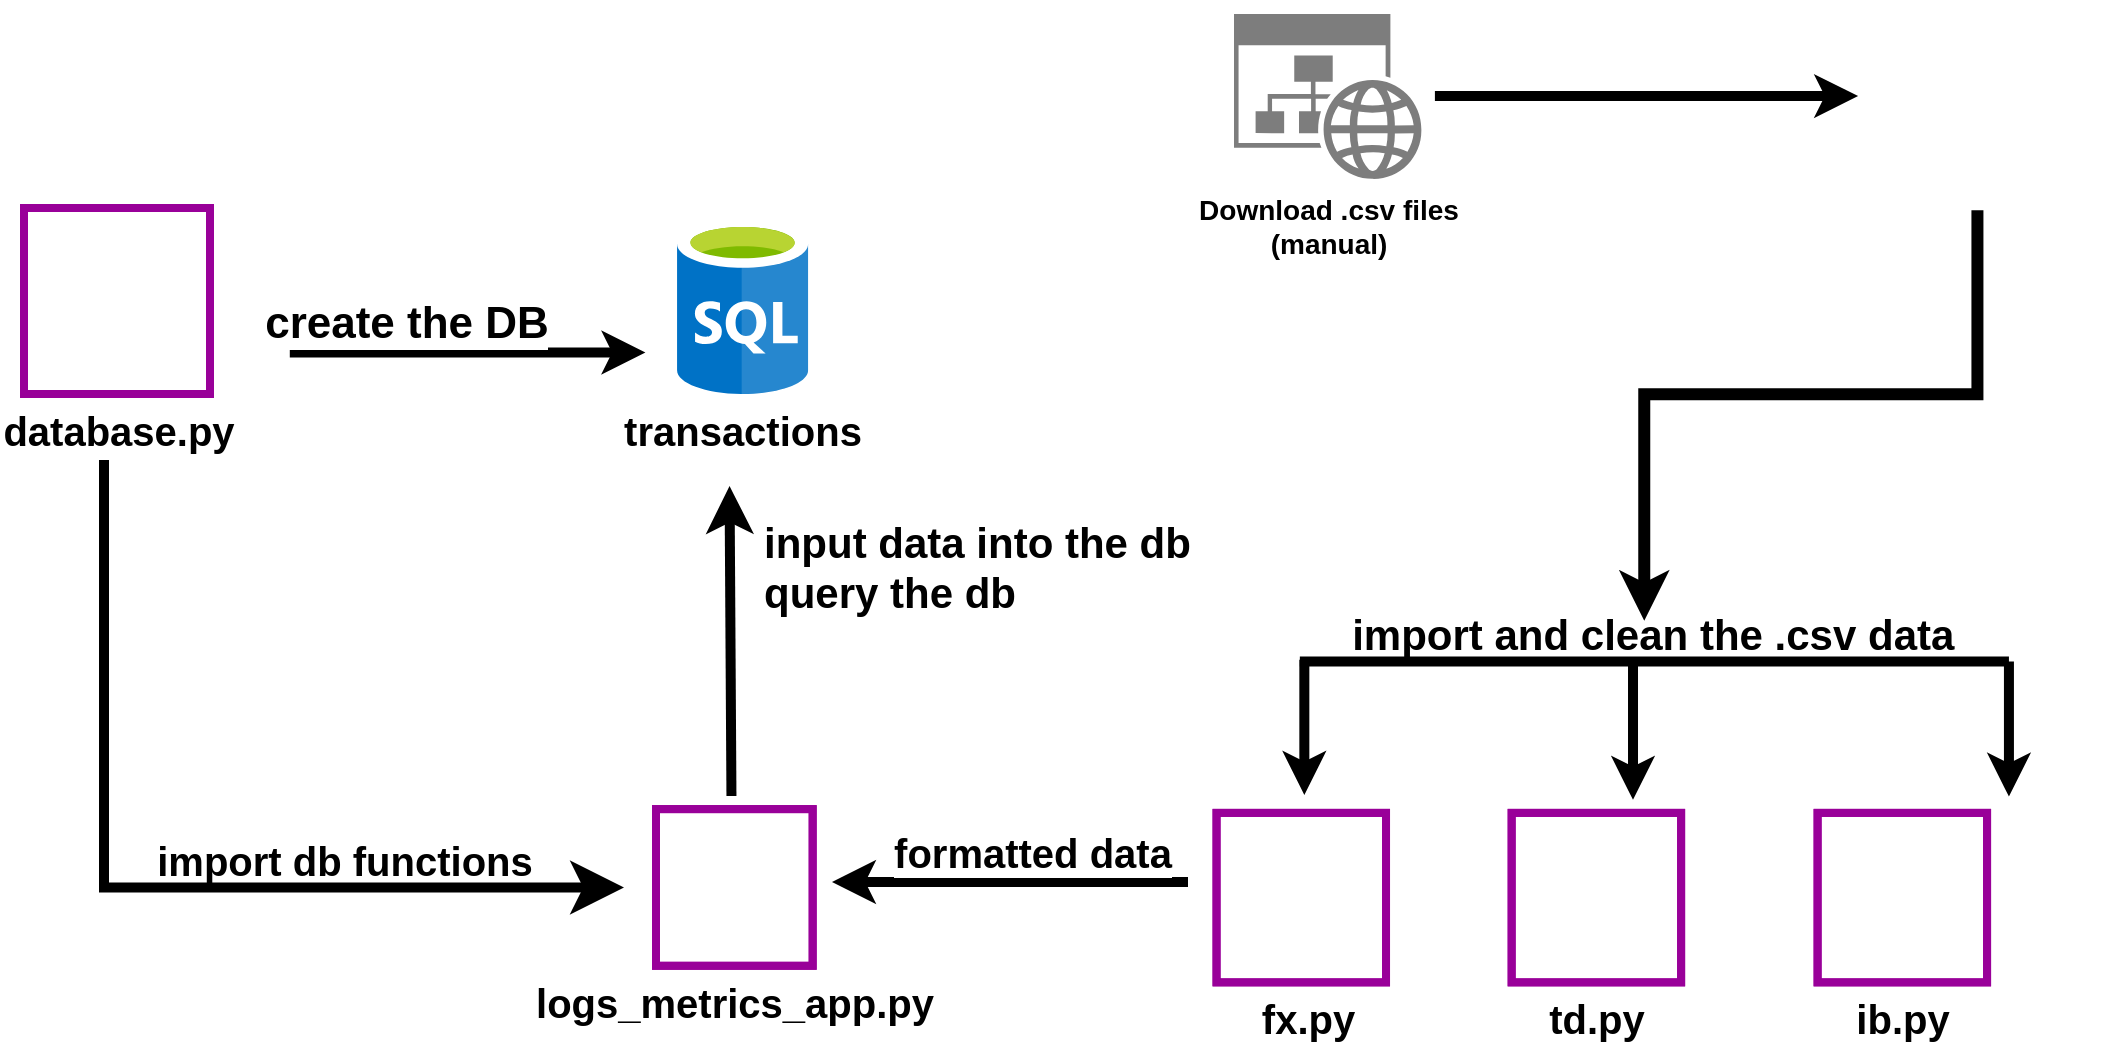<mxfile version="16.1.2" type="device" pages="3"><diagram id="1rF3hk7IF_NirDSFsY_k" name="csv_py_etl"><mxGraphModel dx="2950" dy="878" grid="0" gridSize="10" guides="1" tooltips="1" connect="1" arrows="1" fold="1" page="0" pageScale="1" pageWidth="1100" pageHeight="850" background="#FFFFFF" math="0" shadow="0"><root><mxCell id="0"/><mxCell id="1" parent="0"/><mxCell id="kFepv5R_n2r_0-dNZLpW-6" value="import db functions" style="text;html=1;resizable=0;autosize=1;align=center;verticalAlign=middle;points=[];fillColor=none;strokeColor=none;rounded=0;fontSize=20;fontStyle=1" vertex="1" parent="1"><mxGeometry x="-1133" y="497" width="198" height="28" as="geometry"/></mxCell><mxCell id="kFepv5R_n2r_0-dNZLpW-8" value="" style="group" vertex="1" connectable="0" parent="1"><mxGeometry x="-1194" y="185" width="418" height="405" as="geometry"/></mxCell><mxCell id="ssdq1zkimSvlTTwVQknz-9" value="" style="group" parent="kFepv5R_n2r_0-dNZLpW-8" vertex="1" connectable="0"><mxGeometry width="405" height="93" as="geometry"/></mxCell><mxCell id="ssdq1zkimSvlTTwVQknz-4" value="" style="endArrow=classic;html=1;rounded=0;strokeWidth=5;" parent="ssdq1zkimSvlTTwVQknz-9" edge="1"><mxGeometry width="50" height="50" relative="1" as="geometry"><mxPoint x="132.898" y="72.248" as="sourcePoint"/><mxPoint x="310.707" y="72.248" as="targetPoint"/></mxGeometry></mxCell><mxCell id="ssdq1zkimSvlTTwVQknz-5" value="create the DB" style="edgeLabel;html=1;align=center;verticalAlign=bottom;resizable=0;points=[];fontSize=22;fontStyle=1;labelPosition=center;verticalLabelPosition=top;" parent="ssdq1zkimSvlTTwVQknz-4" vertex="1" connectable="0"><mxGeometry x="-0.356" relative="1" as="geometry"><mxPoint as="offset"/></mxGeometry></mxCell><mxCell id="ssdq1zkimSvlTTwVQknz-3" value="database.py" style="shape=image;html=1;verticalAlign=top;verticalLabelPosition=bottom;labelBackgroundColor=#ffffff;imageAspect=0;aspect=fixed;image=https://cdn1.iconfinder.com/data/icons/DarkGlass_Reworked/128x128/mimetypes/source_py.png;imageBorder=#990099;strokeWidth=4;imageBackground=default;rounded=0;fontStyle=1;fontSize=20;" parent="ssdq1zkimSvlTTwVQknz-9" vertex="1"><mxGeometry width="93" height="93" as="geometry"/></mxCell><mxCell id="ssdq1zkimSvlTTwVQknz-7" value="transactions" style="sketch=0;aspect=fixed;html=1;points=[];align=center;image;fontSize=20;image=img/lib/mscae/SQL_Database_generic.svg;fontStyle=1" parent="ssdq1zkimSvlTTwVQknz-9" vertex="1"><mxGeometry x="326.288" y="6.149" width="66.007" height="86.851" as="geometry"/></mxCell><mxCell id="ssdq1zkimSvlTTwVQknz-10" value="" style="group" parent="kFepv5R_n2r_0-dNZLpW-8" vertex="1" connectable="0"><mxGeometry x="297" y="139" width="121" height="266" as="geometry"/></mxCell><mxCell id="ssdq1zkimSvlTTwVQknz-11" value="" style="group" parent="ssdq1zkimSvlTTwVQknz-10" vertex="1" connectable="0"><mxGeometry x="19" width="78.334" height="239.892" as="geometry"/></mxCell><mxCell id="_HhVvKLR0nEeCpN6QilE-1" value="logs_metrics_app.py" style="shape=image;html=1;verticalAlign=top;verticalLabelPosition=bottom;labelBackgroundColor=#ffffff;imageAspect=0;aspect=fixed;image=https://cdn1.iconfinder.com/data/icons/DarkGlass_Reworked/128x128/mimetypes/source_py.png;imageBorder=#990099;strokeWidth=4;imageBackground=default;rounded=0;fontStyle=1;fontSize=20;" parent="ssdq1zkimSvlTTwVQknz-11" vertex="1"><mxGeometry y="161.558" width="78.334" height="78.334" as="geometry"/></mxCell><mxCell id="_HhVvKLR0nEeCpN6QilE-2" value="" style="endArrow=classic;html=1;rounded=0;strokeWidth=5;fontSize=10;startSize=0;endSize=8;targetPerimeterSpacing=5;sourcePerimeterSpacing=-4;" parent="ssdq1zkimSvlTTwVQknz-11" edge="1"><mxGeometry width="50" height="50" relative="1" as="geometry"><mxPoint x="37.719" y="155.031" as="sourcePoint"/><mxPoint x="36.773" as="targetPoint"/></mxGeometry></mxCell><mxCell id="ssdq1zkimSvlTTwVQknz-2" value="&lt;span style=&quot;font-size: 21px&quot;&gt;&lt;b&gt;input data into the db&lt;br&gt;query the db&lt;br&gt;&lt;/b&gt;&lt;/span&gt;" style="edgeLabel;html=1;align=left;verticalAlign=bottom;resizable=0;points=[];rotation=0;labelPosition=right;verticalLabelPosition=top;" parent="_HhVvKLR0nEeCpN6QilE-2" vertex="1" connectable="0"><mxGeometry x="-0.186" y="2" relative="1" as="geometry"><mxPoint x="17" y="-25" as="offset"/></mxGeometry></mxCell><mxCell id="kFepv5R_n2r_0-dNZLpW-5" value="" style="edgeStyle=segmentEdgeStyle;endArrow=classic;html=1;rounded=0;strokeWidth=5;endSize=11;startSize=9;targetPerimeterSpacing=4;sourcePerimeterSpacing=0;fontSize=10;entryX=0;entryY=0.5;entryDx=0;entryDy=0;labelPosition=center;verticalLabelPosition=top;align=center;verticalAlign=bottom;" edge="1" parent="kFepv5R_n2r_0-dNZLpW-8"><mxGeometry width="50" height="50" relative="1" as="geometry"><mxPoint x="40" y="126" as="sourcePoint"/><mxPoint x="300" y="339.725" as="targetPoint"/><Array as="points"><mxPoint x="40" y="340"/></Array></mxGeometry></mxCell><mxCell id="kFepv5R_n2r_0-dNZLpW-9" value="" style="group" vertex="1" connectable="0" parent="1"><mxGeometry x="-790" y="81" width="647" height="505" as="geometry"/></mxCell><mxCell id="ssdq1zkimSvlTTwVQknz-6" value="" style="group;strokeWidth=1;strokeColor=none;" parent="kFepv5R_n2r_0-dNZLpW-9" vertex="1" connectable="0"><mxGeometry x="145" width="502" height="505" as="geometry"/></mxCell><mxCell id="ON9Pco3ilyUWK27rT9KM-17" value="import and clean the .csv data" style="group;fontStyle=1;fontSize=21;verticalAlign=bottom;horizontal=1;labelPosition=center;verticalLabelPosition=top;align=center;" parent="ssdq1zkimSvlTTwVQknz-6" vertex="1" connectable="0"><mxGeometry x="47.274" y="329.879" width="436.717" height="175.121" as="geometry"/></mxCell><mxCell id="ON9Pco3ilyUWK27rT9KM-10" value="" style="group" parent="ON9Pco3ilyUWK27rT9KM-17" vertex="1" connectable="0"><mxGeometry y="76.565" width="436.717" height="98.556" as="geometry"/></mxCell><mxCell id="Pkx-cF9NRShF80BW24uz-1" value="&lt;font style=&quot;font-size: 20px&quot;&gt;&amp;nbsp;fx.py&lt;/font&gt;" style="shape=image;html=1;verticalAlign=top;verticalLabelPosition=bottom;labelBackgroundColor=#ffffff;imageAspect=0;aspect=fixed;image=https://cdn1.iconfinder.com/data/icons/DarkGlass_Reworked/128x128/mimetypes/source_py.png;imageBorder=#990099;strokeWidth=4;imageBackground=default;rounded=0;fontStyle=1;fontSize=20;" parent="ON9Pco3ilyUWK27rT9KM-10" vertex="1"><mxGeometry width="84.735" height="84.735" as="geometry"/></mxCell><mxCell id="ON9Pco3ilyUWK27rT9KM-8" value="td.py" style="shape=image;html=1;verticalAlign=top;verticalLabelPosition=bottom;labelBackgroundColor=#ffffff;imageAspect=0;aspect=fixed;image=https://cdn1.iconfinder.com/data/icons/DarkGlass_Reworked/128x128/mimetypes/source_py.png;imageBorder=#990099;strokeWidth=4;imageBackground=default;rounded=0;fontStyle=1;fontSize=20;" parent="ON9Pco3ilyUWK27rT9KM-10" vertex="1"><mxGeometry x="147.55" width="84.735" height="84.735" as="geometry"/></mxCell><mxCell id="ON9Pco3ilyUWK27rT9KM-9" value="ib.py" style="shape=image;html=1;verticalAlign=top;verticalLabelPosition=bottom;labelBackgroundColor=#ffffff;imageAspect=0;aspect=fixed;image=https://cdn1.iconfinder.com/data/icons/DarkGlass_Reworked/128x128/mimetypes/source_py.png;imageBorder=#990099;strokeWidth=4;imageBackground=default;rounded=0;fontStyle=1;fontSize=20;" parent="ON9Pco3ilyUWK27rT9KM-10" vertex="1"><mxGeometry x="300.525" width="84.735" height="84.735" as="geometry"/></mxCell><mxCell id="ON9Pco3ilyUWK27rT9KM-16" value="" style="group" parent="ON9Pco3ilyUWK27rT9KM-17" vertex="1" connectable="0"><mxGeometry x="43.897" width="352.3" height="70.048" as="geometry"/></mxCell><mxCell id="ON9Pco3ilyUWK27rT9KM-12" value="" style="endArrow=none;html=1;fontSize=20;strokeWidth=5;" parent="ON9Pco3ilyUWK27rT9KM-16" edge="1"><mxGeometry width="50" height="50" relative="1" as="geometry"><mxPoint x="-2.251" y="0.815" as="sourcePoint"/><mxPoint x="352.3" y="0.815" as="targetPoint"/><Array as="points"><mxPoint x="61.343" y="0.815"/></Array></mxGeometry></mxCell><mxCell id="ON9Pco3ilyUWK27rT9KM-13" value="" style="endArrow=classic;html=1;fontSize=20;strokeWidth=5;" parent="ON9Pco3ilyUWK27rT9KM-16" edge="1"><mxGeometry width="50" height="50" relative="1" as="geometry"><mxPoint as="sourcePoint"/><mxPoint y="67.605" as="targetPoint"/></mxGeometry></mxCell><mxCell id="ON9Pco3ilyUWK27rT9KM-14" value="" style="endArrow=classic;html=1;fontSize=20;strokeWidth=5;" parent="ON9Pco3ilyUWK27rT9KM-16" edge="1"><mxGeometry width="50" height="50" relative="1" as="geometry"><mxPoint x="352.3" y="0.815" as="sourcePoint"/><mxPoint x="352.3" y="68.419" as="targetPoint"/></mxGeometry></mxCell><mxCell id="ON9Pco3ilyUWK27rT9KM-15" value="" style="endArrow=classic;html=1;fontSize=20;strokeWidth=5;" parent="ON9Pco3ilyUWK27rT9KM-16" edge="1"><mxGeometry width="50" height="50" relative="1" as="geometry"><mxPoint x="164.332" y="2.444" as="sourcePoint"/><mxPoint x="164.332" y="70.048" as="targetPoint"/></mxGeometry></mxCell><mxCell id="ON9Pco3ilyUWK27rT9KM-18" value="" style="group;fontSize=20;" parent="ssdq1zkimSvlTTwVQknz-6" vertex="1" connectable="0"><mxGeometry width="502" height="197.113" as="geometry"/></mxCell><mxCell id="ON9Pco3ilyUWK27rT9KM-1" value="Download .csv files&lt;br style=&quot;font-size: 14px;&quot;&gt;(manual)" style="sketch=0;aspect=fixed;pointerEvents=1;shadow=0;dashed=0;html=1;strokeColor=none;labelPosition=center;verticalLabelPosition=bottom;verticalAlign=top;align=center;shape=mxgraph.mscae.enterprise.website_generic;fillColor=#7D7D7D;fontStyle=1;fontSize=14;rounded=0;" parent="ON9Pco3ilyUWK27rT9KM-18" vertex="1"><mxGeometry x="56" y="6.998" width="93.902" height="82.634" as="geometry"/></mxCell><mxCell id="KNFFNDJzakAxvbn1F8H--3" value="" style="shape=image;html=1;verticalAlign=top;verticalLabelPosition=bottom;labelBackgroundColor=#ffffff;imageAspect=0;aspect=fixed;image=https://cdn2.iconfinder.com/data/icons/simple-files/128/csv1.png;fontFamily=Helvetica;fontSize=12;fontColor=none;strokeColor=default;fillColor=default;opacity=80;strokeWidth=5;rounded=0;" parent="ON9Pco3ilyUWK27rT9KM-18" vertex="1"><mxGeometry x="361.305" width="87.536" height="87.536" as="geometry"/></mxCell><mxCell id="Pkx-cF9NRShF80BW24uz-4" value="" style="edgeStyle=elbowEdgeStyle;elbow=vertical;endArrow=classic;html=1;strokeWidth=6;rounded=0;" parent="ON9Pco3ilyUWK27rT9KM-18" edge="1"><mxGeometry width="50" height="50" relative="1" as="geometry"><mxPoint x="427.713" y="105.073" as="sourcePoint"/><mxPoint x="261.13" y="310.331" as="targetPoint"/><Array as="points"><mxPoint x="274.637" y="197.113"/></Array></mxGeometry></mxCell><mxCell id="ON9Pco3ilyUWK27rT9KM-5" value="" style="endArrow=classic;html=1;fontSize=20;strokeWidth=5;" parent="ON9Pco3ilyUWK27rT9KM-18" edge="1"><mxGeometry width="50" height="50" relative="1" as="geometry"><mxPoint x="156.453" y="48.056" as="sourcePoint"/><mxPoint x="368.058" y="48.056" as="targetPoint"/></mxGeometry></mxCell><mxCell id="-SfXd4CofRsOgJT40zbG-2" value="&lt;span style=&quot;color: rgb(0, 0, 0); font-family: helvetica; font-size: 20px; font-style: normal; font-weight: 700; letter-spacing: normal; text-align: center; text-indent: 0px; text-transform: none; word-spacing: 0px; background-color: rgb(255, 255, 255); display: inline; float: none;&quot;&gt;formatted data&lt;/span&gt;" style="endArrow=classic;html=1;rounded=0;strokeWidth=5;fontSize=20;labelPosition=center;verticalLabelPosition=top;align=center;verticalAlign=bottom;fontStyle=1" parent="kFepv5R_n2r_0-dNZLpW-9" edge="1"><mxGeometry x="-0.123" width="50" height="50" relative="1" as="geometry"><mxPoint x="178" y="441" as="sourcePoint"/><mxPoint y="441" as="targetPoint"/><mxPoint as="offset"/></mxGeometry></mxCell></root></mxGraphModel></diagram><diagram id="A9grwqS7-sK4McCnqbVd" name="transactions_db"><mxGraphModel dx="1350" dy="1278" grid="0" gridSize="10" guides="1" tooltips="1" connect="1" arrows="1" fold="1" page="0" pageScale="1" pageWidth="1100" pageHeight="850" math="0" shadow="0"><root><mxCell id="2Xvdi3qLU7J12TBgAhEO-0"/><mxCell id="2Xvdi3qLU7J12TBgAhEO-1" parent="2Xvdi3qLU7J12TBgAhEO-0"/><mxCell id="6X1IpDqjAJR92hOfskRe-0" value="&lt;span style=&quot;font-size: 10px;&quot;&gt;transactions&lt;/span&gt;" style="sketch=0;aspect=fixed;html=1;points=[];align=center;image;fontSize=10;image=img/lib/mscae/SQL_Database_generic.svg;fontStyle=1;verticalAlign=top;" parent="2Xvdi3qLU7J12TBgAhEO-1" vertex="1"><mxGeometry x="674" y="-28" width="68.4" height="90" as="geometry"/></mxCell><mxCell id="DFNpwOCrnqsJ_MkFsdgR-26" value="activity_log" style="shape=table;startSize=17;container=1;collapsible=0;childLayout=tableLayout;fontStyle=1;align=center;pointerEvents=1;fontSize=10;verticalAlign=bottom;arcSize=15;" parent="2Xvdi3qLU7J12TBgAhEO-1" vertex="1"><mxGeometry x="952" y="648" width="192" height="197" as="geometry"/></mxCell><mxCell id="DFNpwOCrnqsJ_MkFsdgR-27" value="" style="shape=partialRectangle;html=1;whiteSpace=wrap;collapsible=0;dropTarget=0;pointerEvents=0;fillColor=none;top=0;left=0;bottom=0;right=0;points=[[0,0.5],[1,0.5]];portConstraint=eastwest;fontSize=10;fontStyle=1;verticalAlign=bottom;" parent="DFNpwOCrnqsJ_MkFsdgR-26" vertex="1"><mxGeometry y="17" width="192" height="20" as="geometry"/></mxCell><mxCell id="DFNpwOCrnqsJ_MkFsdgR-28" value="id" style="shape=partialRectangle;html=1;whiteSpace=wrap;connectable=0;fillColor=none;top=0;left=0;bottom=0;right=0;overflow=hidden;pointerEvents=1;fontSize=10;verticalAlign=bottom;fontStyle=1;align=left;" parent="DFNpwOCrnqsJ_MkFsdgR-27" vertex="1"><mxGeometry width="52" height="20" as="geometry"><mxRectangle width="52" height="20" as="alternateBounds"/></mxGeometry></mxCell><mxCell id="DFNpwOCrnqsJ_MkFsdgR-29" value="activity" style="shape=partialRectangle;html=1;whiteSpace=wrap;connectable=1;fillColor=none;top=0;left=0;bottom=0;right=0;overflow=hidden;pointerEvents=1;fontSize=10;resizeHeight=1;resizeWidth=1;collapsible=0;fontStyle=1;verticalAlign=bottom;labelPosition=center;verticalLabelPosition=middle;align=left;" parent="DFNpwOCrnqsJ_MkFsdgR-27" vertex="1" collapsed="1"><mxGeometry x="52" width="140" height="20" as="geometry"><mxRectangle width="140" height="20" as="alternateBounds"/></mxGeometry></mxCell><mxCell id="DFNpwOCrnqsJ_MkFsdgR-31" value="" style="shape=partialRectangle;html=1;whiteSpace=wrap;collapsible=0;dropTarget=0;pointerEvents=0;fillColor=none;top=0;left=0;bottom=0;right=0;points=[[0,0.5],[1,0.5]];portConstraint=eastwest;fontSize=10;fontStyle=1;verticalAlign=bottom;" parent="DFNpwOCrnqsJ_MkFsdgR-26" vertex="1"><mxGeometry y="37" width="192" height="20" as="geometry"/></mxCell><mxCell id="DFNpwOCrnqsJ_MkFsdgR-32" value="1" style="shape=partialRectangle;html=1;whiteSpace=wrap;connectable=0;fillColor=none;top=0;left=0;bottom=0;right=0;overflow=hidden;pointerEvents=1;fontSize=10;fontStyle=1;verticalAlign=bottom;align=left;" parent="DFNpwOCrnqsJ_MkFsdgR-31" vertex="1"><mxGeometry width="52" height="20" as="geometry"><mxRectangle width="52" height="20" as="alternateBounds"/></mxGeometry></mxCell><mxCell id="DFNpwOCrnqsJ_MkFsdgR-33" value="trading_analysis" style="shape=partialRectangle;html=1;whiteSpace=wrap;connectable=0;fillColor=none;top=0;left=0;bottom=0;right=0;overflow=hidden;pointerEvents=1;fontSize=10;fontStyle=1;verticalAlign=bottom;align=left;" parent="DFNpwOCrnqsJ_MkFsdgR-31" vertex="1"><mxGeometry x="52" width="140" height="20" as="geometry"><mxRectangle width="140" height="20" as="alternateBounds"/></mxGeometry></mxCell><mxCell id="DFNpwOCrnqsJ_MkFsdgR-62" style="shape=partialRectangle;html=1;whiteSpace=wrap;collapsible=0;dropTarget=0;pointerEvents=0;fillColor=none;top=0;left=0;bottom=0;right=0;points=[[0,0.5],[1,0.5]];portConstraint=eastwest;fontSize=10;fontStyle=1;verticalAlign=bottom;" parent="DFNpwOCrnqsJ_MkFsdgR-26" vertex="1"><mxGeometry y="57" width="192" height="20" as="geometry"/></mxCell><mxCell id="DFNpwOCrnqsJ_MkFsdgR-63" value="2" style="shape=partialRectangle;html=1;whiteSpace=wrap;connectable=0;fillColor=none;top=0;left=0;bottom=0;right=0;overflow=hidden;pointerEvents=1;fontSize=10;fontStyle=1;verticalAlign=bottom;align=left;" parent="DFNpwOCrnqsJ_MkFsdgR-62" vertex="1"><mxGeometry width="52" height="20" as="geometry"><mxRectangle width="52" height="20" as="alternateBounds"/></mxGeometry></mxCell><mxCell id="DFNpwOCrnqsJ_MkFsdgR-64" value="accounting_logging" style="shape=partialRectangle;html=1;whiteSpace=wrap;connectable=0;fillColor=none;top=0;left=0;bottom=0;right=0;overflow=hidden;pointerEvents=1;fontSize=10;fontStyle=1;verticalAlign=bottom;align=left;" parent="DFNpwOCrnqsJ_MkFsdgR-62" vertex="1"><mxGeometry x="52" width="140" height="20" as="geometry"><mxRectangle width="140" height="20" as="alternateBounds"/></mxGeometry></mxCell><mxCell id="DFNpwOCrnqsJ_MkFsdgR-58" style="shape=partialRectangle;html=1;whiteSpace=wrap;collapsible=0;dropTarget=0;pointerEvents=0;fillColor=none;top=0;left=0;bottom=0;right=0;points=[[0,0.5],[1,0.5]];portConstraint=eastwest;fontSize=10;fontStyle=1;verticalAlign=bottom;" parent="DFNpwOCrnqsJ_MkFsdgR-26" vertex="1"><mxGeometry y="77" width="192" height="20" as="geometry"/></mxCell><mxCell id="DFNpwOCrnqsJ_MkFsdgR-59" value="3" style="shape=partialRectangle;html=1;whiteSpace=wrap;connectable=0;fillColor=none;top=0;left=0;bottom=0;right=0;overflow=hidden;pointerEvents=1;fontSize=10;fontStyle=1;verticalAlign=bottom;align=left;" parent="DFNpwOCrnqsJ_MkFsdgR-58" vertex="1"><mxGeometry width="52" height="20" as="geometry"><mxRectangle width="52" height="20" as="alternateBounds"/></mxGeometry></mxCell><mxCell id="DFNpwOCrnqsJ_MkFsdgR-60" value="market_research" style="shape=partialRectangle;html=1;whiteSpace=wrap;connectable=0;fillColor=none;top=0;left=0;bottom=0;right=0;overflow=hidden;pointerEvents=1;fontSize=10;fontStyle=1;verticalAlign=bottom;align=left;" parent="DFNpwOCrnqsJ_MkFsdgR-58" vertex="1"><mxGeometry x="52" width="140" height="20" as="geometry"><mxRectangle width="140" height="20" as="alternateBounds"/></mxGeometry></mxCell><mxCell id="DFNpwOCrnqsJ_MkFsdgR-54" style="shape=partialRectangle;html=1;whiteSpace=wrap;collapsible=0;dropTarget=0;pointerEvents=0;fillColor=none;top=0;left=0;bottom=0;right=0;points=[[0,0.5],[1,0.5]];portConstraint=eastwest;fontSize=10;fontStyle=1;verticalAlign=bottom;" parent="DFNpwOCrnqsJ_MkFsdgR-26" vertex="1"><mxGeometry y="97" width="192" height="20" as="geometry"/></mxCell><mxCell id="DFNpwOCrnqsJ_MkFsdgR-55" value="4" style="shape=partialRectangle;html=1;whiteSpace=wrap;connectable=0;fillColor=none;top=0;left=0;bottom=0;right=0;overflow=hidden;pointerEvents=1;fontSize=10;fontStyle=1;verticalAlign=bottom;align=left;" parent="DFNpwOCrnqsJ_MkFsdgR-54" vertex="1"><mxGeometry width="52" height="20" as="geometry"><mxRectangle width="52" height="20" as="alternateBounds"/></mxGeometry></mxCell><mxCell id="DFNpwOCrnqsJ_MkFsdgR-56" value="performance_review" style="shape=partialRectangle;html=1;whiteSpace=wrap;connectable=0;fillColor=none;top=0;left=0;bottom=0;right=0;overflow=hidden;pointerEvents=1;fontSize=10;fontStyle=1;verticalAlign=bottom;align=left;" parent="DFNpwOCrnqsJ_MkFsdgR-54" vertex="1"><mxGeometry x="52" width="140" height="20" as="geometry"><mxRectangle width="140" height="20" as="alternateBounds"/></mxGeometry></mxCell><mxCell id="DFNpwOCrnqsJ_MkFsdgR-93" style="shape=partialRectangle;html=1;whiteSpace=wrap;collapsible=0;dropTarget=0;pointerEvents=0;fillColor=none;top=0;left=0;bottom=0;right=0;points=[[0,0.5],[1,0.5]];portConstraint=eastwest;fontSize=10;fontStyle=1;verticalAlign=bottom;" parent="DFNpwOCrnqsJ_MkFsdgR-26" vertex="1"><mxGeometry y="117" width="192" height="20" as="geometry"/></mxCell><mxCell id="DFNpwOCrnqsJ_MkFsdgR-94" value="5" style="shape=partialRectangle;html=1;whiteSpace=wrap;connectable=0;fillColor=none;top=0;left=0;bottom=0;right=0;overflow=hidden;pointerEvents=1;fontSize=10;fontStyle=1;verticalAlign=bottom;align=left;" parent="DFNpwOCrnqsJ_MkFsdgR-93" vertex="1"><mxGeometry width="52" height="20" as="geometry"><mxRectangle width="52" height="20" as="alternateBounds"/></mxGeometry></mxCell><mxCell id="DFNpwOCrnqsJ_MkFsdgR-95" value="business_plan_development" style="shape=partialRectangle;html=1;whiteSpace=wrap;connectable=0;fillColor=none;top=0;left=0;bottom=0;right=0;overflow=hidden;pointerEvents=1;fontSize=10;fontStyle=1;verticalAlign=bottom;align=left;" parent="DFNpwOCrnqsJ_MkFsdgR-93" vertex="1"><mxGeometry x="52" width="140" height="20" as="geometry"><mxRectangle width="140" height="20" as="alternateBounds"/></mxGeometry></mxCell><mxCell id="DFNpwOCrnqsJ_MkFsdgR-90" style="shape=partialRectangle;html=1;whiteSpace=wrap;collapsible=0;dropTarget=0;pointerEvents=0;fillColor=none;top=0;left=0;bottom=0;right=0;points=[[0,0.5],[1,0.5]];portConstraint=eastwest;fontSize=10;fontStyle=1;verticalAlign=bottom;" parent="DFNpwOCrnqsJ_MkFsdgR-26" vertex="1"><mxGeometry y="137" width="192" height="20" as="geometry"/></mxCell><mxCell id="DFNpwOCrnqsJ_MkFsdgR-91" value="6" style="shape=partialRectangle;html=1;whiteSpace=wrap;connectable=0;fillColor=none;top=0;left=0;bottom=0;right=0;overflow=hidden;pointerEvents=1;fontSize=10;fontStyle=1;verticalAlign=bottom;align=left;" parent="DFNpwOCrnqsJ_MkFsdgR-90" vertex="1"><mxGeometry width="52" height="20" as="geometry"><mxRectangle width="52" height="20" as="alternateBounds"/></mxGeometry></mxCell><mxCell id="DFNpwOCrnqsJ_MkFsdgR-92" value="trade_plan_development" style="shape=partialRectangle;html=1;whiteSpace=wrap;connectable=0;fillColor=none;top=0;left=0;bottom=0;right=0;overflow=hidden;pointerEvents=1;fontSize=10;fontStyle=1;verticalAlign=bottom;align=left;" parent="DFNpwOCrnqsJ_MkFsdgR-90" vertex="1"><mxGeometry x="52" width="140" height="20" as="geometry"><mxRectangle width="140" height="20" as="alternateBounds"/></mxGeometry></mxCell><mxCell id="DFNpwOCrnqsJ_MkFsdgR-50" style="shape=partialRectangle;html=1;whiteSpace=wrap;collapsible=0;dropTarget=0;pointerEvents=0;fillColor=none;top=0;left=0;bottom=0;right=0;points=[[0,0.5],[1,0.5]];portConstraint=eastwest;fontSize=10;fontStyle=1;verticalAlign=bottom;" parent="DFNpwOCrnqsJ_MkFsdgR-26" vertex="1"><mxGeometry y="157" width="192" height="20" as="geometry"/></mxCell><mxCell id="DFNpwOCrnqsJ_MkFsdgR-51" value="7" style="shape=partialRectangle;html=1;whiteSpace=wrap;connectable=0;fillColor=none;top=0;left=0;bottom=0;right=0;overflow=hidden;pointerEvents=1;fontSize=10;fontStyle=1;verticalAlign=bottom;align=left;" parent="DFNpwOCrnqsJ_MkFsdgR-50" vertex="1"><mxGeometry width="52" height="20" as="geometry"><mxRectangle width="52" height="20" as="alternateBounds"/></mxGeometry></mxCell><mxCell id="DFNpwOCrnqsJ_MkFsdgR-52" value="professional_development" style="shape=partialRectangle;html=1;whiteSpace=wrap;connectable=0;fillColor=none;top=0;left=0;bottom=0;right=0;overflow=hidden;pointerEvents=1;fontSize=10;fontStyle=1;verticalAlign=bottom;align=left;" parent="DFNpwOCrnqsJ_MkFsdgR-50" vertex="1"><mxGeometry x="52" width="140" height="20" as="geometry"><mxRectangle width="140" height="20" as="alternateBounds"/></mxGeometry></mxCell><mxCell id="DFNpwOCrnqsJ_MkFsdgR-96" style="shape=partialRectangle;html=1;whiteSpace=wrap;collapsible=0;dropTarget=0;pointerEvents=0;fillColor=none;top=0;left=0;bottom=0;right=0;points=[[0,0.5],[1,0.5]];portConstraint=eastwest;fontSize=10;fontStyle=1;verticalAlign=bottom;" parent="DFNpwOCrnqsJ_MkFsdgR-26" vertex="1"><mxGeometry y="177" width="192" height="20" as="geometry"/></mxCell><mxCell id="DFNpwOCrnqsJ_MkFsdgR-97" value="8" style="shape=partialRectangle;html=1;whiteSpace=wrap;connectable=0;fillColor=none;top=0;left=0;bottom=0;right=0;overflow=hidden;pointerEvents=1;fontSize=10;fontStyle=1;verticalAlign=bottom;align=left;" parent="DFNpwOCrnqsJ_MkFsdgR-96" vertex="1"><mxGeometry width="52" height="20" as="geometry"><mxRectangle width="52" height="20" as="alternateBounds"/></mxGeometry></mxCell><mxCell id="DFNpwOCrnqsJ_MkFsdgR-98" value="backtesting" style="shape=partialRectangle;html=1;whiteSpace=wrap;connectable=0;fillColor=none;top=0;left=0;bottom=0;right=0;overflow=hidden;pointerEvents=1;fontSize=10;fontStyle=1;verticalAlign=bottom;align=left;" parent="DFNpwOCrnqsJ_MkFsdgR-96" vertex="1"><mxGeometry x="52" width="140" height="20" as="geometry"><mxRectangle width="140" height="20" as="alternateBounds"/></mxGeometry></mxCell><mxCell id="DFNpwOCrnqsJ_MkFsdgR-39" value="time_log" style="shape=table;startSize=18;container=1;collapsible=0;childLayout=tableLayout;fontStyle=1;align=center;pointerEvents=1;fontSize=10;verticalAlign=bottom;arcSize=15;" parent="2Xvdi3qLU7J12TBgAhEO-1" vertex="1"><mxGeometry x="781" y="566" width="366" height="48" as="geometry"/></mxCell><mxCell id="DFNpwOCrnqsJ_MkFsdgR-40" value="" style="shape=partialRectangle;html=1;whiteSpace=wrap;collapsible=0;dropTarget=0;pointerEvents=0;fillColor=none;top=0;left=0;bottom=0;right=0;points=[[0,0.5],[1,0.5]];portConstraint=eastwest;fontSize=10;fontStyle=1;verticalAlign=bottom;" parent="DFNpwOCrnqsJ_MkFsdgR-39" vertex="1"><mxGeometry y="18" width="366" height="15" as="geometry"/></mxCell><mxCell id="DFNpwOCrnqsJ_MkFsdgR-41" value="id" style="shape=partialRectangle;html=1;whiteSpace=wrap;connectable=0;fillColor=none;top=0;left=0;bottom=0;right=0;overflow=hidden;pointerEvents=1;fontSize=10;verticalAlign=bottom;fontStyle=1;align=left;" parent="DFNpwOCrnqsJ_MkFsdgR-40" vertex="1"><mxGeometry width="27" height="15" as="geometry"><mxRectangle width="27" height="15" as="alternateBounds"/></mxGeometry></mxCell><mxCell id="DFNpwOCrnqsJ_MkFsdgR-42" value="start_time" style="shape=partialRectangle;html=1;whiteSpace=wrap;connectable=1;fillColor=none;top=0;left=0;bottom=0;right=0;overflow=hidden;pointerEvents=1;fontSize=10;resizeHeight=1;resizeWidth=1;collapsible=0;fontStyle=1;verticalAlign=bottom;labelPosition=center;verticalLabelPosition=middle;align=left;" parent="DFNpwOCrnqsJ_MkFsdgR-40" vertex="1" collapsed="1"><mxGeometry x="27" width="62" height="15" as="geometry"><mxRectangle width="62" height="15" as="alternateBounds"/></mxGeometry></mxCell><mxCell id="DFNpwOCrnqsJ_MkFsdgR-43" value="&lt;span style=&quot;color: rgb(0, 0, 0); font-family: helvetica; font-size: 10px; font-style: normal; font-weight: 700; letter-spacing: normal; text-indent: 0px; text-transform: none; word-spacing: 0px; background-color: rgb(248, 249, 250); display: inline; float: none;&quot;&gt;end_time&lt;/span&gt;&lt;span style=&quot;color: rgb(0, 0, 0); font-family: helvetica; font-size: 10px; font-style: normal; font-weight: 700; letter-spacing: normal; text-indent: 0px; text-transform: none; word-spacing: 0px; background-color: rgb(248, 249, 250);&quot;&gt;&lt;/span&gt;" style="shape=partialRectangle;html=1;whiteSpace=wrap;connectable=0;fillColor=none;top=0;left=0;bottom=0;right=0;overflow=hidden;pointerEvents=1;fontSize=10;fontStyle=1;verticalAlign=bottom;align=left;" parent="DFNpwOCrnqsJ_MkFsdgR-40" vertex="1"><mxGeometry x="89" width="61" height="15" as="geometry"><mxRectangle width="61" height="15" as="alternateBounds"/></mxGeometry></mxCell><mxCell id="DFNpwOCrnqsJ_MkFsdgR-48" value="activity_primary_key" style="shape=partialRectangle;html=1;whiteSpace=wrap;connectable=0;fillColor=none;top=0;left=0;bottom=0;right=0;overflow=hidden;pointerEvents=1;fontSize=10;fontStyle=1;verticalAlign=bottom;" parent="DFNpwOCrnqsJ_MkFsdgR-40" vertex="1"><mxGeometry x="150" width="108" height="15" as="geometry"><mxRectangle width="108" height="15" as="alternateBounds"/></mxGeometry></mxCell><mxCell id="DFNpwOCrnqsJ_MkFsdgR-88" value="broker_primary_key" style="shape=partialRectangle;html=1;whiteSpace=wrap;connectable=0;fillColor=none;top=0;left=0;bottom=0;right=0;overflow=hidden;pointerEvents=1;fontSize=10;fontStyle=1;verticalAlign=bottom;" parent="DFNpwOCrnqsJ_MkFsdgR-40" vertex="1"><mxGeometry x="258" width="108" height="15" as="geometry"><mxRectangle width="108" height="15" as="alternateBounds"/></mxGeometry></mxCell><mxCell id="DFNpwOCrnqsJ_MkFsdgR-44" value="" style="shape=partialRectangle;html=1;whiteSpace=wrap;collapsible=0;dropTarget=0;pointerEvents=0;fillColor=none;top=0;left=0;bottom=0;right=0;points=[[0,0.5],[1,0.5]];portConstraint=eastwest;fontSize=10;fontStyle=1;verticalAlign=bottom;" parent="DFNpwOCrnqsJ_MkFsdgR-39" vertex="1"><mxGeometry y="33" width="366" height="15" as="geometry"/></mxCell><mxCell id="DFNpwOCrnqsJ_MkFsdgR-45" value="1" style="shape=partialRectangle;html=1;whiteSpace=wrap;connectable=0;fillColor=none;top=0;left=0;bottom=0;right=0;overflow=hidden;pointerEvents=1;fontSize=10;fontStyle=1;verticalAlign=bottom;align=left;" parent="DFNpwOCrnqsJ_MkFsdgR-44" vertex="1"><mxGeometry width="27" height="15" as="geometry"><mxRectangle width="27" height="15" as="alternateBounds"/></mxGeometry></mxCell><mxCell id="DFNpwOCrnqsJ_MkFsdgR-46" value="" style="shape=partialRectangle;html=1;whiteSpace=wrap;connectable=0;fillColor=none;top=0;left=0;bottom=0;right=0;overflow=hidden;pointerEvents=1;fontSize=10;fontStyle=1;verticalAlign=bottom;" parent="DFNpwOCrnqsJ_MkFsdgR-44" vertex="1"><mxGeometry x="27" width="62" height="15" as="geometry"><mxRectangle width="62" height="15" as="alternateBounds"/></mxGeometry></mxCell><mxCell id="DFNpwOCrnqsJ_MkFsdgR-47" value="" style="shape=partialRectangle;html=1;whiteSpace=wrap;connectable=0;fillColor=none;top=0;left=0;bottom=0;right=0;overflow=hidden;pointerEvents=1;fontSize=10;fontStyle=1;verticalAlign=bottom;" parent="DFNpwOCrnqsJ_MkFsdgR-44" vertex="1"><mxGeometry x="89" width="61" height="15" as="geometry"><mxRectangle width="61" height="15" as="alternateBounds"/></mxGeometry></mxCell><mxCell id="DFNpwOCrnqsJ_MkFsdgR-49" style="shape=partialRectangle;html=1;whiteSpace=wrap;connectable=0;fillColor=none;top=0;left=0;bottom=0;right=0;overflow=hidden;pointerEvents=1;fontSize=10;fontStyle=1;verticalAlign=bottom;" parent="DFNpwOCrnqsJ_MkFsdgR-44" vertex="1"><mxGeometry x="150" width="108" height="15" as="geometry"><mxRectangle width="108" height="15" as="alternateBounds"/></mxGeometry></mxCell><mxCell id="DFNpwOCrnqsJ_MkFsdgR-89" style="shape=partialRectangle;html=1;whiteSpace=wrap;connectable=0;fillColor=none;top=0;left=0;bottom=0;right=0;overflow=hidden;pointerEvents=1;fontSize=10;fontStyle=1;verticalAlign=bottom;" parent="DFNpwOCrnqsJ_MkFsdgR-44" vertex="1"><mxGeometry x="258" width="108" height="15" as="geometry"><mxRectangle width="108" height="15" as="alternateBounds"/></mxGeometry></mxCell><mxCell id="DFNpwOCrnqsJ_MkFsdgR-66" value="brokers" style="shape=table;startSize=18;container=1;collapsible=0;childLayout=tableLayout;fontStyle=1;align=center;pointerEvents=1;fontSize=10;verticalAlign=bottom;arcSize=15;" parent="2Xvdi3qLU7J12TBgAhEO-1" vertex="1"><mxGeometry x="781" y="648" width="153" height="178" as="geometry"/></mxCell><mxCell id="DFNpwOCrnqsJ_MkFsdgR-67" value="" style="shape=partialRectangle;html=1;whiteSpace=wrap;collapsible=0;dropTarget=0;pointerEvents=0;fillColor=none;top=0;left=0;bottom=0;right=0;points=[[0,0.5],[1,0.5]];portConstraint=eastwest;fontSize=10;fontStyle=1;verticalAlign=bottom;" parent="DFNpwOCrnqsJ_MkFsdgR-66" vertex="1"><mxGeometry y="18" width="153" height="20" as="geometry"/></mxCell><mxCell id="DFNpwOCrnqsJ_MkFsdgR-68" value="id" style="shape=partialRectangle;html=1;whiteSpace=wrap;connectable=0;fillColor=none;top=0;left=0;bottom=0;right=0;overflow=hidden;pointerEvents=1;fontSize=10;verticalAlign=bottom;fontStyle=1;align=left;" parent="DFNpwOCrnqsJ_MkFsdgR-67" vertex="1"><mxGeometry width="32" height="20" as="geometry"><mxRectangle width="32" height="20" as="alternateBounds"/></mxGeometry></mxCell><mxCell id="DFNpwOCrnqsJ_MkFsdgR-69" value="broker" style="shape=partialRectangle;html=1;whiteSpace=wrap;connectable=1;fillColor=none;top=0;left=0;bottom=0;right=0;overflow=hidden;pointerEvents=1;fontSize=10;resizeHeight=1;resizeWidth=1;collapsible=0;fontStyle=1;verticalAlign=bottom;labelPosition=center;verticalLabelPosition=middle;align=left;" parent="DFNpwOCrnqsJ_MkFsdgR-67" vertex="1" collapsed="1"><mxGeometry x="32" width="121" height="20" as="geometry"><mxRectangle width="121" height="20" as="alternateBounds"/></mxGeometry></mxCell><mxCell id="TU4pSgZnXkUv910V0iOy-0" style="shape=partialRectangle;html=1;whiteSpace=wrap;collapsible=0;dropTarget=0;pointerEvents=0;fillColor=none;top=0;left=0;bottom=0;right=0;points=[[0,0.5],[1,0.5]];portConstraint=eastwest;fontSize=10;fontStyle=1;verticalAlign=bottom;" parent="DFNpwOCrnqsJ_MkFsdgR-66" vertex="1"><mxGeometry y="38" width="153" height="20" as="geometry"/></mxCell><mxCell id="TU4pSgZnXkUv910V0iOy-1" value="1" style="shape=partialRectangle;html=1;whiteSpace=wrap;connectable=0;fillColor=none;top=0;left=0;bottom=0;right=0;overflow=hidden;pointerEvents=1;fontSize=10;fontStyle=1;verticalAlign=bottom;align=left;" parent="TU4pSgZnXkUv910V0iOy-0" vertex="1"><mxGeometry width="32" height="20" as="geometry"><mxRectangle width="32" height="20" as="alternateBounds"/></mxGeometry></mxCell><mxCell id="TU4pSgZnXkUv910V0iOy-2" value="No_Broker" style="shape=partialRectangle;html=1;whiteSpace=wrap;connectable=0;fillColor=none;top=0;left=0;bottom=0;right=0;overflow=hidden;pointerEvents=1;fontSize=10;fontStyle=1;verticalAlign=bottom;align=left;" parent="TU4pSgZnXkUv910V0iOy-0" vertex="1"><mxGeometry x="32" width="121" height="20" as="geometry"><mxRectangle width="121" height="20" as="alternateBounds"/></mxGeometry></mxCell><mxCell id="DFNpwOCrnqsJ_MkFsdgR-70" value="" style="shape=partialRectangle;html=1;whiteSpace=wrap;collapsible=0;dropTarget=0;pointerEvents=0;fillColor=none;top=0;left=0;bottom=0;right=0;points=[[0,0.5],[1,0.5]];portConstraint=eastwest;fontSize=10;fontStyle=1;verticalAlign=bottom;" parent="DFNpwOCrnqsJ_MkFsdgR-66" vertex="1"><mxGeometry y="58" width="153" height="20" as="geometry"/></mxCell><mxCell id="DFNpwOCrnqsJ_MkFsdgR-71" value="2" style="shape=partialRectangle;html=1;whiteSpace=wrap;connectable=0;fillColor=none;top=0;left=0;bottom=0;right=0;overflow=hidden;pointerEvents=1;fontSize=10;fontStyle=1;verticalAlign=bottom;align=left;" parent="DFNpwOCrnqsJ_MkFsdgR-70" vertex="1"><mxGeometry width="32" height="20" as="geometry"><mxRectangle width="32" height="20" as="alternateBounds"/></mxGeometry></mxCell><mxCell id="DFNpwOCrnqsJ_MkFsdgR-72" value="Archer_Daniel_Midland" style="shape=partialRectangle;html=1;whiteSpace=wrap;connectable=0;fillColor=none;top=0;left=0;bottom=0;right=0;overflow=hidden;pointerEvents=1;fontSize=10;fontStyle=1;verticalAlign=bottom;align=left;" parent="DFNpwOCrnqsJ_MkFsdgR-70" vertex="1"><mxGeometry x="32" width="121" height="20" as="geometry"><mxRectangle width="121" height="20" as="alternateBounds"/></mxGeometry></mxCell><mxCell id="DFNpwOCrnqsJ_MkFsdgR-73" style="shape=partialRectangle;html=1;whiteSpace=wrap;collapsible=0;dropTarget=0;pointerEvents=0;fillColor=none;top=0;left=0;bottom=0;right=0;points=[[0,0.5],[1,0.5]];portConstraint=eastwest;fontSize=10;fontStyle=1;verticalAlign=bottom;" parent="DFNpwOCrnqsJ_MkFsdgR-66" vertex="1"><mxGeometry y="78" width="153" height="20" as="geometry"/></mxCell><mxCell id="DFNpwOCrnqsJ_MkFsdgR-74" value="3" style="shape=partialRectangle;html=1;whiteSpace=wrap;connectable=0;fillColor=none;top=0;left=0;bottom=0;right=0;overflow=hidden;pointerEvents=1;fontSize=10;fontStyle=1;verticalAlign=bottom;align=left;" parent="DFNpwOCrnqsJ_MkFsdgR-73" vertex="1"><mxGeometry width="32" height="20" as="geometry"><mxRectangle width="32" height="20" as="alternateBounds"/></mxGeometry></mxCell><mxCell id="DFNpwOCrnqsJ_MkFsdgR-75" value="FOREX_com" style="shape=partialRectangle;html=1;whiteSpace=wrap;connectable=0;fillColor=none;top=0;left=0;bottom=0;right=0;overflow=hidden;pointerEvents=1;fontSize=10;fontStyle=1;verticalAlign=bottom;align=left;" parent="DFNpwOCrnqsJ_MkFsdgR-73" vertex="1"><mxGeometry x="32" width="121" height="20" as="geometry"><mxRectangle width="121" height="20" as="alternateBounds"/></mxGeometry></mxCell><mxCell id="DFNpwOCrnqsJ_MkFsdgR-76" style="shape=partialRectangle;html=1;whiteSpace=wrap;collapsible=0;dropTarget=0;pointerEvents=0;fillColor=none;top=0;left=0;bottom=0;right=0;points=[[0,0.5],[1,0.5]];portConstraint=eastwest;fontSize=10;fontStyle=1;verticalAlign=bottom;" parent="DFNpwOCrnqsJ_MkFsdgR-66" vertex="1"><mxGeometry y="98" width="153" height="20" as="geometry"/></mxCell><mxCell id="DFNpwOCrnqsJ_MkFsdgR-77" value="4" style="shape=partialRectangle;html=1;whiteSpace=wrap;connectable=0;fillColor=none;top=0;left=0;bottom=0;right=0;overflow=hidden;pointerEvents=1;fontSize=10;fontStyle=1;verticalAlign=bottom;align=left;" parent="DFNpwOCrnqsJ_MkFsdgR-76" vertex="1"><mxGeometry width="32" height="20" as="geometry"><mxRectangle width="32" height="20" as="alternateBounds"/></mxGeometry></mxCell><mxCell id="DFNpwOCrnqsJ_MkFsdgR-78" value="&lt;span style=&quot;color: rgb(0 , 0 , 0) ; font-family: &amp;#34;helvetica&amp;#34; ; font-size: 10px ; font-style: normal ; font-weight: 700 ; letter-spacing: normal ; text-align: left ; text-indent: 0px ; text-transform: none ; word-spacing: 0px ; background-color: rgb(248 , 249 , 250) ; display: inline ; float: none&quot;&gt;Interactive_Brokers&lt;/span&gt;" style="shape=partialRectangle;html=1;whiteSpace=wrap;connectable=0;fillColor=none;top=0;left=0;bottom=0;right=0;overflow=hidden;pointerEvents=1;fontSize=10;fontStyle=1;verticalAlign=bottom;align=left;" parent="DFNpwOCrnqsJ_MkFsdgR-76" vertex="1"><mxGeometry x="32" width="121" height="20" as="geometry"><mxRectangle width="121" height="20" as="alternateBounds"/></mxGeometry></mxCell><mxCell id="DFNpwOCrnqsJ_MkFsdgR-79" style="shape=partialRectangle;html=1;whiteSpace=wrap;collapsible=0;dropTarget=0;pointerEvents=0;fillColor=none;top=0;left=0;bottom=0;right=0;points=[[0,0.5],[1,0.5]];portConstraint=eastwest;fontSize=10;fontStyle=1;verticalAlign=bottom;" parent="DFNpwOCrnqsJ_MkFsdgR-66" vertex="1"><mxGeometry y="118" width="153" height="20" as="geometry"/></mxCell><mxCell id="DFNpwOCrnqsJ_MkFsdgR-80" value="5" style="shape=partialRectangle;html=1;whiteSpace=wrap;connectable=0;fillColor=none;top=0;left=0;bottom=0;right=0;overflow=hidden;pointerEvents=1;fontSize=10;fontStyle=1;verticalAlign=bottom;align=left;" parent="DFNpwOCrnqsJ_MkFsdgR-79" vertex="1"><mxGeometry width="32" height="20" as="geometry"><mxRectangle width="32" height="20" as="alternateBounds"/></mxGeometry></mxCell><mxCell id="DFNpwOCrnqsJ_MkFsdgR-81" value="&lt;meta charset=&quot;utf-8&quot; style=&quot;font-size: 10px;&quot;&gt;&lt;span style=&quot;color: rgb(0, 0, 0); font-family: helvetica; font-size: 10px; font-style: normal; font-weight: 700; letter-spacing: normal; text-align: left; text-indent: 0px; text-transform: none; word-spacing: 0px; background-color: rgb(248, 249, 250); display: inline; float: none;&quot;&gt;TD_Ameritrade&lt;/span&gt;" style="shape=partialRectangle;html=1;whiteSpace=wrap;connectable=0;fillColor=none;top=0;left=0;bottom=0;right=0;overflow=hidden;pointerEvents=1;fontSize=10;fontStyle=1;verticalAlign=bottom;align=left;" parent="DFNpwOCrnqsJ_MkFsdgR-79" vertex="1"><mxGeometry x="32" width="121" height="20" as="geometry"><mxRectangle width="121" height="20" as="alternateBounds"/></mxGeometry></mxCell><mxCell id="DFNpwOCrnqsJ_MkFsdgR-82" style="shape=partialRectangle;html=1;whiteSpace=wrap;collapsible=0;dropTarget=0;pointerEvents=0;fillColor=none;top=0;left=0;bottom=0;right=0;points=[[0,0.5],[1,0.5]];portConstraint=eastwest;fontSize=10;fontStyle=1;verticalAlign=bottom;" parent="DFNpwOCrnqsJ_MkFsdgR-66" vertex="1"><mxGeometry y="138" width="153" height="20" as="geometry"/></mxCell><mxCell id="DFNpwOCrnqsJ_MkFsdgR-83" value="6" style="shape=partialRectangle;html=1;whiteSpace=wrap;connectable=0;fillColor=none;top=0;left=0;bottom=0;right=0;overflow=hidden;pointerEvents=1;fontSize=10;fontStyle=1;verticalAlign=bottom;align=left;" parent="DFNpwOCrnqsJ_MkFsdgR-82" vertex="1"><mxGeometry width="32" height="20" as="geometry"><mxRectangle width="32" height="20" as="alternateBounds"/></mxGeometry></mxCell><mxCell id="DFNpwOCrnqsJ_MkFsdgR-84" value="Tradestation" style="shape=partialRectangle;html=1;whiteSpace=wrap;connectable=0;fillColor=none;top=0;left=0;bottom=0;right=0;overflow=hidden;pointerEvents=1;fontSize=10;fontStyle=1;verticalAlign=bottom;align=left;" parent="DFNpwOCrnqsJ_MkFsdgR-82" vertex="1"><mxGeometry x="32" width="121" height="20" as="geometry"><mxRectangle width="121" height="20" as="alternateBounds"/></mxGeometry></mxCell><mxCell id="TU4pSgZnXkUv910V0iOy-3" style="shape=partialRectangle;html=1;whiteSpace=wrap;collapsible=0;dropTarget=0;pointerEvents=0;fillColor=none;top=0;left=0;bottom=0;right=0;points=[[0,0.5],[1,0.5]];portConstraint=eastwest;fontSize=10;fontStyle=1;verticalAlign=bottom;" parent="DFNpwOCrnqsJ_MkFsdgR-66" vertex="1"><mxGeometry y="158" width="153" height="20" as="geometry"/></mxCell><mxCell id="TU4pSgZnXkUv910V0iOy-4" value="7" style="shape=partialRectangle;html=1;whiteSpace=wrap;connectable=0;fillColor=none;top=0;left=0;bottom=0;right=0;overflow=hidden;pointerEvents=1;fontSize=10;fontStyle=1;verticalAlign=bottom;align=left;" parent="TU4pSgZnXkUv910V0iOy-3" vertex="1"><mxGeometry width="32" height="20" as="geometry"><mxRectangle width="32" height="20" as="alternateBounds"/></mxGeometry></mxCell><mxCell id="TU4pSgZnXkUv910V0iOy-5" value="Tradingview" style="shape=partialRectangle;html=1;whiteSpace=wrap;connectable=0;fillColor=none;top=0;left=0;bottom=0;right=0;overflow=hidden;pointerEvents=1;fontSize=10;fontStyle=1;verticalAlign=bottom;align=left;" parent="TU4pSgZnXkUv910V0iOy-3" vertex="1"><mxGeometry x="32" width="121" height="20" as="geometry"><mxRectangle width="121" height="20" as="alternateBounds"/></mxGeometry></mxCell><mxCell id="DFNpwOCrnqsJ_MkFsdgR-120" value="orders_filled" style="shape=table;startSize=23;container=1;collapsible=0;childLayout=tableLayout;fontStyle=1;align=center;pointerEvents=1;fontSize=10;verticalAlign=bottom;arcSize=15;" parent="2Xvdi3qLU7J12TBgAhEO-1" vertex="1"><mxGeometry x="657" y="494" width="545" height="53" as="geometry"/></mxCell><mxCell id="DFNpwOCrnqsJ_MkFsdgR-121" value="" style="shape=partialRectangle;html=1;whiteSpace=wrap;collapsible=0;dropTarget=0;pointerEvents=0;fillColor=none;top=0;left=0;bottom=0;right=0;points=[[0,0.5],[1,0.5]];portConstraint=eastwest;fontSize=10;fontStyle=1;verticalAlign=bottom;" parent="DFNpwOCrnqsJ_MkFsdgR-120" vertex="1"><mxGeometry y="23" width="545" height="15" as="geometry"/></mxCell><mxCell id="DFNpwOCrnqsJ_MkFsdgR-122" value="id" style="shape=partialRectangle;html=1;whiteSpace=wrap;connectable=0;fillColor=none;top=0;left=0;bottom=0;right=0;overflow=hidden;pointerEvents=1;fontSize=10;verticalAlign=bottom;fontStyle=1;align=left;" parent="DFNpwOCrnqsJ_MkFsdgR-121" vertex="1"><mxGeometry width="27" height="15" as="geometry"><mxRectangle width="27" height="15" as="alternateBounds"/></mxGeometry></mxCell><mxCell id="AyCF8LCwFV70njIh4rt1-14" value="year" style="shape=partialRectangle;html=1;whiteSpace=wrap;connectable=1;fillColor=none;top=0;left=0;bottom=0;right=0;overflow=hidden;pointerEvents=1;fontSize=10;resizeHeight=1;resizeWidth=1;collapsible=0;fontStyle=1;verticalAlign=bottom;labelPosition=center;verticalLabelPosition=middle;align=left;" parent="DFNpwOCrnqsJ_MkFsdgR-121" vertex="1" collapsed="1"><mxGeometry x="27" width="25" height="15" as="geometry"><mxRectangle width="25" height="15" as="alternateBounds"/></mxGeometry></mxCell><mxCell id="ESmZ-ePjEi5Lf9UaIcth-175" value="count_fx_log_realized_gain_foreign_key" style="shape=partialRectangle;html=1;whiteSpace=wrap;connectable=1;fillColor=none;top=0;left=0;bottom=0;right=0;overflow=hidden;pointerEvents=1;fontSize=10;resizeHeight=1;resizeWidth=1;collapsible=0;fontStyle=1;verticalAlign=bottom;labelPosition=center;verticalLabelPosition=middle;align=left;" parent="DFNpwOCrnqsJ_MkFsdgR-121" vertex="1" collapsed="1"><mxGeometry x="52" width="200" height="15" as="geometry"><mxRectangle width="200" height="15" as="alternateBounds"/></mxGeometry></mxCell><mxCell id="AyCF8LCwFV70njIh4rt1-8" value="&lt;span&gt;sum_options_log_trade_size_foreign_key&lt;/span&gt;" style="shape=partialRectangle;html=1;whiteSpace=wrap;connectable=1;fillColor=none;top=0;left=0;bottom=0;right=0;overflow=hidden;pointerEvents=1;fontSize=10;resizeHeight=1;resizeWidth=1;collapsible=0;fontStyle=1;verticalAlign=bottom;labelPosition=center;verticalLabelPosition=middle;align=left;" parent="DFNpwOCrnqsJ_MkFsdgR-121" vertex="1" collapsed="1"><mxGeometry x="252" width="210" height="15" as="geometry"><mxRectangle width="210" height="15" as="alternateBounds"/></mxGeometry></mxCell><mxCell id="AyCF8LCwFV70njIh4rt1-10" value="round_trip_total" style="shape=partialRectangle;html=1;whiteSpace=wrap;connectable=1;fillColor=none;top=0;left=0;bottom=0;right=0;overflow=hidden;pointerEvents=1;fontSize=10;resizeHeight=1;resizeWidth=1;collapsible=0;fontStyle=1;verticalAlign=bottom;labelPosition=center;verticalLabelPosition=middle;align=left;" parent="DFNpwOCrnqsJ_MkFsdgR-121" vertex="1" collapsed="1"><mxGeometry x="462" width="83" height="15" as="geometry"><mxRectangle width="83" height="15" as="alternateBounds"/></mxGeometry></mxCell><mxCell id="DFNpwOCrnqsJ_MkFsdgR-127" value="" style="shape=partialRectangle;html=1;whiteSpace=wrap;collapsible=0;dropTarget=0;pointerEvents=0;fillColor=none;top=0;left=0;bottom=0;right=0;points=[[0,0.5],[1,0.5]];portConstraint=eastwest;fontSize=10;fontStyle=1;verticalAlign=bottom;" parent="DFNpwOCrnqsJ_MkFsdgR-120" vertex="1"><mxGeometry y="38" width="545" height="15" as="geometry"/></mxCell><mxCell id="DFNpwOCrnqsJ_MkFsdgR-128" value="1" style="shape=partialRectangle;html=1;whiteSpace=wrap;connectable=0;fillColor=none;top=0;left=0;bottom=0;right=0;overflow=hidden;pointerEvents=1;fontSize=10;fontStyle=1;verticalAlign=bottom;align=left;" parent="DFNpwOCrnqsJ_MkFsdgR-127" vertex="1"><mxGeometry width="27" height="15" as="geometry"><mxRectangle width="27" height="15" as="alternateBounds"/></mxGeometry></mxCell><mxCell id="AyCF8LCwFV70njIh4rt1-15" style="shape=partialRectangle;html=1;whiteSpace=wrap;connectable=0;fillColor=none;top=0;left=0;bottom=0;right=0;overflow=hidden;pointerEvents=1;fontSize=10;fontStyle=1;verticalAlign=bottom;" parent="DFNpwOCrnqsJ_MkFsdgR-127" vertex="1"><mxGeometry x="27" width="25" height="15" as="geometry"><mxRectangle width="25" height="15" as="alternateBounds"/></mxGeometry></mxCell><mxCell id="ESmZ-ePjEi5Lf9UaIcth-176" style="shape=partialRectangle;html=1;whiteSpace=wrap;connectable=0;fillColor=none;top=0;left=0;bottom=0;right=0;overflow=hidden;pointerEvents=1;fontSize=10;fontStyle=1;verticalAlign=bottom;" parent="DFNpwOCrnqsJ_MkFsdgR-127" vertex="1"><mxGeometry x="52" width="200" height="15" as="geometry"><mxRectangle width="200" height="15" as="alternateBounds"/></mxGeometry></mxCell><mxCell id="AyCF8LCwFV70njIh4rt1-9" style="shape=partialRectangle;html=1;whiteSpace=wrap;connectable=0;fillColor=none;top=0;left=0;bottom=0;right=0;overflow=hidden;pointerEvents=1;fontSize=10;fontStyle=1;verticalAlign=bottom;" parent="DFNpwOCrnqsJ_MkFsdgR-127" vertex="1"><mxGeometry x="252" width="210" height="15" as="geometry"><mxRectangle width="210" height="15" as="alternateBounds"/></mxGeometry></mxCell><mxCell id="AyCF8LCwFV70njIh4rt1-11" style="shape=partialRectangle;html=1;whiteSpace=wrap;connectable=0;fillColor=none;top=0;left=0;bottom=0;right=0;overflow=hidden;pointerEvents=1;fontSize=10;fontStyle=1;verticalAlign=bottom;" parent="DFNpwOCrnqsJ_MkFsdgR-127" vertex="1"><mxGeometry x="462" width="83" height="15" as="geometry"><mxRectangle width="83" height="15" as="alternateBounds"/></mxGeometry></mxCell><mxCell id="ESmZ-ePjEi5Lf9UaIcth-0" value="fx_log" style="shape=table;startSize=22;container=1;collapsible=0;childLayout=tableLayout;fontStyle=1;align=center;pointerEvents=1;fontSize=10;verticalAlign=bottom;arcSize=15;" parent="2Xvdi3qLU7J12TBgAhEO-1" vertex="1"><mxGeometry x="145" y="111" width="1123" height="51" as="geometry"/></mxCell><mxCell id="ESmZ-ePjEi5Lf9UaIcth-1" value="" style="shape=partialRectangle;html=1;whiteSpace=wrap;collapsible=0;dropTarget=0;pointerEvents=0;fillColor=none;top=0;left=0;bottom=0;right=0;points=[[0,0.5],[1,0.5]];portConstraint=eastwest;fontSize=10;fontStyle=1;verticalAlign=bottom;" parent="ESmZ-ePjEi5Lf9UaIcth-0" vertex="1"><mxGeometry y="22" width="1123" height="15" as="geometry"/></mxCell><mxCell id="ESmZ-ePjEi5Lf9UaIcth-2" value="id" style="shape=partialRectangle;html=1;whiteSpace=wrap;connectable=0;fillColor=none;top=0;left=0;bottom=0;right=0;overflow=hidden;pointerEvents=1;fontSize=10;verticalAlign=bottom;fontStyle=1;align=left;" parent="ESmZ-ePjEi5Lf9UaIcth-1" vertex="1"><mxGeometry width="27" height="15" as="geometry"><mxRectangle width="27" height="15" as="alternateBounds"/></mxGeometry></mxCell><mxCell id="ESmZ-ePjEi5Lf9UaIcth-3" value="entry_date" style="shape=partialRectangle;html=1;whiteSpace=wrap;connectable=1;fillColor=none;top=0;left=0;bottom=0;right=0;overflow=hidden;pointerEvents=1;fontSize=10;resizeHeight=1;resizeWidth=1;collapsible=0;fontStyle=1;verticalAlign=bottom;labelPosition=center;verticalLabelPosition=middle;align=left;" parent="ESmZ-ePjEi5Lf9UaIcth-1" vertex="1" collapsed="1"><mxGeometry x="27" width="55" height="15" as="geometry"><mxRectangle width="55" height="15" as="alternateBounds"/></mxGeometry></mxCell><mxCell id="ESmZ-ePjEi5Lf9UaIcth-4" value="&lt;span style=&quot;color: rgb(0 , 0 , 0) ; font-family: &amp;#34;helvetica&amp;#34; ; font-size: 10px ; font-style: normal ; font-weight: 700 ; letter-spacing: normal ; text-indent: 0px ; text-transform: none ; word-spacing: 0px ; background-color: rgb(248 , 249 , 250) ; display: inline ; float: none&quot;&gt;entry_year&lt;/span&gt;&lt;span style=&quot;color: rgb(0 , 0 , 0) ; font-family: &amp;#34;helvetica&amp;#34; ; font-size: 10px ; font-style: normal ; font-weight: 700 ; letter-spacing: normal ; text-indent: 0px ; text-transform: none ; word-spacing: 0px ; background-color: rgb(248 , 249 , 250)&quot;&gt;&lt;/span&gt;" style="shape=partialRectangle;html=1;whiteSpace=wrap;connectable=0;fillColor=none;top=0;left=0;bottom=0;right=0;overflow=hidden;pointerEvents=1;fontSize=10;fontStyle=1;verticalAlign=bottom;align=left;" parent="ESmZ-ePjEi5Lf9UaIcth-1" vertex="1"><mxGeometry x="82" width="55" height="15" as="geometry"><mxRectangle width="55" height="15" as="alternateBounds"/></mxGeometry></mxCell><mxCell id="ESmZ-ePjEi5Lf9UaIcth-27" value="&lt;meta charset=&quot;utf-8&quot;&gt;&lt;span style=&quot;color: rgb(0, 0, 0); font-family: helvetica; font-size: 10px; font-style: normal; font-weight: 700; letter-spacing: normal; text-align: left; text-indent: 0px; text-transform: none; word-spacing: 0px; background-color: rgb(248, 249, 250); display: inline; float: none;&quot;&gt;entry_month&lt;/span&gt;" style="shape=partialRectangle;html=1;whiteSpace=wrap;connectable=0;fillColor=none;top=0;left=0;bottom=0;right=0;overflow=hidden;pointerEvents=1;fontSize=10;fontStyle=1;verticalAlign=bottom;align=left;" parent="ESmZ-ePjEi5Lf9UaIcth-1" vertex="1"><mxGeometry x="137" width="66" height="15" as="geometry"><mxRectangle width="66" height="15" as="alternateBounds"/></mxGeometry></mxCell><mxCell id="ESmZ-ePjEi5Lf9UaIcth-25" value="entry_day" style="shape=partialRectangle;html=1;whiteSpace=wrap;connectable=0;fillColor=none;top=0;left=0;bottom=0;right=0;overflow=hidden;pointerEvents=1;fontSize=10;fontStyle=1;verticalAlign=bottom;align=left;" parent="ESmZ-ePjEi5Lf9UaIcth-1" vertex="1"><mxGeometry x="203" width="50" height="15" as="geometry"><mxRectangle width="50" height="15" as="alternateBounds"/></mxGeometry></mxCell><mxCell id="skORFavVtGXd0PvYnX06-19" value="entry_time" style="shape=partialRectangle;html=1;whiteSpace=wrap;connectable=0;fillColor=none;top=0;left=0;bottom=0;right=0;overflow=hidden;pointerEvents=1;fontSize=10;fontStyle=1;verticalAlign=bottom;align=left;" parent="ESmZ-ePjEi5Lf9UaIcth-1" vertex="1"><mxGeometry x="253" width="55" height="15" as="geometry"><mxRectangle width="55" height="15" as="alternateBounds"/></mxGeometry></mxCell><mxCell id="ESmZ-ePjEi5Lf9UaIcth-5" value="exit_date" style="shape=partialRectangle;html=1;whiteSpace=wrap;connectable=0;fillColor=none;top=0;left=0;bottom=0;right=0;overflow=hidden;pointerEvents=1;fontSize=10;fontStyle=1;verticalAlign=bottom;" parent="ESmZ-ePjEi5Lf9UaIcth-1" vertex="1"><mxGeometry x="308" width="55" height="15" as="geometry"><mxRectangle width="55" height="15" as="alternateBounds"/></mxGeometry></mxCell><mxCell id="ESmZ-ePjEi5Lf9UaIcth-33" value="exit_year" style="shape=partialRectangle;html=1;whiteSpace=wrap;connectable=0;fillColor=none;top=0;left=0;bottom=0;right=0;overflow=hidden;pointerEvents=1;fontSize=10;fontStyle=1;verticalAlign=bottom;" parent="ESmZ-ePjEi5Lf9UaIcth-1" vertex="1"><mxGeometry x="363" width="47" height="15" as="geometry"><mxRectangle width="47" height="15" as="alternateBounds"/></mxGeometry></mxCell><mxCell id="ESmZ-ePjEi5Lf9UaIcth-31" value="exit_month" style="shape=partialRectangle;html=1;whiteSpace=wrap;connectable=0;fillColor=none;top=0;left=0;bottom=0;right=0;overflow=hidden;pointerEvents=1;fontSize=10;fontStyle=1;verticalAlign=bottom;" parent="ESmZ-ePjEi5Lf9UaIcth-1" vertex="1"><mxGeometry x="410" width="58" height="15" as="geometry"><mxRectangle width="58" height="15" as="alternateBounds"/></mxGeometry></mxCell><mxCell id="ESmZ-ePjEi5Lf9UaIcth-35" value="exit_day" style="shape=partialRectangle;html=1;whiteSpace=wrap;connectable=0;fillColor=none;top=0;left=0;bottom=0;right=0;overflow=hidden;pointerEvents=1;fontSize=10;fontStyle=1;verticalAlign=bottom;" parent="ESmZ-ePjEi5Lf9UaIcth-1" vertex="1"><mxGeometry x="468" width="45" height="15" as="geometry"><mxRectangle width="45" height="15" as="alternateBounds"/></mxGeometry></mxCell><mxCell id="skORFavVtGXd0PvYnX06-27" value="exit_time" style="shape=partialRectangle;html=1;whiteSpace=wrap;connectable=0;fillColor=none;top=0;left=0;bottom=0;right=0;overflow=hidden;pointerEvents=1;fontSize=10;fontStyle=1;verticalAlign=bottom;" parent="ESmZ-ePjEi5Lf9UaIcth-1" vertex="1"><mxGeometry x="513" width="50" height="15" as="geometry"><mxRectangle width="50" height="15" as="alternateBounds"/></mxGeometry></mxCell><mxCell id="ESmZ-ePjEi5Lf9UaIcth-29" value="market" style="shape=partialRectangle;html=1;whiteSpace=wrap;connectable=0;fillColor=none;top=0;left=0;bottom=0;right=0;overflow=hidden;pointerEvents=1;fontSize=10;fontStyle=1;verticalAlign=bottom;" parent="ESmZ-ePjEi5Lf9UaIcth-1" vertex="1"><mxGeometry x="563" width="40" height="15" as="geometry"><mxRectangle width="40" height="15" as="alternateBounds"/></mxGeometry></mxCell><mxCell id="IEUsm3AFnzDEPbQcw423-2" value="close_id" style="shape=partialRectangle;html=1;whiteSpace=wrap;connectable=0;fillColor=none;top=0;left=0;bottom=0;right=0;overflow=hidden;pointerEvents=1;fontSize=10;fontStyle=1;verticalAlign=bottom;" parent="ESmZ-ePjEi5Lf9UaIcth-1" vertex="1"><mxGeometry x="603" width="50" height="15" as="geometry"><mxRectangle width="50" height="15" as="alternateBounds"/></mxGeometry></mxCell><mxCell id="IEUsm3AFnzDEPbQcw423-0" value="open_id" style="shape=partialRectangle;html=1;whiteSpace=wrap;connectable=0;fillColor=none;top=0;left=0;bottom=0;right=0;overflow=hidden;pointerEvents=1;fontSize=10;fontStyle=1;verticalAlign=bottom;" parent="ESmZ-ePjEi5Lf9UaIcth-1" vertex="1"><mxGeometry x="653" width="50" height="15" as="geometry"><mxRectangle width="50" height="15" as="alternateBounds"/></mxGeometry></mxCell><mxCell id="IEUsm3AFnzDEPbQcw423-4" value="&lt;span&gt;close_buy_sell&lt;/span&gt;" style="shape=partialRectangle;html=1;whiteSpace=wrap;connectable=0;fillColor=none;top=0;left=0;bottom=0;right=0;overflow=hidden;pointerEvents=1;fontSize=10;fontStyle=1;verticalAlign=bottom;" parent="ESmZ-ePjEi5Lf9UaIcth-1" vertex="1"><mxGeometry x="703" width="80" height="15" as="geometry"><mxRectangle width="80" height="15" as="alternateBounds"/></mxGeometry></mxCell><mxCell id="ESmZ-ePjEi5Lf9UaIcth-21" value="trade_size" style="shape=partialRectangle;html=1;whiteSpace=wrap;connectable=0;fillColor=none;top=0;left=0;bottom=0;right=0;overflow=hidden;pointerEvents=1;fontSize=10;fontStyle=1;verticalAlign=bottom;" parent="ESmZ-ePjEi5Lf9UaIcth-1" vertex="1"><mxGeometry x="783" width="56" height="15" as="geometry"><mxRectangle width="56" height="15" as="alternateBounds"/></mxGeometry></mxCell><mxCell id="ESmZ-ePjEi5Lf9UaIcth-19" value="open_price" style="shape=partialRectangle;html=1;whiteSpace=wrap;connectable=0;fillColor=none;top=0;left=0;bottom=0;right=0;overflow=hidden;pointerEvents=1;fontSize=10;fontStyle=1;verticalAlign=bottom;" parent="ESmZ-ePjEi5Lf9UaIcth-1" vertex="1"><mxGeometry x="839" width="58" height="15" as="geometry"><mxRectangle width="58" height="15" as="alternateBounds"/></mxGeometry></mxCell><mxCell id="ESmZ-ePjEi5Lf9UaIcth-17" value="close_price" style="shape=partialRectangle;html=1;whiteSpace=wrap;connectable=0;fillColor=none;top=0;left=0;bottom=0;right=0;overflow=hidden;pointerEvents=1;fontSize=10;fontStyle=1;verticalAlign=bottom;" parent="ESmZ-ePjEi5Lf9UaIcth-1" vertex="1"><mxGeometry x="897" width="61" height="15" as="geometry"><mxRectangle width="61" height="15" as="alternateBounds"/></mxGeometry></mxCell><mxCell id="ESmZ-ePjEi5Lf9UaIcth-15" value="gross" style="shape=partialRectangle;html=1;whiteSpace=wrap;connectable=0;fillColor=none;top=0;left=0;bottom=0;right=0;overflow=hidden;pointerEvents=1;fontSize=10;fontStyle=1;verticalAlign=bottom;" parent="ESmZ-ePjEi5Lf9UaIcth-1" vertex="1"><mxGeometry x="958" width="30" height="15" as="geometry"><mxRectangle width="30" height="15" as="alternateBounds"/></mxGeometry></mxCell><mxCell id="AyCF8LCwFV70njIh4rt1-0" value="&lt;span&gt;net&lt;/span&gt;" style="shape=partialRectangle;html=1;whiteSpace=wrap;connectable=0;fillColor=none;top=0;left=0;bottom=0;right=0;overflow=hidden;pointerEvents=1;fontSize=10;fontStyle=1;verticalAlign=bottom;" parent="ESmZ-ePjEi5Lf9UaIcth-1" vertex="1"><mxGeometry x="988" width="25" height="15" as="geometry"><mxRectangle width="25" height="15" as="alternateBounds"/></mxGeometry></mxCell><mxCell id="ESmZ-ePjEi5Lf9UaIcth-13" value="&lt;span&gt;broker_id_foreign_key&lt;/span&gt;" style="shape=partialRectangle;html=1;whiteSpace=wrap;connectable=0;fillColor=none;top=0;left=0;bottom=0;right=0;overflow=hidden;pointerEvents=1;fontSize=10;fontStyle=1;verticalAlign=bottom;" parent="ESmZ-ePjEi5Lf9UaIcth-1" vertex="1"><mxGeometry x="1013" width="110" height="15" as="geometry"><mxRectangle width="110" height="15" as="alternateBounds"/></mxGeometry></mxCell><mxCell id="ESmZ-ePjEi5Lf9UaIcth-7" value="" style="shape=partialRectangle;html=1;whiteSpace=wrap;collapsible=0;dropTarget=0;pointerEvents=0;fillColor=none;top=0;left=0;bottom=0;right=0;points=[[0,0.5],[1,0.5]];portConstraint=eastwest;fontSize=10;fontStyle=1;verticalAlign=bottom;" parent="ESmZ-ePjEi5Lf9UaIcth-0" vertex="1"><mxGeometry y="37" width="1123" height="14" as="geometry"/></mxCell><mxCell id="ESmZ-ePjEi5Lf9UaIcth-8" value="1" style="shape=partialRectangle;html=1;whiteSpace=wrap;connectable=0;fillColor=none;top=0;left=0;bottom=0;right=0;overflow=hidden;pointerEvents=1;fontSize=10;fontStyle=1;verticalAlign=bottom;align=left;" parent="ESmZ-ePjEi5Lf9UaIcth-7" vertex="1"><mxGeometry width="27" height="14" as="geometry"><mxRectangle width="27" height="14" as="alternateBounds"/></mxGeometry></mxCell><mxCell id="ESmZ-ePjEi5Lf9UaIcth-9" value="" style="shape=partialRectangle;html=1;whiteSpace=wrap;connectable=0;fillColor=none;top=0;left=0;bottom=0;right=0;overflow=hidden;pointerEvents=1;fontSize=10;fontStyle=1;verticalAlign=bottom;" parent="ESmZ-ePjEi5Lf9UaIcth-7" vertex="1"><mxGeometry x="27" width="55" height="14" as="geometry"><mxRectangle width="55" height="14" as="alternateBounds"/></mxGeometry></mxCell><mxCell id="ESmZ-ePjEi5Lf9UaIcth-10" value="" style="shape=partialRectangle;html=1;whiteSpace=wrap;connectable=0;fillColor=none;top=0;left=0;bottom=0;right=0;overflow=hidden;pointerEvents=1;fontSize=10;fontStyle=1;verticalAlign=bottom;" parent="ESmZ-ePjEi5Lf9UaIcth-7" vertex="1"><mxGeometry x="82" width="55" height="14" as="geometry"><mxRectangle width="55" height="14" as="alternateBounds"/></mxGeometry></mxCell><mxCell id="ESmZ-ePjEi5Lf9UaIcth-28" style="shape=partialRectangle;html=1;whiteSpace=wrap;connectable=0;fillColor=none;top=0;left=0;bottom=0;right=0;overflow=hidden;pointerEvents=1;fontSize=10;fontStyle=1;verticalAlign=bottom;" parent="ESmZ-ePjEi5Lf9UaIcth-7" vertex="1"><mxGeometry x="137" width="66" height="14" as="geometry"><mxRectangle width="66" height="14" as="alternateBounds"/></mxGeometry></mxCell><mxCell id="ESmZ-ePjEi5Lf9UaIcth-26" style="shape=partialRectangle;html=1;whiteSpace=wrap;connectable=0;fillColor=none;top=0;left=0;bottom=0;right=0;overflow=hidden;pointerEvents=1;fontSize=10;fontStyle=1;verticalAlign=bottom;" parent="ESmZ-ePjEi5Lf9UaIcth-7" vertex="1"><mxGeometry x="203" width="50" height="14" as="geometry"><mxRectangle width="50" height="14" as="alternateBounds"/></mxGeometry></mxCell><mxCell id="skORFavVtGXd0PvYnX06-20" style="shape=partialRectangle;html=1;whiteSpace=wrap;connectable=0;fillColor=none;top=0;left=0;bottom=0;right=0;overflow=hidden;pointerEvents=1;fontSize=10;fontStyle=1;verticalAlign=bottom;" parent="ESmZ-ePjEi5Lf9UaIcth-7" vertex="1"><mxGeometry x="253" width="55" height="14" as="geometry"><mxRectangle width="55" height="14" as="alternateBounds"/></mxGeometry></mxCell><mxCell id="ESmZ-ePjEi5Lf9UaIcth-11" style="shape=partialRectangle;html=1;whiteSpace=wrap;connectable=0;fillColor=none;top=0;left=0;bottom=0;right=0;overflow=hidden;pointerEvents=1;fontSize=10;fontStyle=1;verticalAlign=bottom;" parent="ESmZ-ePjEi5Lf9UaIcth-7" vertex="1"><mxGeometry x="308" width="55" height="14" as="geometry"><mxRectangle width="55" height="14" as="alternateBounds"/></mxGeometry></mxCell><mxCell id="ESmZ-ePjEi5Lf9UaIcth-34" style="shape=partialRectangle;html=1;whiteSpace=wrap;connectable=0;fillColor=none;top=0;left=0;bottom=0;right=0;overflow=hidden;pointerEvents=1;fontSize=10;fontStyle=1;verticalAlign=bottom;" parent="ESmZ-ePjEi5Lf9UaIcth-7" vertex="1"><mxGeometry x="363" width="47" height="14" as="geometry"><mxRectangle width="47" height="14" as="alternateBounds"/></mxGeometry></mxCell><mxCell id="ESmZ-ePjEi5Lf9UaIcth-32" style="shape=partialRectangle;html=1;whiteSpace=wrap;connectable=0;fillColor=none;top=0;left=0;bottom=0;right=0;overflow=hidden;pointerEvents=1;fontSize=10;fontStyle=1;verticalAlign=bottom;" parent="ESmZ-ePjEi5Lf9UaIcth-7" vertex="1"><mxGeometry x="410" width="58" height="14" as="geometry"><mxRectangle width="58" height="14" as="alternateBounds"/></mxGeometry></mxCell><mxCell id="ESmZ-ePjEi5Lf9UaIcth-36" style="shape=partialRectangle;html=1;whiteSpace=wrap;connectable=0;fillColor=none;top=0;left=0;bottom=0;right=0;overflow=hidden;pointerEvents=1;fontSize=10;fontStyle=1;verticalAlign=bottom;" parent="ESmZ-ePjEi5Lf9UaIcth-7" vertex="1"><mxGeometry x="468" width="45" height="14" as="geometry"><mxRectangle width="45" height="14" as="alternateBounds"/></mxGeometry></mxCell><mxCell id="skORFavVtGXd0PvYnX06-28" style="shape=partialRectangle;html=1;whiteSpace=wrap;connectable=0;fillColor=none;top=0;left=0;bottom=0;right=0;overflow=hidden;pointerEvents=1;fontSize=10;fontStyle=1;verticalAlign=bottom;" parent="ESmZ-ePjEi5Lf9UaIcth-7" vertex="1"><mxGeometry x="513" width="50" height="14" as="geometry"><mxRectangle width="50" height="14" as="alternateBounds"/></mxGeometry></mxCell><mxCell id="ESmZ-ePjEi5Lf9UaIcth-30" style="shape=partialRectangle;html=1;whiteSpace=wrap;connectable=0;fillColor=none;top=0;left=0;bottom=0;right=0;overflow=hidden;pointerEvents=1;fontSize=10;fontStyle=1;verticalAlign=bottom;" parent="ESmZ-ePjEi5Lf9UaIcth-7" vertex="1"><mxGeometry x="563" width="40" height="14" as="geometry"><mxRectangle width="40" height="14" as="alternateBounds"/></mxGeometry></mxCell><mxCell id="IEUsm3AFnzDEPbQcw423-3" style="shape=partialRectangle;html=1;whiteSpace=wrap;connectable=0;fillColor=none;top=0;left=0;bottom=0;right=0;overflow=hidden;pointerEvents=1;fontSize=10;fontStyle=1;verticalAlign=bottom;" parent="ESmZ-ePjEi5Lf9UaIcth-7" vertex="1"><mxGeometry x="603" width="50" height="14" as="geometry"><mxRectangle width="50" height="14" as="alternateBounds"/></mxGeometry></mxCell><mxCell id="IEUsm3AFnzDEPbQcw423-1" style="shape=partialRectangle;html=1;whiteSpace=wrap;connectable=0;fillColor=none;top=0;left=0;bottom=0;right=0;overflow=hidden;pointerEvents=1;fontSize=10;fontStyle=1;verticalAlign=bottom;" parent="ESmZ-ePjEi5Lf9UaIcth-7" vertex="1"><mxGeometry x="653" width="50" height="14" as="geometry"><mxRectangle width="50" height="14" as="alternateBounds"/></mxGeometry></mxCell><mxCell id="IEUsm3AFnzDEPbQcw423-5" style="shape=partialRectangle;html=1;whiteSpace=wrap;connectable=0;fillColor=none;top=0;left=0;bottom=0;right=0;overflow=hidden;pointerEvents=1;fontSize=10;fontStyle=1;verticalAlign=bottom;" parent="ESmZ-ePjEi5Lf9UaIcth-7" vertex="1"><mxGeometry x="703" width="80" height="14" as="geometry"><mxRectangle width="80" height="14" as="alternateBounds"/></mxGeometry></mxCell><mxCell id="ESmZ-ePjEi5Lf9UaIcth-22" style="shape=partialRectangle;html=1;whiteSpace=wrap;connectable=0;fillColor=none;top=0;left=0;bottom=0;right=0;overflow=hidden;pointerEvents=1;fontSize=10;fontStyle=1;verticalAlign=bottom;" parent="ESmZ-ePjEi5Lf9UaIcth-7" vertex="1"><mxGeometry x="783" width="56" height="14" as="geometry"><mxRectangle width="56" height="14" as="alternateBounds"/></mxGeometry></mxCell><mxCell id="ESmZ-ePjEi5Lf9UaIcth-20" style="shape=partialRectangle;html=1;whiteSpace=wrap;connectable=0;fillColor=none;top=0;left=0;bottom=0;right=0;overflow=hidden;pointerEvents=1;fontSize=10;fontStyle=1;verticalAlign=bottom;" parent="ESmZ-ePjEi5Lf9UaIcth-7" vertex="1"><mxGeometry x="839" width="58" height="14" as="geometry"><mxRectangle width="58" height="14" as="alternateBounds"/></mxGeometry></mxCell><mxCell id="ESmZ-ePjEi5Lf9UaIcth-18" style="shape=partialRectangle;html=1;whiteSpace=wrap;connectable=0;fillColor=none;top=0;left=0;bottom=0;right=0;overflow=hidden;pointerEvents=1;fontSize=10;fontStyle=1;verticalAlign=bottom;" parent="ESmZ-ePjEi5Lf9UaIcth-7" vertex="1"><mxGeometry x="897" width="61" height="14" as="geometry"><mxRectangle width="61" height="14" as="alternateBounds"/></mxGeometry></mxCell><mxCell id="ESmZ-ePjEi5Lf9UaIcth-16" style="shape=partialRectangle;html=1;whiteSpace=wrap;connectable=0;fillColor=none;top=0;left=0;bottom=0;right=0;overflow=hidden;pointerEvents=1;fontSize=10;fontStyle=1;verticalAlign=bottom;" parent="ESmZ-ePjEi5Lf9UaIcth-7" vertex="1"><mxGeometry x="958" width="30" height="14" as="geometry"><mxRectangle width="30" height="14" as="alternateBounds"/></mxGeometry></mxCell><mxCell id="AyCF8LCwFV70njIh4rt1-1" style="shape=partialRectangle;html=1;whiteSpace=wrap;connectable=0;fillColor=none;top=0;left=0;bottom=0;right=0;overflow=hidden;pointerEvents=1;fontSize=10;fontStyle=1;verticalAlign=bottom;" parent="ESmZ-ePjEi5Lf9UaIcth-7" vertex="1"><mxGeometry x="988" width="25" height="14" as="geometry"><mxRectangle width="25" height="14" as="alternateBounds"/></mxGeometry></mxCell><mxCell id="ESmZ-ePjEi5Lf9UaIcth-14" style="shape=partialRectangle;html=1;whiteSpace=wrap;connectable=0;fillColor=none;top=0;left=0;bottom=0;right=0;overflow=hidden;pointerEvents=1;fontSize=10;fontStyle=1;verticalAlign=bottom;" parent="ESmZ-ePjEi5Lf9UaIcth-7" vertex="1"><mxGeometry x="1013" width="110" height="14" as="geometry"><mxRectangle width="110" height="14" as="alternateBounds"/></mxGeometry></mxCell><mxCell id="ESmZ-ePjEi5Lf9UaIcth-37" value="options_log" style="shape=table;startSize=19;container=1;collapsible=0;childLayout=tableLayout;fontStyle=1;align=center;pointerEvents=1;fontSize=10;verticalAlign=bottom;arcSize=15;spacingTop=-1;" parent="2Xvdi3qLU7J12TBgAhEO-1" vertex="1"><mxGeometry x="143" y="269" width="1118" height="49" as="geometry"/></mxCell><mxCell id="ESmZ-ePjEi5Lf9UaIcth-38" value="" style="shape=partialRectangle;html=1;whiteSpace=wrap;collapsible=0;dropTarget=0;pointerEvents=0;fillColor=none;top=0;left=0;bottom=0;right=0;points=[[0,0.5],[1,0.5]];portConstraint=eastwest;fontSize=10;fontStyle=1;verticalAlign=bottom;" parent="ESmZ-ePjEi5Lf9UaIcth-37" vertex="1"><mxGeometry y="19" width="1118" height="15" as="geometry"/></mxCell><mxCell id="ESmZ-ePjEi5Lf9UaIcth-39" value="id" style="shape=partialRectangle;html=1;whiteSpace=wrap;connectable=0;fillColor=none;top=0;left=0;bottom=0;right=0;overflow=hidden;pointerEvents=1;fontSize=10;verticalAlign=bottom;fontStyle=1;align=left;" parent="ESmZ-ePjEi5Lf9UaIcth-38" vertex="1"><mxGeometry width="27" height="15" as="geometry"><mxRectangle width="27" height="15" as="alternateBounds"/></mxGeometry></mxCell><mxCell id="ESmZ-ePjEi5Lf9UaIcth-40" value="entry_date" style="shape=partialRectangle;html=1;whiteSpace=wrap;connectable=1;fillColor=none;top=0;left=0;bottom=0;right=0;overflow=hidden;pointerEvents=1;fontSize=10;resizeHeight=1;resizeWidth=1;collapsible=0;fontStyle=1;verticalAlign=bottom;labelPosition=center;verticalLabelPosition=middle;align=left;" parent="ESmZ-ePjEi5Lf9UaIcth-38" vertex="1" collapsed="1"><mxGeometry x="27" width="55" height="15" as="geometry"><mxRectangle width="55" height="15" as="alternateBounds"/></mxGeometry></mxCell><mxCell id="ESmZ-ePjEi5Lf9UaIcth-41" value="&lt;span style=&quot;color: rgb(0 , 0 , 0) ; font-family: &amp;#34;helvetica&amp;#34; ; font-size: 10px ; font-style: normal ; font-weight: 700 ; letter-spacing: normal ; text-indent: 0px ; text-transform: none ; word-spacing: 0px ; background-color: rgb(248 , 249 , 250) ; display: inline ; float: none&quot;&gt;entry_year&lt;/span&gt;&lt;span style=&quot;color: rgb(0 , 0 , 0) ; font-family: &amp;#34;helvetica&amp;#34; ; font-size: 10px ; font-style: normal ; font-weight: 700 ; letter-spacing: normal ; text-indent: 0px ; text-transform: none ; word-spacing: 0px ; background-color: rgb(248 , 249 , 250)&quot;&gt;&lt;/span&gt;" style="shape=partialRectangle;html=1;whiteSpace=wrap;connectable=0;fillColor=none;top=0;left=0;bottom=0;right=0;overflow=hidden;pointerEvents=1;fontSize=10;fontStyle=1;verticalAlign=bottom;align=left;" parent="ESmZ-ePjEi5Lf9UaIcth-38" vertex="1"><mxGeometry x="82" width="55" height="15" as="geometry"><mxRectangle width="55" height="15" as="alternateBounds"/></mxGeometry></mxCell><mxCell id="ESmZ-ePjEi5Lf9UaIcth-42" value="&lt;meta charset=&quot;utf-8&quot;&gt;&lt;span style=&quot;color: rgb(0, 0, 0); font-family: helvetica; font-size: 10px; font-style: normal; font-weight: 700; letter-spacing: normal; text-align: left; text-indent: 0px; text-transform: none; word-spacing: 0px; background-color: rgb(248, 249, 250); display: inline; float: none;&quot;&gt;entry_month&lt;/span&gt;" style="shape=partialRectangle;html=1;whiteSpace=wrap;connectable=0;fillColor=none;top=0;left=0;bottom=0;right=0;overflow=hidden;pointerEvents=1;fontSize=10;fontStyle=1;verticalAlign=bottom;align=left;" parent="ESmZ-ePjEi5Lf9UaIcth-38" vertex="1"><mxGeometry x="137" width="66" height="15" as="geometry"><mxRectangle width="66" height="15" as="alternateBounds"/></mxGeometry></mxCell><mxCell id="ESmZ-ePjEi5Lf9UaIcth-43" value="entry_day" style="shape=partialRectangle;html=1;whiteSpace=wrap;connectable=0;fillColor=none;top=0;left=0;bottom=0;right=0;overflow=hidden;pointerEvents=1;fontSize=10;fontStyle=1;verticalAlign=bottom;align=left;" parent="ESmZ-ePjEi5Lf9UaIcth-38" vertex="1"><mxGeometry x="203" width="50" height="15" as="geometry"><mxRectangle width="50" height="15" as="alternateBounds"/></mxGeometry></mxCell><mxCell id="skORFavVtGXd0PvYnX06-21" value="entry_time" style="shape=partialRectangle;html=1;whiteSpace=wrap;connectable=0;fillColor=none;top=0;left=0;bottom=0;right=0;overflow=hidden;pointerEvents=1;fontSize=10;fontStyle=1;verticalAlign=bottom;align=left;" parent="ESmZ-ePjEi5Lf9UaIcth-38" vertex="1"><mxGeometry x="253" width="55" height="15" as="geometry"><mxRectangle width="55" height="15" as="alternateBounds"/></mxGeometry></mxCell><mxCell id="ESmZ-ePjEi5Lf9UaIcth-44" value="exit_date" style="shape=partialRectangle;html=1;whiteSpace=wrap;connectable=0;fillColor=none;top=0;left=0;bottom=0;right=0;overflow=hidden;pointerEvents=1;fontSize=10;fontStyle=1;verticalAlign=bottom;" parent="ESmZ-ePjEi5Lf9UaIcth-38" vertex="1"><mxGeometry x="308" width="55" height="15" as="geometry"><mxRectangle width="55" height="15" as="alternateBounds"/></mxGeometry></mxCell><mxCell id="ESmZ-ePjEi5Lf9UaIcth-45" value="exit_year" style="shape=partialRectangle;html=1;whiteSpace=wrap;connectable=0;fillColor=none;top=0;left=0;bottom=0;right=0;overflow=hidden;pointerEvents=1;fontSize=10;fontStyle=1;verticalAlign=bottom;" parent="ESmZ-ePjEi5Lf9UaIcth-38" vertex="1"><mxGeometry x="363" width="47" height="15" as="geometry"><mxRectangle width="47" height="15" as="alternateBounds"/></mxGeometry></mxCell><mxCell id="ESmZ-ePjEi5Lf9UaIcth-46" value="exit_month" style="shape=partialRectangle;html=1;whiteSpace=wrap;connectable=0;fillColor=none;top=0;left=0;bottom=0;right=0;overflow=hidden;pointerEvents=1;fontSize=10;fontStyle=1;verticalAlign=bottom;" parent="ESmZ-ePjEi5Lf9UaIcth-38" vertex="1"><mxGeometry x="410" width="58" height="15" as="geometry"><mxRectangle width="58" height="15" as="alternateBounds"/></mxGeometry></mxCell><mxCell id="ESmZ-ePjEi5Lf9UaIcth-47" value="exit_day" style="shape=partialRectangle;html=1;whiteSpace=wrap;connectable=0;fillColor=none;top=0;left=0;bottom=0;right=0;overflow=hidden;pointerEvents=1;fontSize=10;fontStyle=1;verticalAlign=bottom;" parent="ESmZ-ePjEi5Lf9UaIcth-38" vertex="1"><mxGeometry x="468" width="45" height="15" as="geometry"><mxRectangle width="45" height="15" as="alternateBounds"/></mxGeometry></mxCell><mxCell id="skORFavVtGXd0PvYnX06-23" value="exit_time" style="shape=partialRectangle;html=1;whiteSpace=wrap;connectable=0;fillColor=none;top=0;left=0;bottom=0;right=0;overflow=hidden;pointerEvents=1;fontSize=10;fontStyle=1;verticalAlign=bottom;" parent="ESmZ-ePjEi5Lf9UaIcth-38" vertex="1"><mxGeometry x="513" width="50" height="15" as="geometry"><mxRectangle width="50" height="15" as="alternateBounds"/></mxGeometry></mxCell><mxCell id="ESmZ-ePjEi5Lf9UaIcth-48" value="market" style="shape=partialRectangle;html=1;whiteSpace=wrap;connectable=0;fillColor=none;top=0;left=0;bottom=0;right=0;overflow=hidden;pointerEvents=1;fontSize=10;fontStyle=1;verticalAlign=bottom;" parent="ESmZ-ePjEi5Lf9UaIcth-38" vertex="1"><mxGeometry x="563" width="40" height="15" as="geometry"><mxRectangle width="40" height="15" as="alternateBounds"/></mxGeometry></mxCell><mxCell id="ESmZ-ePjEi5Lf9UaIcth-49" value="debit_credit" style="shape=partialRectangle;html=1;whiteSpace=wrap;connectable=0;fillColor=none;top=0;left=0;bottom=0;right=0;overflow=hidden;pointerEvents=1;fontSize=10;fontStyle=1;verticalAlign=bottom;" parent="ESmZ-ePjEi5Lf9UaIcth-38" vertex="1"><mxGeometry x="603" width="61" height="15" as="geometry"><mxRectangle width="61" height="15" as="alternateBounds"/></mxGeometry></mxCell><mxCell id="IEUsm3AFnzDEPbQcw423-6" value="close_id" style="shape=partialRectangle;html=1;whiteSpace=wrap;connectable=0;fillColor=none;top=0;left=0;bottom=0;right=0;overflow=hidden;pointerEvents=1;fontSize=10;fontStyle=1;verticalAlign=bottom;" parent="ESmZ-ePjEi5Lf9UaIcth-38" vertex="1"><mxGeometry x="664" width="56" height="15" as="geometry"><mxRectangle width="56" height="15" as="alternateBounds"/></mxGeometry></mxCell><mxCell id="IEUsm3AFnzDEPbQcw423-8" value="&lt;span&gt;open_id&lt;/span&gt;" style="shape=partialRectangle;html=1;whiteSpace=wrap;connectable=0;fillColor=none;top=0;left=0;bottom=0;right=0;overflow=hidden;pointerEvents=1;fontSize=10;fontStyle=1;verticalAlign=bottom;" parent="ESmZ-ePjEi5Lf9UaIcth-38" vertex="1"><mxGeometry x="720" width="56" height="15" as="geometry"><mxRectangle width="56" height="15" as="alternateBounds"/></mxGeometry></mxCell><mxCell id="ESmZ-ePjEi5Lf9UaIcth-51" value="trade_size" style="shape=partialRectangle;html=1;whiteSpace=wrap;connectable=0;fillColor=none;top=0;left=0;bottom=0;right=0;overflow=hidden;pointerEvents=1;fontSize=10;fontStyle=1;verticalAlign=bottom;" parent="ESmZ-ePjEi5Lf9UaIcth-38" vertex="1"><mxGeometry x="776" width="56" height="15" as="geometry"><mxRectangle width="56" height="15" as="alternateBounds"/></mxGeometry></mxCell><mxCell id="ESmZ-ePjEi5Lf9UaIcth-52" value="open_price" style="shape=partialRectangle;html=1;whiteSpace=wrap;connectable=0;fillColor=none;top=0;left=0;bottom=0;right=0;overflow=hidden;pointerEvents=1;fontSize=10;fontStyle=1;verticalAlign=bottom;" parent="ESmZ-ePjEi5Lf9UaIcth-38" vertex="1"><mxGeometry x="832" width="58" height="15" as="geometry"><mxRectangle width="58" height="15" as="alternateBounds"/></mxGeometry></mxCell><mxCell id="ESmZ-ePjEi5Lf9UaIcth-53" value="close_price" style="shape=partialRectangle;html=1;whiteSpace=wrap;connectable=0;fillColor=none;top=0;left=0;bottom=0;right=0;overflow=hidden;pointerEvents=1;fontSize=10;fontStyle=1;verticalAlign=bottom;" parent="ESmZ-ePjEi5Lf9UaIcth-38" vertex="1"><mxGeometry x="890" width="61" height="15" as="geometry"><mxRectangle width="61" height="15" as="alternateBounds"/></mxGeometry></mxCell><mxCell id="ESmZ-ePjEi5Lf9UaIcth-54" value="gross" style="shape=partialRectangle;html=1;whiteSpace=wrap;connectable=0;fillColor=none;top=0;left=0;bottom=0;right=0;overflow=hidden;pointerEvents=1;fontSize=10;fontStyle=1;verticalAlign=bottom;" parent="ESmZ-ePjEi5Lf9UaIcth-38" vertex="1"><mxGeometry x="951" width="32" height="15" as="geometry"><mxRectangle width="32" height="15" as="alternateBounds"/></mxGeometry></mxCell><mxCell id="AyCF8LCwFV70njIh4rt1-2" value="net" style="shape=partialRectangle;html=1;whiteSpace=wrap;connectable=0;fillColor=none;top=0;left=0;bottom=0;right=0;overflow=hidden;pointerEvents=1;fontSize=10;fontStyle=1;verticalAlign=bottom;" parent="ESmZ-ePjEi5Lf9UaIcth-38" vertex="1"><mxGeometry x="983" width="25" height="15" as="geometry"><mxRectangle width="25" height="15" as="alternateBounds"/></mxGeometry></mxCell><mxCell id="ESmZ-ePjEi5Lf9UaIcth-55" value="&lt;span&gt;broker_id_foreign_key&lt;/span&gt;" style="shape=partialRectangle;html=1;whiteSpace=wrap;connectable=0;fillColor=none;top=0;left=0;bottom=0;right=0;overflow=hidden;pointerEvents=1;fontSize=10;fontStyle=1;verticalAlign=bottom;" parent="ESmZ-ePjEi5Lf9UaIcth-38" vertex="1"><mxGeometry x="1008" width="110" height="15" as="geometry"><mxRectangle width="110" height="15" as="alternateBounds"/></mxGeometry></mxCell><mxCell id="ESmZ-ePjEi5Lf9UaIcth-56" value="" style="shape=partialRectangle;html=1;whiteSpace=wrap;collapsible=0;dropTarget=0;pointerEvents=0;fillColor=none;top=0;left=0;bottom=0;right=0;points=[[0,0.5],[1,0.5]];portConstraint=eastwest;fontSize=10;fontStyle=1;verticalAlign=bottom;" parent="ESmZ-ePjEi5Lf9UaIcth-37" vertex="1"><mxGeometry y="34" width="1118" height="15" as="geometry"/></mxCell><mxCell id="ESmZ-ePjEi5Lf9UaIcth-57" value="1" style="shape=partialRectangle;html=1;whiteSpace=wrap;connectable=0;fillColor=none;top=0;left=0;bottom=0;right=0;overflow=hidden;pointerEvents=1;fontSize=10;fontStyle=1;verticalAlign=bottom;align=left;" parent="ESmZ-ePjEi5Lf9UaIcth-56" vertex="1"><mxGeometry width="27" height="15" as="geometry"><mxRectangle width="27" height="15" as="alternateBounds"/></mxGeometry></mxCell><mxCell id="ESmZ-ePjEi5Lf9UaIcth-58" value="" style="shape=partialRectangle;html=1;whiteSpace=wrap;connectable=0;fillColor=none;top=0;left=0;bottom=0;right=0;overflow=hidden;pointerEvents=1;fontSize=10;fontStyle=1;verticalAlign=bottom;" parent="ESmZ-ePjEi5Lf9UaIcth-56" vertex="1"><mxGeometry x="27" width="55" height="15" as="geometry"><mxRectangle width="55" height="15" as="alternateBounds"/></mxGeometry></mxCell><mxCell id="ESmZ-ePjEi5Lf9UaIcth-59" value="" style="shape=partialRectangle;html=1;whiteSpace=wrap;connectable=0;fillColor=none;top=0;left=0;bottom=0;right=0;overflow=hidden;pointerEvents=1;fontSize=10;fontStyle=1;verticalAlign=bottom;" parent="ESmZ-ePjEi5Lf9UaIcth-56" vertex="1"><mxGeometry x="82" width="55" height="15" as="geometry"><mxRectangle width="55" height="15" as="alternateBounds"/></mxGeometry></mxCell><mxCell id="ESmZ-ePjEi5Lf9UaIcth-60" style="shape=partialRectangle;html=1;whiteSpace=wrap;connectable=0;fillColor=none;top=0;left=0;bottom=0;right=0;overflow=hidden;pointerEvents=1;fontSize=10;fontStyle=1;verticalAlign=bottom;" parent="ESmZ-ePjEi5Lf9UaIcth-56" vertex="1"><mxGeometry x="137" width="66" height="15" as="geometry"><mxRectangle width="66" height="15" as="alternateBounds"/></mxGeometry></mxCell><mxCell id="ESmZ-ePjEi5Lf9UaIcth-61" style="shape=partialRectangle;html=1;whiteSpace=wrap;connectable=0;fillColor=none;top=0;left=0;bottom=0;right=0;overflow=hidden;pointerEvents=1;fontSize=10;fontStyle=1;verticalAlign=bottom;" parent="ESmZ-ePjEi5Lf9UaIcth-56" vertex="1"><mxGeometry x="203" width="50" height="15" as="geometry"><mxRectangle width="50" height="15" as="alternateBounds"/></mxGeometry></mxCell><mxCell id="skORFavVtGXd0PvYnX06-22" style="shape=partialRectangle;html=1;whiteSpace=wrap;connectable=0;fillColor=none;top=0;left=0;bottom=0;right=0;overflow=hidden;pointerEvents=1;fontSize=10;fontStyle=1;verticalAlign=bottom;" parent="ESmZ-ePjEi5Lf9UaIcth-56" vertex="1"><mxGeometry x="253" width="55" height="15" as="geometry"><mxRectangle width="55" height="15" as="alternateBounds"/></mxGeometry></mxCell><mxCell id="ESmZ-ePjEi5Lf9UaIcth-62" style="shape=partialRectangle;html=1;whiteSpace=wrap;connectable=0;fillColor=none;top=0;left=0;bottom=0;right=0;overflow=hidden;pointerEvents=1;fontSize=10;fontStyle=1;verticalAlign=bottom;" parent="ESmZ-ePjEi5Lf9UaIcth-56" vertex="1"><mxGeometry x="308" width="55" height="15" as="geometry"><mxRectangle width="55" height="15" as="alternateBounds"/></mxGeometry></mxCell><mxCell id="ESmZ-ePjEi5Lf9UaIcth-63" style="shape=partialRectangle;html=1;whiteSpace=wrap;connectable=0;fillColor=none;top=0;left=0;bottom=0;right=0;overflow=hidden;pointerEvents=1;fontSize=10;fontStyle=1;verticalAlign=bottom;" parent="ESmZ-ePjEi5Lf9UaIcth-56" vertex="1"><mxGeometry x="363" width="47" height="15" as="geometry"><mxRectangle width="47" height="15" as="alternateBounds"/></mxGeometry></mxCell><mxCell id="ESmZ-ePjEi5Lf9UaIcth-64" style="shape=partialRectangle;html=1;whiteSpace=wrap;connectable=0;fillColor=none;top=0;left=0;bottom=0;right=0;overflow=hidden;pointerEvents=1;fontSize=10;fontStyle=1;verticalAlign=bottom;" parent="ESmZ-ePjEi5Lf9UaIcth-56" vertex="1"><mxGeometry x="410" width="58" height="15" as="geometry"><mxRectangle width="58" height="15" as="alternateBounds"/></mxGeometry></mxCell><mxCell id="ESmZ-ePjEi5Lf9UaIcth-65" style="shape=partialRectangle;html=1;whiteSpace=wrap;connectable=0;fillColor=none;top=0;left=0;bottom=0;right=0;overflow=hidden;pointerEvents=1;fontSize=10;fontStyle=1;verticalAlign=bottom;" parent="ESmZ-ePjEi5Lf9UaIcth-56" vertex="1"><mxGeometry x="468" width="45" height="15" as="geometry"><mxRectangle width="45" height="15" as="alternateBounds"/></mxGeometry></mxCell><mxCell id="skORFavVtGXd0PvYnX06-24" style="shape=partialRectangle;html=1;whiteSpace=wrap;connectable=0;fillColor=none;top=0;left=0;bottom=0;right=0;overflow=hidden;pointerEvents=1;fontSize=10;fontStyle=1;verticalAlign=bottom;" parent="ESmZ-ePjEi5Lf9UaIcth-56" vertex="1"><mxGeometry x="513" width="50" height="15" as="geometry"><mxRectangle width="50" height="15" as="alternateBounds"/></mxGeometry></mxCell><mxCell id="ESmZ-ePjEi5Lf9UaIcth-66" style="shape=partialRectangle;html=1;whiteSpace=wrap;connectable=0;fillColor=none;top=0;left=0;bottom=0;right=0;overflow=hidden;pointerEvents=1;fontSize=10;fontStyle=1;verticalAlign=bottom;" parent="ESmZ-ePjEi5Lf9UaIcth-56" vertex="1"><mxGeometry x="563" width="40" height="15" as="geometry"><mxRectangle width="40" height="15" as="alternateBounds"/></mxGeometry></mxCell><mxCell id="ESmZ-ePjEi5Lf9UaIcth-67" style="shape=partialRectangle;html=1;whiteSpace=wrap;connectable=0;fillColor=none;top=0;left=0;bottom=0;right=0;overflow=hidden;pointerEvents=1;fontSize=10;fontStyle=1;verticalAlign=bottom;" parent="ESmZ-ePjEi5Lf9UaIcth-56" vertex="1"><mxGeometry x="603" width="61" height="15" as="geometry"><mxRectangle width="61" height="15" as="alternateBounds"/></mxGeometry></mxCell><mxCell id="IEUsm3AFnzDEPbQcw423-7" style="shape=partialRectangle;html=1;whiteSpace=wrap;connectable=0;fillColor=none;top=0;left=0;bottom=0;right=0;overflow=hidden;pointerEvents=1;fontSize=10;fontStyle=1;verticalAlign=bottom;" parent="ESmZ-ePjEi5Lf9UaIcth-56" vertex="1"><mxGeometry x="664" width="56" height="15" as="geometry"><mxRectangle width="56" height="15" as="alternateBounds"/></mxGeometry></mxCell><mxCell id="IEUsm3AFnzDEPbQcw423-9" style="shape=partialRectangle;html=1;whiteSpace=wrap;connectable=0;fillColor=none;top=0;left=0;bottom=0;right=0;overflow=hidden;pointerEvents=1;fontSize=10;fontStyle=1;verticalAlign=bottom;" parent="ESmZ-ePjEi5Lf9UaIcth-56" vertex="1"><mxGeometry x="720" width="56" height="15" as="geometry"><mxRectangle width="56" height="15" as="alternateBounds"/></mxGeometry></mxCell><mxCell id="ESmZ-ePjEi5Lf9UaIcth-69" style="shape=partialRectangle;html=1;whiteSpace=wrap;connectable=0;fillColor=none;top=0;left=0;bottom=0;right=0;overflow=hidden;pointerEvents=1;fontSize=10;fontStyle=1;verticalAlign=bottom;" parent="ESmZ-ePjEi5Lf9UaIcth-56" vertex="1"><mxGeometry x="776" width="56" height="15" as="geometry"><mxRectangle width="56" height="15" as="alternateBounds"/></mxGeometry></mxCell><mxCell id="ESmZ-ePjEi5Lf9UaIcth-70" style="shape=partialRectangle;html=1;whiteSpace=wrap;connectable=0;fillColor=none;top=0;left=0;bottom=0;right=0;overflow=hidden;pointerEvents=1;fontSize=10;fontStyle=1;verticalAlign=bottom;" parent="ESmZ-ePjEi5Lf9UaIcth-56" vertex="1"><mxGeometry x="832" width="58" height="15" as="geometry"><mxRectangle width="58" height="15" as="alternateBounds"/></mxGeometry></mxCell><mxCell id="ESmZ-ePjEi5Lf9UaIcth-71" style="shape=partialRectangle;html=1;whiteSpace=wrap;connectable=0;fillColor=none;top=0;left=0;bottom=0;right=0;overflow=hidden;pointerEvents=1;fontSize=10;fontStyle=1;verticalAlign=bottom;" parent="ESmZ-ePjEi5Lf9UaIcth-56" vertex="1"><mxGeometry x="890" width="61" height="15" as="geometry"><mxRectangle width="61" height="15" as="alternateBounds"/></mxGeometry></mxCell><mxCell id="ESmZ-ePjEi5Lf9UaIcth-72" style="shape=partialRectangle;html=1;whiteSpace=wrap;connectable=0;fillColor=none;top=0;left=0;bottom=0;right=0;overflow=hidden;pointerEvents=1;fontSize=10;fontStyle=1;verticalAlign=bottom;" parent="ESmZ-ePjEi5Lf9UaIcth-56" vertex="1"><mxGeometry x="951" width="32" height="15" as="geometry"><mxRectangle width="32" height="15" as="alternateBounds"/></mxGeometry></mxCell><mxCell id="AyCF8LCwFV70njIh4rt1-3" style="shape=partialRectangle;html=1;whiteSpace=wrap;connectable=0;fillColor=none;top=0;left=0;bottom=0;right=0;overflow=hidden;pointerEvents=1;fontSize=10;fontStyle=1;verticalAlign=bottom;" parent="ESmZ-ePjEi5Lf9UaIcth-56" vertex="1"><mxGeometry x="983" width="25" height="15" as="geometry"><mxRectangle width="25" height="15" as="alternateBounds"/></mxGeometry></mxCell><mxCell id="ESmZ-ePjEi5Lf9UaIcth-73" style="shape=partialRectangle;html=1;whiteSpace=wrap;connectable=0;fillColor=none;top=0;left=0;bottom=0;right=0;overflow=hidden;pointerEvents=1;fontSize=10;fontStyle=1;verticalAlign=bottom;" parent="ESmZ-ePjEi5Lf9UaIcth-56" vertex="1"><mxGeometry x="1008" width="110" height="15" as="geometry"><mxRectangle width="110" height="15" as="alternateBounds"/></mxGeometry></mxCell><mxCell id="ESmZ-ePjEi5Lf9UaIcth-74" value="comm_fees_int" style="shape=table;startSize=20;container=1;collapsible=0;childLayout=tableLayout;fontStyle=1;align=center;pointerEvents=1;fontSize=10;verticalAlign=bottom;arcSize=15;" parent="2Xvdi3qLU7J12TBgAhEO-1" vertex="1"><mxGeometry x="143" y="495" width="495" height="50" as="geometry"/></mxCell><mxCell id="ESmZ-ePjEi5Lf9UaIcth-75" value="" style="shape=partialRectangle;html=1;whiteSpace=wrap;collapsible=0;dropTarget=0;pointerEvents=0;fillColor=none;top=0;left=0;bottom=0;right=0;points=[[0,0.5],[1,0.5]];portConstraint=eastwest;fontSize=10;fontStyle=1;verticalAlign=bottom;" parent="ESmZ-ePjEi5Lf9UaIcth-74" vertex="1"><mxGeometry y="20" width="495" height="15" as="geometry"/></mxCell><mxCell id="ESmZ-ePjEi5Lf9UaIcth-76" value="id" style="shape=partialRectangle;html=1;whiteSpace=wrap;connectable=0;fillColor=none;top=0;left=0;bottom=0;right=0;overflow=hidden;pointerEvents=1;fontSize=10;verticalAlign=bottom;fontStyle=1;align=left;" parent="ESmZ-ePjEi5Lf9UaIcth-75" vertex="1"><mxGeometry width="27" height="15" as="geometry"><mxRectangle width="27" height="15" as="alternateBounds"/></mxGeometry></mxCell><mxCell id="ESmZ-ePjEi5Lf9UaIcth-77" value="date" style="shape=partialRectangle;html=1;whiteSpace=wrap;connectable=1;fillColor=none;top=0;left=0;bottom=0;right=0;overflow=hidden;pointerEvents=1;fontSize=10;resizeHeight=1;resizeWidth=1;collapsible=0;fontStyle=1;verticalAlign=bottom;labelPosition=center;verticalLabelPosition=middle;align=left;" parent="ESmZ-ePjEi5Lf9UaIcth-75" vertex="1" collapsed="1"><mxGeometry x="27" width="30" height="15" as="geometry"><mxRectangle width="30" height="15" as="alternateBounds"/></mxGeometry></mxCell><mxCell id="ESmZ-ePjEi5Lf9UaIcth-87" value="year" style="shape=partialRectangle;html=1;whiteSpace=wrap;connectable=1;fillColor=none;top=0;left=0;bottom=0;right=0;overflow=hidden;pointerEvents=1;fontSize=10;resizeHeight=1;resizeWidth=1;collapsible=0;fontStyle=1;verticalAlign=bottom;labelPosition=center;verticalLabelPosition=middle;align=left;" parent="ESmZ-ePjEi5Lf9UaIcth-75" vertex="1" collapsed="1"><mxGeometry x="57" width="27" height="15" as="geometry"><mxRectangle width="27" height="15" as="alternateBounds"/></mxGeometry></mxCell><mxCell id="ESmZ-ePjEi5Lf9UaIcth-85" value="month" style="shape=partialRectangle;html=1;whiteSpace=wrap;connectable=1;fillColor=none;top=0;left=0;bottom=0;right=0;overflow=hidden;pointerEvents=1;fontSize=10;resizeHeight=1;resizeWidth=1;collapsible=0;fontStyle=1;verticalAlign=bottom;labelPosition=center;verticalLabelPosition=middle;align=left;" parent="ESmZ-ePjEi5Lf9UaIcth-75" vertex="1" collapsed="1"><mxGeometry x="84" width="36" height="15" as="geometry"><mxRectangle width="36" height="15" as="alternateBounds"/></mxGeometry></mxCell><mxCell id="ESmZ-ePjEi5Lf9UaIcth-83" value="day" style="shape=partialRectangle;html=1;whiteSpace=wrap;connectable=1;fillColor=none;top=0;left=0;bottom=0;right=0;overflow=hidden;pointerEvents=1;fontSize=10;resizeHeight=1;resizeWidth=1;collapsible=0;fontStyle=1;verticalAlign=bottom;labelPosition=center;verticalLabelPosition=middle;align=left;" parent="ESmZ-ePjEi5Lf9UaIcth-75" vertex="1" collapsed="1"><mxGeometry x="120" width="22" height="15" as="geometry"><mxRectangle width="22" height="15" as="alternateBounds"/></mxGeometry></mxCell><mxCell id="ESmZ-ePjEi5Lf9UaIcth-93" value="comm_foreign_key" style="shape=partialRectangle;html=1;whiteSpace=wrap;connectable=1;fillColor=none;top=0;left=0;bottom=0;right=0;overflow=hidden;pointerEvents=1;fontSize=10;resizeHeight=1;resizeWidth=1;collapsible=0;fontStyle=1;verticalAlign=bottom;labelPosition=center;verticalLabelPosition=middle;align=left;" parent="ESmZ-ePjEi5Lf9UaIcth-75" vertex="1" collapsed="1"><mxGeometry x="142" width="94" height="15" as="geometry"><mxRectangle width="94" height="15" as="alternateBounds"/></mxGeometry></mxCell><mxCell id="ESmZ-ePjEi5Lf9UaIcth-91" value="fee_foreign_key" style="shape=partialRectangle;html=1;whiteSpace=wrap;connectable=1;fillColor=none;top=0;left=0;bottom=0;right=0;overflow=hidden;pointerEvents=1;fontSize=10;resizeHeight=1;resizeWidth=1;collapsible=0;fontStyle=1;verticalAlign=bottom;labelPosition=center;verticalLabelPosition=middle;align=left;" parent="ESmZ-ePjEi5Lf9UaIcth-75" vertex="1" collapsed="1"><mxGeometry x="236" width="80" height="15" as="geometry"><mxRectangle width="80" height="15" as="alternateBounds"/></mxGeometry></mxCell><mxCell id="ESmZ-ePjEi5Lf9UaIcth-89" value="int_foreign_key" style="shape=partialRectangle;html=1;whiteSpace=wrap;connectable=1;fillColor=none;top=0;left=0;bottom=0;right=0;overflow=hidden;pointerEvents=1;fontSize=10;resizeHeight=1;resizeWidth=1;collapsible=0;fontStyle=1;verticalAlign=bottom;labelPosition=center;verticalLabelPosition=middle;align=left;" parent="ESmZ-ePjEi5Lf9UaIcth-75" vertex="1" collapsed="1"><mxGeometry x="316" width="78" height="15" as="geometry"><mxRectangle width="78" height="15" as="alternateBounds"/></mxGeometry></mxCell><mxCell id="ESmZ-ePjEi5Lf9UaIcth-78" value="broker_foreign_key" style="shape=partialRectangle;html=1;whiteSpace=wrap;connectable=0;fillColor=none;top=0;left=0;bottom=0;right=0;overflow=hidden;pointerEvents=1;fontSize=10;fontStyle=1;verticalAlign=bottom;" parent="ESmZ-ePjEi5Lf9UaIcth-75" vertex="1"><mxGeometry x="394" width="101" height="15" as="geometry"><mxRectangle width="101" height="15" as="alternateBounds"/></mxGeometry></mxCell><mxCell id="ESmZ-ePjEi5Lf9UaIcth-79" value="" style="shape=partialRectangle;html=1;whiteSpace=wrap;collapsible=0;dropTarget=0;pointerEvents=0;fillColor=none;top=0;left=0;bottom=0;right=0;points=[[0,0.5],[1,0.5]];portConstraint=eastwest;fontSize=10;fontStyle=1;verticalAlign=bottom;" parent="ESmZ-ePjEi5Lf9UaIcth-74" vertex="1"><mxGeometry y="35" width="495" height="15" as="geometry"/></mxCell><mxCell id="ESmZ-ePjEi5Lf9UaIcth-80" value="1" style="shape=partialRectangle;html=1;whiteSpace=wrap;connectable=0;fillColor=none;top=0;left=0;bottom=0;right=0;overflow=hidden;pointerEvents=1;fontSize=10;fontStyle=1;verticalAlign=bottom;align=left;" parent="ESmZ-ePjEi5Lf9UaIcth-79" vertex="1"><mxGeometry width="27" height="15" as="geometry"><mxRectangle width="27" height="15" as="alternateBounds"/></mxGeometry></mxCell><mxCell id="ESmZ-ePjEi5Lf9UaIcth-81" value="" style="shape=partialRectangle;html=1;whiteSpace=wrap;connectable=0;fillColor=none;top=0;left=0;bottom=0;right=0;overflow=hidden;pointerEvents=1;fontSize=10;fontStyle=1;verticalAlign=bottom;" parent="ESmZ-ePjEi5Lf9UaIcth-79" vertex="1"><mxGeometry x="27" width="30" height="15" as="geometry"><mxRectangle width="30" height="15" as="alternateBounds"/></mxGeometry></mxCell><mxCell id="ESmZ-ePjEi5Lf9UaIcth-88" style="shape=partialRectangle;html=1;whiteSpace=wrap;connectable=0;fillColor=none;top=0;left=0;bottom=0;right=0;overflow=hidden;pointerEvents=1;fontSize=10;fontStyle=1;verticalAlign=bottom;" parent="ESmZ-ePjEi5Lf9UaIcth-79" vertex="1"><mxGeometry x="57" width="27" height="15" as="geometry"><mxRectangle width="27" height="15" as="alternateBounds"/></mxGeometry></mxCell><mxCell id="ESmZ-ePjEi5Lf9UaIcth-86" style="shape=partialRectangle;html=1;whiteSpace=wrap;connectable=0;fillColor=none;top=0;left=0;bottom=0;right=0;overflow=hidden;pointerEvents=1;fontSize=10;fontStyle=1;verticalAlign=bottom;" parent="ESmZ-ePjEi5Lf9UaIcth-79" vertex="1"><mxGeometry x="84" width="36" height="15" as="geometry"><mxRectangle width="36" height="15" as="alternateBounds"/></mxGeometry></mxCell><mxCell id="ESmZ-ePjEi5Lf9UaIcth-84" style="shape=partialRectangle;html=1;whiteSpace=wrap;connectable=0;fillColor=none;top=0;left=0;bottom=0;right=0;overflow=hidden;pointerEvents=1;fontSize=10;fontStyle=1;verticalAlign=bottom;" parent="ESmZ-ePjEi5Lf9UaIcth-79" vertex="1"><mxGeometry x="120" width="22" height="15" as="geometry"><mxRectangle width="22" height="15" as="alternateBounds"/></mxGeometry></mxCell><mxCell id="ESmZ-ePjEi5Lf9UaIcth-94" style="shape=partialRectangle;html=1;whiteSpace=wrap;connectable=0;fillColor=none;top=0;left=0;bottom=0;right=0;overflow=hidden;pointerEvents=1;fontSize=10;fontStyle=1;verticalAlign=bottom;" parent="ESmZ-ePjEi5Lf9UaIcth-79" vertex="1"><mxGeometry x="142" width="94" height="15" as="geometry"><mxRectangle width="94" height="15" as="alternateBounds"/></mxGeometry></mxCell><mxCell id="ESmZ-ePjEi5Lf9UaIcth-92" style="shape=partialRectangle;html=1;whiteSpace=wrap;connectable=0;fillColor=none;top=0;left=0;bottom=0;right=0;overflow=hidden;pointerEvents=1;fontSize=10;fontStyle=1;verticalAlign=bottom;" parent="ESmZ-ePjEi5Lf9UaIcth-79" vertex="1"><mxGeometry x="236" width="80" height="15" as="geometry"><mxRectangle width="80" height="15" as="alternateBounds"/></mxGeometry></mxCell><mxCell id="ESmZ-ePjEi5Lf9UaIcth-90" style="shape=partialRectangle;html=1;whiteSpace=wrap;connectable=0;fillColor=none;top=0;left=0;bottom=0;right=0;overflow=hidden;pointerEvents=1;fontSize=10;fontStyle=1;verticalAlign=bottom;" parent="ESmZ-ePjEi5Lf9UaIcth-79" vertex="1"><mxGeometry x="316" width="78" height="15" as="geometry"><mxRectangle width="78" height="15" as="alternateBounds"/></mxGeometry></mxCell><mxCell id="ESmZ-ePjEi5Lf9UaIcth-82" style="shape=partialRectangle;html=1;whiteSpace=wrap;connectable=0;fillColor=none;top=0;left=0;bottom=0;right=0;overflow=hidden;pointerEvents=1;fontSize=10;fontStyle=1;verticalAlign=bottom;" parent="ESmZ-ePjEi5Lf9UaIcth-79" vertex="1"><mxGeometry x="394" width="101" height="15" as="geometry"><mxRectangle width="101" height="15" as="alternateBounds"/></mxGeometry></mxCell><mxCell id="ESmZ-ePjEi5Lf9UaIcth-95" value="commission" style="shape=table;startSize=19;container=1;collapsible=0;childLayout=tableLayout;fontStyle=1;align=center;pointerEvents=1;fontSize=10;verticalAlign=bottom;arcSize=15;" parent="2Xvdi3qLU7J12TBgAhEO-1" vertex="1"><mxGeometry x="143" y="565" width="304" height="50" as="geometry"/></mxCell><mxCell id="ESmZ-ePjEi5Lf9UaIcth-96" value="" style="shape=partialRectangle;html=1;whiteSpace=wrap;collapsible=0;dropTarget=0;pointerEvents=0;fillColor=none;top=0;left=0;bottom=0;right=0;points=[[0,0.5],[1,0.5]];portConstraint=eastwest;fontSize=10;fontStyle=1;verticalAlign=bottom;" parent="ESmZ-ePjEi5Lf9UaIcth-95" vertex="1"><mxGeometry y="19" width="304" height="15" as="geometry"/></mxCell><mxCell id="ESmZ-ePjEi5Lf9UaIcth-97" value="id" style="shape=partialRectangle;html=1;whiteSpace=wrap;connectable=0;fillColor=none;top=0;left=0;bottom=0;right=0;overflow=hidden;pointerEvents=1;fontSize=10;verticalAlign=bottom;fontStyle=1;align=left;" parent="ESmZ-ePjEi5Lf9UaIcth-96" vertex="1"><mxGeometry width="27" height="15" as="geometry"><mxRectangle width="27" height="15" as="alternateBounds"/></mxGeometry></mxCell><mxCell id="ESmZ-ePjEi5Lf9UaIcth-98" value="date" style="shape=partialRectangle;html=1;whiteSpace=wrap;connectable=1;fillColor=none;top=0;left=0;bottom=0;right=0;overflow=hidden;pointerEvents=1;fontSize=10;resizeHeight=1;resizeWidth=1;collapsible=0;fontStyle=1;verticalAlign=bottom;labelPosition=center;verticalLabelPosition=middle;align=left;" parent="ESmZ-ePjEi5Lf9UaIcth-96" vertex="1" collapsed="1"><mxGeometry x="27" width="30" height="15" as="geometry"><mxRectangle width="30" height="15" as="alternateBounds"/></mxGeometry></mxCell><mxCell id="ESmZ-ePjEi5Lf9UaIcth-99" value="year" style="shape=partialRectangle;html=1;whiteSpace=wrap;connectable=1;fillColor=none;top=0;left=0;bottom=0;right=0;overflow=hidden;pointerEvents=1;fontSize=10;resizeHeight=1;resizeWidth=1;collapsible=0;fontStyle=1;verticalAlign=bottom;labelPosition=center;verticalLabelPosition=middle;align=left;" parent="ESmZ-ePjEi5Lf9UaIcth-96" vertex="1" collapsed="1"><mxGeometry x="57" width="27" height="15" as="geometry"><mxRectangle width="27" height="15" as="alternateBounds"/></mxGeometry></mxCell><mxCell id="ESmZ-ePjEi5Lf9UaIcth-100" value="month" style="shape=partialRectangle;html=1;whiteSpace=wrap;connectable=1;fillColor=none;top=0;left=0;bottom=0;right=0;overflow=hidden;pointerEvents=1;fontSize=10;resizeHeight=1;resizeWidth=1;collapsible=0;fontStyle=1;verticalAlign=bottom;labelPosition=center;verticalLabelPosition=middle;align=left;" parent="ESmZ-ePjEi5Lf9UaIcth-96" vertex="1" collapsed="1"><mxGeometry x="84" width="36" height="15" as="geometry"><mxRectangle width="36" height="15" as="alternateBounds"/></mxGeometry></mxCell><mxCell id="ESmZ-ePjEi5Lf9UaIcth-101" value="day" style="shape=partialRectangle;html=1;whiteSpace=wrap;connectable=1;fillColor=none;top=0;left=0;bottom=0;right=0;overflow=hidden;pointerEvents=1;fontSize=10;resizeHeight=1;resizeWidth=1;collapsible=0;fontStyle=1;verticalAlign=bottom;labelPosition=center;verticalLabelPosition=middle;align=left;" parent="ESmZ-ePjEi5Lf9UaIcth-96" vertex="1" collapsed="1"><mxGeometry x="120" width="22" height="15" as="geometry"><mxRectangle width="22" height="15" as="alternateBounds"/></mxGeometry></mxCell><mxCell id="ESmZ-ePjEi5Lf9UaIcth-102" value="comm_cost" style="shape=partialRectangle;html=1;whiteSpace=wrap;connectable=1;fillColor=none;top=0;left=0;bottom=0;right=0;overflow=hidden;pointerEvents=1;fontSize=10;resizeHeight=1;resizeWidth=1;collapsible=0;fontStyle=1;verticalAlign=bottom;labelPosition=center;verticalLabelPosition=middle;align=left;" parent="ESmZ-ePjEi5Lf9UaIcth-96" vertex="1" collapsed="1"><mxGeometry x="142" width="63" height="15" as="geometry"><mxRectangle width="63" height="15" as="alternateBounds"/></mxGeometry></mxCell><mxCell id="ESmZ-ePjEi5Lf9UaIcth-105" value="broker_foreign_key" style="shape=partialRectangle;html=1;whiteSpace=wrap;connectable=0;fillColor=none;top=0;left=0;bottom=0;right=0;overflow=hidden;pointerEvents=1;fontSize=10;fontStyle=1;verticalAlign=bottom;" parent="ESmZ-ePjEi5Lf9UaIcth-96" vertex="1"><mxGeometry x="205" width="99" height="15" as="geometry"><mxRectangle width="99" height="15" as="alternateBounds"/></mxGeometry></mxCell><mxCell id="ESmZ-ePjEi5Lf9UaIcth-106" value="" style="shape=partialRectangle;html=1;whiteSpace=wrap;collapsible=0;dropTarget=0;pointerEvents=0;fillColor=none;top=0;left=0;bottom=0;right=0;points=[[0,0.5],[1,0.5]];portConstraint=eastwest;fontSize=10;fontStyle=1;verticalAlign=bottom;" parent="ESmZ-ePjEi5Lf9UaIcth-95" vertex="1"><mxGeometry y="34" width="304" height="16" as="geometry"/></mxCell><mxCell id="ESmZ-ePjEi5Lf9UaIcth-107" value="1" style="shape=partialRectangle;html=1;whiteSpace=wrap;connectable=0;fillColor=none;top=0;left=0;bottom=0;right=0;overflow=hidden;pointerEvents=1;fontSize=10;fontStyle=1;verticalAlign=bottom;align=left;" parent="ESmZ-ePjEi5Lf9UaIcth-106" vertex="1"><mxGeometry width="27" height="16" as="geometry"><mxRectangle width="27" height="16" as="alternateBounds"/></mxGeometry></mxCell><mxCell id="ESmZ-ePjEi5Lf9UaIcth-108" value="" style="shape=partialRectangle;html=1;whiteSpace=wrap;connectable=0;fillColor=none;top=0;left=0;bottom=0;right=0;overflow=hidden;pointerEvents=1;fontSize=10;fontStyle=1;verticalAlign=bottom;" parent="ESmZ-ePjEi5Lf9UaIcth-106" vertex="1"><mxGeometry x="27" width="30" height="16" as="geometry"><mxRectangle width="30" height="16" as="alternateBounds"/></mxGeometry></mxCell><mxCell id="ESmZ-ePjEi5Lf9UaIcth-109" style="shape=partialRectangle;html=1;whiteSpace=wrap;connectable=0;fillColor=none;top=0;left=0;bottom=0;right=0;overflow=hidden;pointerEvents=1;fontSize=10;fontStyle=1;verticalAlign=bottom;" parent="ESmZ-ePjEi5Lf9UaIcth-106" vertex="1"><mxGeometry x="57" width="27" height="16" as="geometry"><mxRectangle width="27" height="16" as="alternateBounds"/></mxGeometry></mxCell><mxCell id="ESmZ-ePjEi5Lf9UaIcth-110" style="shape=partialRectangle;html=1;whiteSpace=wrap;connectable=0;fillColor=none;top=0;left=0;bottom=0;right=0;overflow=hidden;pointerEvents=1;fontSize=10;fontStyle=1;verticalAlign=bottom;" parent="ESmZ-ePjEi5Lf9UaIcth-106" vertex="1"><mxGeometry x="84" width="36" height="16" as="geometry"><mxRectangle width="36" height="16" as="alternateBounds"/></mxGeometry></mxCell><mxCell id="ESmZ-ePjEi5Lf9UaIcth-111" style="shape=partialRectangle;html=1;whiteSpace=wrap;connectable=0;fillColor=none;top=0;left=0;bottom=0;right=0;overflow=hidden;pointerEvents=1;fontSize=10;fontStyle=1;verticalAlign=bottom;" parent="ESmZ-ePjEi5Lf9UaIcth-106" vertex="1"><mxGeometry x="120" width="22" height="16" as="geometry"><mxRectangle width="22" height="16" as="alternateBounds"/></mxGeometry></mxCell><mxCell id="ESmZ-ePjEi5Lf9UaIcth-112" style="shape=partialRectangle;html=1;whiteSpace=wrap;connectable=0;fillColor=none;top=0;left=0;bottom=0;right=0;overflow=hidden;pointerEvents=1;fontSize=10;fontStyle=1;verticalAlign=bottom;" parent="ESmZ-ePjEi5Lf9UaIcth-106" vertex="1"><mxGeometry x="142" width="63" height="16" as="geometry"><mxRectangle width="63" height="16" as="alternateBounds"/></mxGeometry></mxCell><mxCell id="ESmZ-ePjEi5Lf9UaIcth-115" style="shape=partialRectangle;html=1;whiteSpace=wrap;connectable=0;fillColor=none;top=0;left=0;bottom=0;right=0;overflow=hidden;pointerEvents=1;fontSize=10;fontStyle=1;verticalAlign=bottom;" parent="ESmZ-ePjEi5Lf9UaIcth-106" vertex="1"><mxGeometry x="205" width="99" height="16" as="geometry"><mxRectangle width="99" height="16" as="alternateBounds"/></mxGeometry></mxCell><mxCell id="ESmZ-ePjEi5Lf9UaIcth-116" value="fees" style="shape=table;startSize=18;container=1;collapsible=0;childLayout=tableLayout;fontStyle=1;align=center;pointerEvents=1;fontSize=10;verticalAlign=bottom;arcSize=15;" parent="2Xvdi3qLU7J12TBgAhEO-1" vertex="1"><mxGeometry x="141" y="639" width="288" height="48" as="geometry"/></mxCell><mxCell id="ESmZ-ePjEi5Lf9UaIcth-117" value="" style="shape=partialRectangle;html=1;whiteSpace=wrap;collapsible=0;dropTarget=0;pointerEvents=0;fillColor=none;top=0;left=0;bottom=0;right=0;points=[[0,0.5],[1,0.5]];portConstraint=eastwest;fontSize=10;fontStyle=1;verticalAlign=bottom;" parent="ESmZ-ePjEi5Lf9UaIcth-116" vertex="1"><mxGeometry y="18" width="288" height="15" as="geometry"/></mxCell><mxCell id="ESmZ-ePjEi5Lf9UaIcth-118" value="id" style="shape=partialRectangle;html=1;whiteSpace=wrap;connectable=0;fillColor=none;top=0;left=0;bottom=0;right=0;overflow=hidden;pointerEvents=1;fontSize=10;verticalAlign=bottom;fontStyle=1;align=left;" parent="ESmZ-ePjEi5Lf9UaIcth-117" vertex="1"><mxGeometry width="27" height="15" as="geometry"><mxRectangle width="27" height="15" as="alternateBounds"/></mxGeometry></mxCell><mxCell id="ESmZ-ePjEi5Lf9UaIcth-119" value="date" style="shape=partialRectangle;html=1;whiteSpace=wrap;connectable=1;fillColor=none;top=0;left=0;bottom=0;right=0;overflow=hidden;pointerEvents=1;fontSize=10;resizeHeight=1;resizeWidth=1;collapsible=0;fontStyle=1;verticalAlign=bottom;labelPosition=center;verticalLabelPosition=middle;align=left;" parent="ESmZ-ePjEi5Lf9UaIcth-117" vertex="1" collapsed="1"><mxGeometry x="27" width="30" height="15" as="geometry"><mxRectangle width="30" height="15" as="alternateBounds"/></mxGeometry></mxCell><mxCell id="ESmZ-ePjEi5Lf9UaIcth-120" value="year" style="shape=partialRectangle;html=1;whiteSpace=wrap;connectable=1;fillColor=none;top=0;left=0;bottom=0;right=0;overflow=hidden;pointerEvents=1;fontSize=10;resizeHeight=1;resizeWidth=1;collapsible=0;fontStyle=1;verticalAlign=bottom;labelPosition=center;verticalLabelPosition=middle;align=left;" parent="ESmZ-ePjEi5Lf9UaIcth-117" vertex="1" collapsed="1"><mxGeometry x="57" width="27" height="15" as="geometry"><mxRectangle width="27" height="15" as="alternateBounds"/></mxGeometry></mxCell><mxCell id="ESmZ-ePjEi5Lf9UaIcth-121" value="month" style="shape=partialRectangle;html=1;whiteSpace=wrap;connectable=1;fillColor=none;top=0;left=0;bottom=0;right=0;overflow=hidden;pointerEvents=1;fontSize=10;resizeHeight=1;resizeWidth=1;collapsible=0;fontStyle=1;verticalAlign=bottom;labelPosition=center;verticalLabelPosition=middle;align=left;" parent="ESmZ-ePjEi5Lf9UaIcth-117" vertex="1" collapsed="1"><mxGeometry x="84" width="36" height="15" as="geometry"><mxRectangle width="36" height="15" as="alternateBounds"/></mxGeometry></mxCell><mxCell id="ESmZ-ePjEi5Lf9UaIcth-122" value="day" style="shape=partialRectangle;html=1;whiteSpace=wrap;connectable=1;fillColor=none;top=0;left=0;bottom=0;right=0;overflow=hidden;pointerEvents=1;fontSize=10;resizeHeight=1;resizeWidth=1;collapsible=0;fontStyle=1;verticalAlign=bottom;labelPosition=center;verticalLabelPosition=middle;align=left;" parent="ESmZ-ePjEi5Lf9UaIcth-117" vertex="1" collapsed="1"><mxGeometry x="120" width="22" height="15" as="geometry"><mxRectangle width="22" height="15" as="alternateBounds"/></mxGeometry></mxCell><mxCell id="ESmZ-ePjEi5Lf9UaIcth-123" value="fee_cost" style="shape=partialRectangle;html=1;whiteSpace=wrap;connectable=1;fillColor=none;top=0;left=0;bottom=0;right=0;overflow=hidden;pointerEvents=1;fontSize=10;resizeHeight=1;resizeWidth=1;collapsible=0;fontStyle=1;verticalAlign=bottom;labelPosition=center;verticalLabelPosition=middle;align=left;" parent="ESmZ-ePjEi5Lf9UaIcth-117" vertex="1" collapsed="1"><mxGeometry x="142" width="45" height="15" as="geometry"><mxRectangle width="45" height="15" as="alternateBounds"/></mxGeometry></mxCell><mxCell id="ESmZ-ePjEi5Lf9UaIcth-124" value="broker_foreign_key" style="shape=partialRectangle;html=1;whiteSpace=wrap;connectable=0;fillColor=none;top=0;left=0;bottom=0;right=0;overflow=hidden;pointerEvents=1;fontSize=10;fontStyle=1;verticalAlign=bottom;" parent="ESmZ-ePjEi5Lf9UaIcth-117" vertex="1"><mxGeometry x="187" width="101" height="15" as="geometry"><mxRectangle width="101" height="15" as="alternateBounds"/></mxGeometry></mxCell><mxCell id="ESmZ-ePjEi5Lf9UaIcth-125" value="" style="shape=partialRectangle;html=1;whiteSpace=wrap;collapsible=0;dropTarget=0;pointerEvents=0;fillColor=none;top=0;left=0;bottom=0;right=0;points=[[0,0.5],[1,0.5]];portConstraint=eastwest;fontSize=10;fontStyle=1;verticalAlign=bottom;" parent="ESmZ-ePjEi5Lf9UaIcth-116" vertex="1"><mxGeometry y="33" width="288" height="15" as="geometry"/></mxCell><mxCell id="ESmZ-ePjEi5Lf9UaIcth-126" value="1" style="shape=partialRectangle;html=1;whiteSpace=wrap;connectable=0;fillColor=none;top=0;left=0;bottom=0;right=0;overflow=hidden;pointerEvents=1;fontSize=10;fontStyle=1;verticalAlign=bottom;align=left;" parent="ESmZ-ePjEi5Lf9UaIcth-125" vertex="1"><mxGeometry width="27" height="15" as="geometry"><mxRectangle width="27" height="15" as="alternateBounds"/></mxGeometry></mxCell><mxCell id="ESmZ-ePjEi5Lf9UaIcth-127" value="" style="shape=partialRectangle;html=1;whiteSpace=wrap;connectable=0;fillColor=none;top=0;left=0;bottom=0;right=0;overflow=hidden;pointerEvents=1;fontSize=10;fontStyle=1;verticalAlign=bottom;" parent="ESmZ-ePjEi5Lf9UaIcth-125" vertex="1"><mxGeometry x="27" width="30" height="15" as="geometry"><mxRectangle width="30" height="15" as="alternateBounds"/></mxGeometry></mxCell><mxCell id="ESmZ-ePjEi5Lf9UaIcth-128" style="shape=partialRectangle;html=1;whiteSpace=wrap;connectable=0;fillColor=none;top=0;left=0;bottom=0;right=0;overflow=hidden;pointerEvents=1;fontSize=10;fontStyle=1;verticalAlign=bottom;" parent="ESmZ-ePjEi5Lf9UaIcth-125" vertex="1"><mxGeometry x="57" width="27" height="15" as="geometry"><mxRectangle width="27" height="15" as="alternateBounds"/></mxGeometry></mxCell><mxCell id="ESmZ-ePjEi5Lf9UaIcth-129" style="shape=partialRectangle;html=1;whiteSpace=wrap;connectable=0;fillColor=none;top=0;left=0;bottom=0;right=0;overflow=hidden;pointerEvents=1;fontSize=10;fontStyle=1;verticalAlign=bottom;" parent="ESmZ-ePjEi5Lf9UaIcth-125" vertex="1"><mxGeometry x="84" width="36" height="15" as="geometry"><mxRectangle width="36" height="15" as="alternateBounds"/></mxGeometry></mxCell><mxCell id="ESmZ-ePjEi5Lf9UaIcth-130" style="shape=partialRectangle;html=1;whiteSpace=wrap;connectable=0;fillColor=none;top=0;left=0;bottom=0;right=0;overflow=hidden;pointerEvents=1;fontSize=10;fontStyle=1;verticalAlign=bottom;" parent="ESmZ-ePjEi5Lf9UaIcth-125" vertex="1"><mxGeometry x="120" width="22" height="15" as="geometry"><mxRectangle width="22" height="15" as="alternateBounds"/></mxGeometry></mxCell><mxCell id="ESmZ-ePjEi5Lf9UaIcth-131" style="shape=partialRectangle;html=1;whiteSpace=wrap;connectable=0;fillColor=none;top=0;left=0;bottom=0;right=0;overflow=hidden;pointerEvents=1;fontSize=10;fontStyle=1;verticalAlign=bottom;" parent="ESmZ-ePjEi5Lf9UaIcth-125" vertex="1"><mxGeometry x="142" width="45" height="15" as="geometry"><mxRectangle width="45" height="15" as="alternateBounds"/></mxGeometry></mxCell><mxCell id="ESmZ-ePjEi5Lf9UaIcth-132" style="shape=partialRectangle;html=1;whiteSpace=wrap;connectable=0;fillColor=none;top=0;left=0;bottom=0;right=0;overflow=hidden;pointerEvents=1;fontSize=10;fontStyle=1;verticalAlign=bottom;" parent="ESmZ-ePjEi5Lf9UaIcth-125" vertex="1"><mxGeometry x="187" width="101" height="15" as="geometry"><mxRectangle width="101" height="15" as="alternateBounds"/></mxGeometry></mxCell><mxCell id="ESmZ-ePjEi5Lf9UaIcth-133" value="interest" style="shape=table;startSize=19;container=1;collapsible=0;childLayout=tableLayout;fontStyle=1;align=center;pointerEvents=1;fontSize=10;verticalAlign=bottom;arcSize=15;" parent="2Xvdi3qLU7J12TBgAhEO-1" vertex="1"><mxGeometry x="141" y="710" width="295" height="49" as="geometry"/></mxCell><mxCell id="ESmZ-ePjEi5Lf9UaIcth-134" value="" style="shape=partialRectangle;html=1;whiteSpace=wrap;collapsible=0;dropTarget=0;pointerEvents=0;fillColor=none;top=0;left=0;bottom=0;right=0;points=[[0,0.5],[1,0.5]];portConstraint=eastwest;fontSize=10;fontStyle=1;verticalAlign=bottom;" parent="ESmZ-ePjEi5Lf9UaIcth-133" vertex="1"><mxGeometry y="19" width="295" height="15" as="geometry"/></mxCell><mxCell id="ESmZ-ePjEi5Lf9UaIcth-135" value="id" style="shape=partialRectangle;html=1;whiteSpace=wrap;connectable=0;fillColor=none;top=0;left=0;bottom=0;right=0;overflow=hidden;pointerEvents=1;fontSize=10;verticalAlign=bottom;fontStyle=1;align=left;" parent="ESmZ-ePjEi5Lf9UaIcth-134" vertex="1"><mxGeometry width="27" height="15" as="geometry"><mxRectangle width="27" height="15" as="alternateBounds"/></mxGeometry></mxCell><mxCell id="ESmZ-ePjEi5Lf9UaIcth-136" value="date" style="shape=partialRectangle;html=1;whiteSpace=wrap;connectable=1;fillColor=none;top=0;left=0;bottom=0;right=0;overflow=hidden;pointerEvents=1;fontSize=10;resizeHeight=1;resizeWidth=1;collapsible=0;fontStyle=1;verticalAlign=bottom;labelPosition=center;verticalLabelPosition=middle;align=left;" parent="ESmZ-ePjEi5Lf9UaIcth-134" vertex="1" collapsed="1"><mxGeometry x="27" width="30" height="15" as="geometry"><mxRectangle width="30" height="15" as="alternateBounds"/></mxGeometry></mxCell><mxCell id="ESmZ-ePjEi5Lf9UaIcth-137" value="year" style="shape=partialRectangle;html=1;whiteSpace=wrap;connectable=1;fillColor=none;top=0;left=0;bottom=0;right=0;overflow=hidden;pointerEvents=1;fontSize=10;resizeHeight=1;resizeWidth=1;collapsible=0;fontStyle=1;verticalAlign=bottom;labelPosition=center;verticalLabelPosition=middle;align=left;" parent="ESmZ-ePjEi5Lf9UaIcth-134" vertex="1" collapsed="1"><mxGeometry x="57" width="27" height="15" as="geometry"><mxRectangle width="27" height="15" as="alternateBounds"/></mxGeometry></mxCell><mxCell id="ESmZ-ePjEi5Lf9UaIcth-138" value="month" style="shape=partialRectangle;html=1;whiteSpace=wrap;connectable=1;fillColor=none;top=0;left=0;bottom=0;right=0;overflow=hidden;pointerEvents=1;fontSize=10;resizeHeight=1;resizeWidth=1;collapsible=0;fontStyle=1;verticalAlign=bottom;labelPosition=center;verticalLabelPosition=middle;align=left;" parent="ESmZ-ePjEi5Lf9UaIcth-134" vertex="1" collapsed="1"><mxGeometry x="84" width="36" height="15" as="geometry"><mxRectangle width="36" height="15" as="alternateBounds"/></mxGeometry></mxCell><mxCell id="ESmZ-ePjEi5Lf9UaIcth-139" value="day" style="shape=partialRectangle;html=1;whiteSpace=wrap;connectable=1;fillColor=none;top=0;left=0;bottom=0;right=0;overflow=hidden;pointerEvents=1;fontSize=10;resizeHeight=1;resizeWidth=1;collapsible=0;fontStyle=1;verticalAlign=bottom;labelPosition=center;verticalLabelPosition=middle;align=left;" parent="ESmZ-ePjEi5Lf9UaIcth-134" vertex="1" collapsed="1"><mxGeometry x="120" width="22" height="15" as="geometry"><mxRectangle width="22" height="15" as="alternateBounds"/></mxGeometry></mxCell><mxCell id="ESmZ-ePjEi5Lf9UaIcth-140" value="int_cost" style="shape=partialRectangle;html=1;whiteSpace=wrap;connectable=1;fillColor=none;top=0;left=0;bottom=0;right=0;overflow=hidden;pointerEvents=1;fontSize=10;resizeHeight=1;resizeWidth=1;collapsible=0;fontStyle=1;verticalAlign=bottom;labelPosition=center;verticalLabelPosition=middle;align=left;" parent="ESmZ-ePjEi5Lf9UaIcth-134" vertex="1" collapsed="1"><mxGeometry x="142" width="45" height="15" as="geometry"><mxRectangle width="45" height="15" as="alternateBounds"/></mxGeometry></mxCell><mxCell id="ESmZ-ePjEi5Lf9UaIcth-141" value="broker_foreign_key" style="shape=partialRectangle;html=1;whiteSpace=wrap;connectable=0;fillColor=none;top=0;left=0;bottom=0;right=0;overflow=hidden;pointerEvents=1;fontSize=10;fontStyle=1;verticalAlign=bottom;" parent="ESmZ-ePjEi5Lf9UaIcth-134" vertex="1"><mxGeometry x="187" width="108" height="15" as="geometry"><mxRectangle width="108" height="15" as="alternateBounds"/></mxGeometry></mxCell><mxCell id="ESmZ-ePjEi5Lf9UaIcth-142" value="" style="shape=partialRectangle;html=1;whiteSpace=wrap;collapsible=0;dropTarget=0;pointerEvents=0;fillColor=none;top=0;left=0;bottom=0;right=0;points=[[0,0.5],[1,0.5]];portConstraint=eastwest;fontSize=10;fontStyle=1;verticalAlign=bottom;" parent="ESmZ-ePjEi5Lf9UaIcth-133" vertex="1"><mxGeometry y="34" width="295" height="15" as="geometry"/></mxCell><mxCell id="ESmZ-ePjEi5Lf9UaIcth-143" value="1" style="shape=partialRectangle;html=1;whiteSpace=wrap;connectable=0;fillColor=none;top=0;left=0;bottom=0;right=0;overflow=hidden;pointerEvents=1;fontSize=10;fontStyle=1;verticalAlign=bottom;align=left;" parent="ESmZ-ePjEi5Lf9UaIcth-142" vertex="1"><mxGeometry width="27" height="15" as="geometry"><mxRectangle width="27" height="15" as="alternateBounds"/></mxGeometry></mxCell><mxCell id="ESmZ-ePjEi5Lf9UaIcth-144" value="" style="shape=partialRectangle;html=1;whiteSpace=wrap;connectable=0;fillColor=none;top=0;left=0;bottom=0;right=0;overflow=hidden;pointerEvents=1;fontSize=10;fontStyle=1;verticalAlign=bottom;" parent="ESmZ-ePjEi5Lf9UaIcth-142" vertex="1"><mxGeometry x="27" width="30" height="15" as="geometry"><mxRectangle width="30" height="15" as="alternateBounds"/></mxGeometry></mxCell><mxCell id="ESmZ-ePjEi5Lf9UaIcth-145" style="shape=partialRectangle;html=1;whiteSpace=wrap;connectable=0;fillColor=none;top=0;left=0;bottom=0;right=0;overflow=hidden;pointerEvents=1;fontSize=10;fontStyle=1;verticalAlign=bottom;" parent="ESmZ-ePjEi5Lf9UaIcth-142" vertex="1"><mxGeometry x="57" width="27" height="15" as="geometry"><mxRectangle width="27" height="15" as="alternateBounds"/></mxGeometry></mxCell><mxCell id="ESmZ-ePjEi5Lf9UaIcth-146" style="shape=partialRectangle;html=1;whiteSpace=wrap;connectable=0;fillColor=none;top=0;left=0;bottom=0;right=0;overflow=hidden;pointerEvents=1;fontSize=10;fontStyle=1;verticalAlign=bottom;" parent="ESmZ-ePjEi5Lf9UaIcth-142" vertex="1"><mxGeometry x="84" width="36" height="15" as="geometry"><mxRectangle width="36" height="15" as="alternateBounds"/></mxGeometry></mxCell><mxCell id="ESmZ-ePjEi5Lf9UaIcth-147" style="shape=partialRectangle;html=1;whiteSpace=wrap;connectable=0;fillColor=none;top=0;left=0;bottom=0;right=0;overflow=hidden;pointerEvents=1;fontSize=10;fontStyle=1;verticalAlign=bottom;" parent="ESmZ-ePjEi5Lf9UaIcth-142" vertex="1"><mxGeometry x="120" width="22" height="15" as="geometry"><mxRectangle width="22" height="15" as="alternateBounds"/></mxGeometry></mxCell><mxCell id="ESmZ-ePjEi5Lf9UaIcth-148" style="shape=partialRectangle;html=1;whiteSpace=wrap;connectable=0;fillColor=none;top=0;left=0;bottom=0;right=0;overflow=hidden;pointerEvents=1;fontSize=10;fontStyle=1;verticalAlign=bottom;" parent="ESmZ-ePjEi5Lf9UaIcth-142" vertex="1"><mxGeometry x="142" width="45" height="15" as="geometry"><mxRectangle width="45" height="15" as="alternateBounds"/></mxGeometry></mxCell><mxCell id="ESmZ-ePjEi5Lf9UaIcth-149" style="shape=partialRectangle;html=1;whiteSpace=wrap;connectable=0;fillColor=none;top=0;left=0;bottom=0;right=0;overflow=hidden;pointerEvents=1;fontSize=10;fontStyle=1;verticalAlign=bottom;" parent="ESmZ-ePjEi5Lf9UaIcth-142" vertex="1"><mxGeometry x="187" width="108" height="15" as="geometry"><mxRectangle width="108" height="15" as="alternateBounds"/></mxGeometry></mxCell><mxCell id="ESmZ-ePjEi5Lf9UaIcth-150" value="interest_income" style="shape=table;startSize=18;container=1;collapsible=0;childLayout=tableLayout;fontStyle=1;align=center;pointerEvents=1;fontSize=10;verticalAlign=bottom;arcSize=15;" parent="2Xvdi3qLU7J12TBgAhEO-1" vertex="1"><mxGeometry x="453" y="566" width="295" height="48" as="geometry"/></mxCell><mxCell id="ESmZ-ePjEi5Lf9UaIcth-151" value="" style="shape=partialRectangle;html=1;whiteSpace=wrap;collapsible=0;dropTarget=0;pointerEvents=0;fillColor=none;top=0;left=0;bottom=0;right=0;points=[[0,0.5],[1,0.5]];portConstraint=eastwest;fontSize=10;fontStyle=1;verticalAlign=bottom;" parent="ESmZ-ePjEi5Lf9UaIcth-150" vertex="1"><mxGeometry y="18" width="295" height="15" as="geometry"/></mxCell><mxCell id="ESmZ-ePjEi5Lf9UaIcth-152" value="id" style="shape=partialRectangle;html=1;whiteSpace=wrap;connectable=0;fillColor=none;top=0;left=0;bottom=0;right=0;overflow=hidden;pointerEvents=1;fontSize=10;verticalAlign=bottom;fontStyle=1;align=left;" parent="ESmZ-ePjEi5Lf9UaIcth-151" vertex="1"><mxGeometry width="27" height="15" as="geometry"><mxRectangle width="27" height="15" as="alternateBounds"/></mxGeometry></mxCell><mxCell id="ESmZ-ePjEi5Lf9UaIcth-153" value="date" style="shape=partialRectangle;html=1;whiteSpace=wrap;connectable=1;fillColor=none;top=0;left=0;bottom=0;right=0;overflow=hidden;pointerEvents=1;fontSize=10;resizeHeight=1;resizeWidth=1;collapsible=0;fontStyle=1;verticalAlign=bottom;labelPosition=center;verticalLabelPosition=middle;align=left;" parent="ESmZ-ePjEi5Lf9UaIcth-151" vertex="1" collapsed="1"><mxGeometry x="27" width="30" height="15" as="geometry"><mxRectangle width="30" height="15" as="alternateBounds"/></mxGeometry></mxCell><mxCell id="ESmZ-ePjEi5Lf9UaIcth-154" value="year" style="shape=partialRectangle;html=1;whiteSpace=wrap;connectable=1;fillColor=none;top=0;left=0;bottom=0;right=0;overflow=hidden;pointerEvents=1;fontSize=10;resizeHeight=1;resizeWidth=1;collapsible=0;fontStyle=1;verticalAlign=bottom;labelPosition=center;verticalLabelPosition=middle;align=left;" parent="ESmZ-ePjEi5Lf9UaIcth-151" vertex="1" collapsed="1"><mxGeometry x="57" width="27" height="15" as="geometry"><mxRectangle width="27" height="15" as="alternateBounds"/></mxGeometry></mxCell><mxCell id="ESmZ-ePjEi5Lf9UaIcth-155" value="month" style="shape=partialRectangle;html=1;whiteSpace=wrap;connectable=1;fillColor=none;top=0;left=0;bottom=0;right=0;overflow=hidden;pointerEvents=1;fontSize=10;resizeHeight=1;resizeWidth=1;collapsible=0;fontStyle=1;verticalAlign=bottom;labelPosition=center;verticalLabelPosition=middle;align=left;" parent="ESmZ-ePjEi5Lf9UaIcth-151" vertex="1" collapsed="1"><mxGeometry x="84" width="36" height="15" as="geometry"><mxRectangle width="36" height="15" as="alternateBounds"/></mxGeometry></mxCell><mxCell id="ESmZ-ePjEi5Lf9UaIcth-156" value="day" style="shape=partialRectangle;html=1;whiteSpace=wrap;connectable=1;fillColor=none;top=0;left=0;bottom=0;right=0;overflow=hidden;pointerEvents=1;fontSize=10;resizeHeight=1;resizeWidth=1;collapsible=0;fontStyle=1;verticalAlign=bottom;labelPosition=center;verticalLabelPosition=middle;align=left;" parent="ESmZ-ePjEi5Lf9UaIcth-151" vertex="1" collapsed="1"><mxGeometry x="120" width="22" height="15" as="geometry"><mxRectangle width="22" height="15" as="alternateBounds"/></mxGeometry></mxCell><mxCell id="ESmZ-ePjEi5Lf9UaIcth-157" value="int_gain" style="shape=partialRectangle;html=1;whiteSpace=wrap;connectable=1;fillColor=none;top=0;left=0;bottom=0;right=0;overflow=hidden;pointerEvents=1;fontSize=10;resizeHeight=1;resizeWidth=1;collapsible=0;fontStyle=1;verticalAlign=bottom;labelPosition=center;verticalLabelPosition=middle;align=left;" parent="ESmZ-ePjEi5Lf9UaIcth-151" vertex="1" collapsed="1"><mxGeometry x="142" width="45" height="15" as="geometry"><mxRectangle width="45" height="15" as="alternateBounds"/></mxGeometry></mxCell><mxCell id="ESmZ-ePjEi5Lf9UaIcth-158" value="broker_foreign_key" style="shape=partialRectangle;html=1;whiteSpace=wrap;connectable=0;fillColor=none;top=0;left=0;bottom=0;right=0;overflow=hidden;pointerEvents=1;fontSize=10;fontStyle=1;verticalAlign=bottom;" parent="ESmZ-ePjEi5Lf9UaIcth-151" vertex="1"><mxGeometry x="187" width="108" height="15" as="geometry"><mxRectangle width="108" height="15" as="alternateBounds"/></mxGeometry></mxCell><mxCell id="ESmZ-ePjEi5Lf9UaIcth-159" value="" style="shape=partialRectangle;html=1;whiteSpace=wrap;collapsible=0;dropTarget=0;pointerEvents=0;fillColor=none;top=0;left=0;bottom=0;right=0;points=[[0,0.5],[1,0.5]];portConstraint=eastwest;fontSize=10;fontStyle=1;verticalAlign=bottom;" parent="ESmZ-ePjEi5Lf9UaIcth-150" vertex="1"><mxGeometry y="33" width="295" height="15" as="geometry"/></mxCell><mxCell id="ESmZ-ePjEi5Lf9UaIcth-160" value="1" style="shape=partialRectangle;html=1;whiteSpace=wrap;connectable=0;fillColor=none;top=0;left=0;bottom=0;right=0;overflow=hidden;pointerEvents=1;fontSize=10;fontStyle=1;verticalAlign=bottom;align=left;" parent="ESmZ-ePjEi5Lf9UaIcth-159" vertex="1"><mxGeometry width="27" height="15" as="geometry"><mxRectangle width="27" height="15" as="alternateBounds"/></mxGeometry></mxCell><mxCell id="ESmZ-ePjEi5Lf9UaIcth-161" value="" style="shape=partialRectangle;html=1;whiteSpace=wrap;connectable=0;fillColor=none;top=0;left=0;bottom=0;right=0;overflow=hidden;pointerEvents=1;fontSize=10;fontStyle=1;verticalAlign=bottom;" parent="ESmZ-ePjEi5Lf9UaIcth-159" vertex="1"><mxGeometry x="27" width="30" height="15" as="geometry"><mxRectangle width="30" height="15" as="alternateBounds"/></mxGeometry></mxCell><mxCell id="ESmZ-ePjEi5Lf9UaIcth-162" style="shape=partialRectangle;html=1;whiteSpace=wrap;connectable=0;fillColor=none;top=0;left=0;bottom=0;right=0;overflow=hidden;pointerEvents=1;fontSize=10;fontStyle=1;verticalAlign=bottom;" parent="ESmZ-ePjEi5Lf9UaIcth-159" vertex="1"><mxGeometry x="57" width="27" height="15" as="geometry"><mxRectangle width="27" height="15" as="alternateBounds"/></mxGeometry></mxCell><mxCell id="ESmZ-ePjEi5Lf9UaIcth-163" style="shape=partialRectangle;html=1;whiteSpace=wrap;connectable=0;fillColor=none;top=0;left=0;bottom=0;right=0;overflow=hidden;pointerEvents=1;fontSize=10;fontStyle=1;verticalAlign=bottom;" parent="ESmZ-ePjEi5Lf9UaIcth-159" vertex="1"><mxGeometry x="84" width="36" height="15" as="geometry"><mxRectangle width="36" height="15" as="alternateBounds"/></mxGeometry></mxCell><mxCell id="ESmZ-ePjEi5Lf9UaIcth-164" style="shape=partialRectangle;html=1;whiteSpace=wrap;connectable=0;fillColor=none;top=0;left=0;bottom=0;right=0;overflow=hidden;pointerEvents=1;fontSize=10;fontStyle=1;verticalAlign=bottom;" parent="ESmZ-ePjEi5Lf9UaIcth-159" vertex="1"><mxGeometry x="120" width="22" height="15" as="geometry"><mxRectangle width="22" height="15" as="alternateBounds"/></mxGeometry></mxCell><mxCell id="ESmZ-ePjEi5Lf9UaIcth-165" style="shape=partialRectangle;html=1;whiteSpace=wrap;connectable=0;fillColor=none;top=0;left=0;bottom=0;right=0;overflow=hidden;pointerEvents=1;fontSize=10;fontStyle=1;verticalAlign=bottom;" parent="ESmZ-ePjEi5Lf9UaIcth-159" vertex="1"><mxGeometry x="142" width="45" height="15" as="geometry"><mxRectangle width="45" height="15" as="alternateBounds"/></mxGeometry></mxCell><mxCell id="ESmZ-ePjEi5Lf9UaIcth-166" style="shape=partialRectangle;html=1;whiteSpace=wrap;connectable=0;fillColor=none;top=0;left=0;bottom=0;right=0;overflow=hidden;pointerEvents=1;fontSize=10;fontStyle=1;verticalAlign=bottom;" parent="ESmZ-ePjEi5Lf9UaIcth-159" vertex="1"><mxGeometry x="187" width="108" height="15" as="geometry"><mxRectangle width="108" height="15" as="alternateBounds"/></mxGeometry></mxCell><mxCell id="ESmZ-ePjEi5Lf9UaIcth-177" value="income" style="shape=table;startSize=23;container=1;collapsible=0;childLayout=tableLayout;fontStyle=1;align=center;pointerEvents=1;fontSize=10;verticalAlign=bottom;arcSize=15;" parent="2Xvdi3qLU7J12TBgAhEO-1" vertex="1"><mxGeometry x="143" y="351" width="1517" height="53" as="geometry"/></mxCell><mxCell id="ESmZ-ePjEi5Lf9UaIcth-186" value="" style="shape=partialRectangle;html=1;whiteSpace=wrap;collapsible=0;dropTarget=0;pointerEvents=0;fillColor=none;top=0;left=0;bottom=0;right=0;points=[[0,0.5],[1,0.5]];portConstraint=eastwest;fontSize=10;fontStyle=1;verticalAlign=bottom;" parent="ESmZ-ePjEi5Lf9UaIcth-177" vertex="1"><mxGeometry y="23" width="1517" height="16" as="geometry"/></mxCell><mxCell id="ESmZ-ePjEi5Lf9UaIcth-187" value="id" style="shape=partialRectangle;html=1;whiteSpace=wrap;connectable=0;fillColor=none;top=0;left=0;bottom=0;right=0;overflow=hidden;pointerEvents=1;fontSize=10;fontStyle=1;verticalAlign=bottom;align=left;" parent="ESmZ-ePjEi5Lf9UaIcth-186" vertex="1"><mxGeometry width="27" height="16" as="geometry"><mxRectangle width="27" height="16" as="alternateBounds"/></mxGeometry></mxCell><mxCell id="ESmZ-ePjEi5Lf9UaIcth-188" value="year" style="shape=partialRectangle;html=1;whiteSpace=wrap;connectable=0;fillColor=none;top=0;left=0;bottom=0;right=0;overflow=hidden;pointerEvents=1;fontSize=10;fontStyle=1;verticalAlign=bottom;align=left;" parent="ESmZ-ePjEi5Lf9UaIcth-186" vertex="1"><mxGeometry x="27" width="25" height="16" as="geometry"><mxRectangle width="25" height="16" as="alternateBounds"/></mxGeometry></mxCell><mxCell id="ESmZ-ePjEi5Lf9UaIcth-189" value="month" style="shape=partialRectangle;html=1;whiteSpace=wrap;connectable=0;fillColor=none;top=0;left=0;bottom=0;right=0;overflow=hidden;pointerEvents=1;fontSize=10;fontStyle=1;verticalAlign=bottom;align=left;" parent="ESmZ-ePjEi5Lf9UaIcth-186" vertex="1"><mxGeometry x="52" width="35" height="16" as="geometry"><mxRectangle width="35" height="16" as="alternateBounds"/></mxGeometry></mxCell><mxCell id="ESmZ-ePjEi5Lf9UaIcth-190" value="sum_fx_log_gross_gain_foreign_key" style="shape=partialRectangle;html=1;whiteSpace=wrap;connectable=0;fillColor=none;top=0;left=0;bottom=0;right=0;overflow=hidden;pointerEvents=1;fontSize=10;fontStyle=1;verticalAlign=bottom;align=left;" parent="ESmZ-ePjEi5Lf9UaIcth-186" vertex="1"><mxGeometry x="87" width="185" height="16" as="geometry"><mxRectangle width="185" height="16" as="alternateBounds"/></mxGeometry></mxCell><mxCell id="ESmZ-ePjEi5Lf9UaIcth-191" value="&lt;span&gt;sum_options_log_gross_gain_foreign_key&lt;/span&gt;" style="shape=partialRectangle;html=1;whiteSpace=wrap;connectable=0;fillColor=none;top=0;left=0;bottom=0;right=0;overflow=hidden;pointerEvents=1;fontSize=10;fontStyle=1;verticalAlign=bottom;align=left;" parent="ESmZ-ePjEi5Lf9UaIcth-186" vertex="1"><mxGeometry x="272" width="210" height="16" as="geometry"><mxRectangle width="210" height="16" as="alternateBounds"/></mxGeometry></mxCell><mxCell id="4jYzGahFaA2Uk_aGY1jL-25" value="sum_interest_income_int_gain_foreign_key" style="shape=partialRectangle;html=1;whiteSpace=wrap;connectable=0;fillColor=none;top=0;left=0;bottom=0;right=0;overflow=hidden;pointerEvents=1;fontSize=10;fontStyle=1;verticalAlign=bottom;align=left;" parent="ESmZ-ePjEi5Lf9UaIcth-186" vertex="1"><mxGeometry x="482" width="215" height="16" as="geometry"><mxRectangle width="215" height="16" as="alternateBounds"/></mxGeometry></mxCell><mxCell id="4jYzGahFaA2Uk_aGY1jL-26" value="&lt;span&gt;sum_broker_credit_income_credit_foreign_key&lt;/span&gt;" style="shape=partialRectangle;html=1;whiteSpace=wrap;connectable=0;fillColor=none;top=0;left=0;bottom=0;right=0;overflow=hidden;pointerEvents=1;fontSize=10;fontStyle=1;verticalAlign=bottom;align=left;" parent="ESmZ-ePjEi5Lf9UaIcth-186" vertex="1"><mxGeometry x="697" width="231" height="16" as="geometry"><mxRectangle width="231" height="16" as="alternateBounds"/></mxGeometry></mxCell><mxCell id="4jYzGahFaA2Uk_aGY1jL-62" value="sum_&lt;span style=&quot;text-align: center&quot;&gt;consulting_advisory_income_income_foreign_key&lt;/span&gt;" style="shape=partialRectangle;html=1;whiteSpace=wrap;connectable=0;fillColor=none;top=0;left=0;bottom=0;right=0;overflow=hidden;pointerEvents=1;fontSize=10;fontStyle=1;verticalAlign=bottom;align=left;" parent="ESmZ-ePjEi5Lf9UaIcth-186" vertex="1"><mxGeometry x="928" width="275" height="16" as="geometry"><mxRectangle width="275" height="16" as="alternateBounds"/></mxGeometry></mxCell><mxCell id="4jYzGahFaA2Uk_aGY1jL-61" value="sum_&lt;span style=&quot;text-align: center&quot;&gt;other_income_income_foreign_key&lt;/span&gt;" style="shape=partialRectangle;html=1;whiteSpace=wrap;connectable=0;fillColor=none;top=0;left=0;bottom=0;right=0;overflow=hidden;pointerEvents=1;fontSize=10;fontStyle=1;verticalAlign=bottom;align=left;" parent="ESmZ-ePjEi5Lf9UaIcth-186" vertex="1"><mxGeometry x="1203" width="200" height="16" as="geometry"><mxRectangle width="200" height="16" as="alternateBounds"/></mxGeometry></mxCell><mxCell id="ESmZ-ePjEi5Lf9UaIcth-193" value="total_monthly_income" style="shape=partialRectangle;html=1;whiteSpace=wrap;connectable=0;fillColor=none;top=0;left=0;bottom=0;right=0;overflow=hidden;pointerEvents=1;fontSize=10;fontStyle=1;verticalAlign=bottom;align=left;" parent="ESmZ-ePjEi5Lf9UaIcth-186" vertex="1"><mxGeometry x="1403" width="114" height="16" as="geometry"><mxRectangle width="114" height="16" as="alternateBounds"/></mxGeometry></mxCell><mxCell id="lfJ60OsubHEAm3dN7jWK-0" style="shape=partialRectangle;html=1;whiteSpace=wrap;collapsible=0;dropTarget=0;pointerEvents=0;fillColor=none;top=0;left=0;bottom=0;right=0;points=[[0,0.5],[1,0.5]];portConstraint=eastwest;fontSize=10;fontStyle=1;verticalAlign=bottom;" parent="ESmZ-ePjEi5Lf9UaIcth-177" vertex="1"><mxGeometry y="39" width="1517" height="14" as="geometry"/></mxCell><mxCell id="lfJ60OsubHEAm3dN7jWK-1" value="1" style="shape=partialRectangle;html=1;whiteSpace=wrap;connectable=0;fillColor=none;top=0;left=0;bottom=0;right=0;overflow=hidden;pointerEvents=1;fontSize=10;fontStyle=1;verticalAlign=bottom;align=left;" parent="lfJ60OsubHEAm3dN7jWK-0" vertex="1"><mxGeometry width="27" height="14" as="geometry"><mxRectangle width="27" height="14" as="alternateBounds"/></mxGeometry></mxCell><mxCell id="lfJ60OsubHEAm3dN7jWK-2" style="shape=partialRectangle;html=1;whiteSpace=wrap;connectable=0;fillColor=none;top=0;left=0;bottom=0;right=0;overflow=hidden;pointerEvents=1;fontSize=10;fontStyle=1;verticalAlign=bottom;align=left;" parent="lfJ60OsubHEAm3dN7jWK-0" vertex="1"><mxGeometry x="27" width="25" height="14" as="geometry"><mxRectangle width="25" height="14" as="alternateBounds"/></mxGeometry></mxCell><mxCell id="lfJ60OsubHEAm3dN7jWK-3" style="shape=partialRectangle;html=1;whiteSpace=wrap;connectable=0;fillColor=none;top=0;left=0;bottom=0;right=0;overflow=hidden;pointerEvents=1;fontSize=10;fontStyle=1;verticalAlign=bottom;align=left;" parent="lfJ60OsubHEAm3dN7jWK-0" vertex="1"><mxGeometry x="52" width="35" height="14" as="geometry"><mxRectangle width="35" height="14" as="alternateBounds"/></mxGeometry></mxCell><mxCell id="lfJ60OsubHEAm3dN7jWK-4" style="shape=partialRectangle;html=1;whiteSpace=wrap;connectable=0;fillColor=none;top=0;left=0;bottom=0;right=0;overflow=hidden;pointerEvents=1;fontSize=10;fontStyle=1;verticalAlign=bottom;align=left;" parent="lfJ60OsubHEAm3dN7jWK-0" vertex="1"><mxGeometry x="87" width="185" height="14" as="geometry"><mxRectangle width="185" height="14" as="alternateBounds"/></mxGeometry></mxCell><mxCell id="lfJ60OsubHEAm3dN7jWK-5" style="shape=partialRectangle;html=1;whiteSpace=wrap;connectable=0;fillColor=none;top=0;left=0;bottom=0;right=0;overflow=hidden;pointerEvents=1;fontSize=10;fontStyle=1;verticalAlign=bottom;align=left;" parent="lfJ60OsubHEAm3dN7jWK-0" vertex="1"><mxGeometry x="272" width="210" height="14" as="geometry"><mxRectangle width="210" height="14" as="alternateBounds"/></mxGeometry></mxCell><mxCell id="lfJ60OsubHEAm3dN7jWK-6" style="shape=partialRectangle;html=1;whiteSpace=wrap;connectable=0;fillColor=none;top=0;left=0;bottom=0;right=0;overflow=hidden;pointerEvents=1;fontSize=10;fontStyle=1;verticalAlign=bottom;align=left;" parent="lfJ60OsubHEAm3dN7jWK-0" vertex="1"><mxGeometry x="482" width="215" height="14" as="geometry"><mxRectangle width="215" height="14" as="alternateBounds"/></mxGeometry></mxCell><mxCell id="lfJ60OsubHEAm3dN7jWK-7" style="shape=partialRectangle;html=1;whiteSpace=wrap;connectable=0;fillColor=none;top=0;left=0;bottom=0;right=0;overflow=hidden;pointerEvents=1;fontSize=10;fontStyle=1;verticalAlign=bottom;align=left;" parent="lfJ60OsubHEAm3dN7jWK-0" vertex="1"><mxGeometry x="697" width="231" height="14" as="geometry"><mxRectangle width="231" height="14" as="alternateBounds"/></mxGeometry></mxCell><mxCell id="lfJ60OsubHEAm3dN7jWK-8" style="shape=partialRectangle;html=1;whiteSpace=wrap;connectable=0;fillColor=none;top=0;left=0;bottom=0;right=0;overflow=hidden;pointerEvents=1;fontSize=10;fontStyle=1;verticalAlign=bottom;align=left;" parent="lfJ60OsubHEAm3dN7jWK-0" vertex="1"><mxGeometry x="928" width="275" height="14" as="geometry"><mxRectangle width="275" height="14" as="alternateBounds"/></mxGeometry></mxCell><mxCell id="lfJ60OsubHEAm3dN7jWK-9" style="shape=partialRectangle;html=1;whiteSpace=wrap;connectable=0;fillColor=none;top=0;left=0;bottom=0;right=0;overflow=hidden;pointerEvents=1;fontSize=10;fontStyle=1;verticalAlign=bottom;align=left;" parent="lfJ60OsubHEAm3dN7jWK-0" vertex="1"><mxGeometry x="1203" width="200" height="14" as="geometry"><mxRectangle width="200" height="14" as="alternateBounds"/></mxGeometry></mxCell><mxCell id="lfJ60OsubHEAm3dN7jWK-10" style="shape=partialRectangle;html=1;whiteSpace=wrap;connectable=0;fillColor=none;top=0;left=0;bottom=0;right=0;overflow=hidden;pointerEvents=1;fontSize=10;fontStyle=1;verticalAlign=bottom;align=left;" parent="lfJ60OsubHEAm3dN7jWK-0" vertex="1"><mxGeometry x="1403" width="114" height="14" as="geometry"><mxRectangle width="114" height="14" as="alternateBounds"/></mxGeometry></mxCell><mxCell id="4jYzGahFaA2Uk_aGY1jL-0" value="expense" style="shape=table;startSize=18;container=1;collapsible=0;childLayout=tableLayout;fontStyle=1;align=center;pointerEvents=1;fontSize=10;verticalAlign=bottom;arcSize=15;" parent="2Xvdi3qLU7J12TBgAhEO-1" vertex="1"><mxGeometry x="143" y="424" width="1152" height="48" as="geometry"/></mxCell><mxCell id="4jYzGahFaA2Uk_aGY1jL-1" value="" style="shape=partialRectangle;html=1;whiteSpace=wrap;collapsible=0;dropTarget=0;pointerEvents=0;fillColor=none;top=0;left=0;bottom=0;right=0;points=[[0,0.5],[1,0.5]];portConstraint=eastwest;fontSize=10;fontStyle=1;verticalAlign=bottom;" parent="4jYzGahFaA2Uk_aGY1jL-0" vertex="1"><mxGeometry y="18" width="1152" height="15" as="geometry"/></mxCell><mxCell id="4jYzGahFaA2Uk_aGY1jL-2" value="id" style="shape=partialRectangle;html=1;whiteSpace=wrap;connectable=0;fillColor=none;top=0;left=0;bottom=0;right=0;overflow=hidden;pointerEvents=1;fontSize=10;fontStyle=1;verticalAlign=bottom;align=left;" parent="4jYzGahFaA2Uk_aGY1jL-1" vertex="1"><mxGeometry width="27" height="15" as="geometry"><mxRectangle width="27" height="15" as="alternateBounds"/></mxGeometry></mxCell><mxCell id="4jYzGahFaA2Uk_aGY1jL-3" value="year" style="shape=partialRectangle;html=1;whiteSpace=wrap;connectable=0;fillColor=none;top=0;left=0;bottom=0;right=0;overflow=hidden;pointerEvents=1;fontSize=10;fontStyle=1;verticalAlign=bottom;align=left;" parent="4jYzGahFaA2Uk_aGY1jL-1" vertex="1"><mxGeometry x="27" width="25" height="15" as="geometry"><mxRectangle width="25" height="15" as="alternateBounds"/></mxGeometry></mxCell><mxCell id="4jYzGahFaA2Uk_aGY1jL-4" value="month" style="shape=partialRectangle;html=1;whiteSpace=wrap;connectable=0;fillColor=none;top=0;left=0;bottom=0;right=0;overflow=hidden;pointerEvents=1;fontSize=10;fontStyle=1;verticalAlign=bottom;align=left;" parent="4jYzGahFaA2Uk_aGY1jL-1" vertex="1"><mxGeometry x="52" width="35" height="15" as="geometry"><mxRectangle width="35" height="15" as="alternateBounds"/></mxGeometry></mxCell><mxCell id="4jYzGahFaA2Uk_aGY1jL-5" value="sum_fx_log_gross_loss_foreign_key" style="shape=partialRectangle;html=1;whiteSpace=wrap;connectable=0;fillColor=none;top=0;left=0;bottom=0;right=0;overflow=hidden;pointerEvents=1;fontSize=10;fontStyle=1;verticalAlign=bottom;align=left;" parent="4jYzGahFaA2Uk_aGY1jL-1" vertex="1"><mxGeometry x="87" width="180" height="15" as="geometry"><mxRectangle width="180" height="15" as="alternateBounds"/></mxGeometry></mxCell><mxCell id="4jYzGahFaA2Uk_aGY1jL-6" value="&lt;span&gt;sum_options_log_gross_loss_foreign_key&lt;/span&gt;" style="shape=partialRectangle;html=1;whiteSpace=wrap;connectable=0;fillColor=none;top=0;left=0;bottom=0;right=0;overflow=hidden;pointerEvents=1;fontSize=10;fontStyle=1;verticalAlign=bottom;align=left;" parent="4jYzGahFaA2Uk_aGY1jL-1" vertex="1"><mxGeometry x="267" width="210" height="15" as="geometry"><mxRectangle width="210" height="15" as="alternateBounds"/></mxGeometry></mxCell><mxCell id="4jYzGahFaA2Uk_aGY1jL-63" value="sum_commission_comm_cost_foreign_key" style="shape=partialRectangle;html=1;whiteSpace=wrap;connectable=0;fillColor=none;top=0;left=0;bottom=0;right=0;overflow=hidden;pointerEvents=1;fontSize=10;fontStyle=1;verticalAlign=bottom;align=left;" parent="4jYzGahFaA2Uk_aGY1jL-1" vertex="1"><mxGeometry x="477" width="215" height="15" as="geometry"><mxRectangle width="215" height="15" as="alternateBounds"/></mxGeometry></mxCell><mxCell id="4jYzGahFaA2Uk_aGY1jL-64" value="&lt;span&gt;sum_fees_fee_cost_foreign_key&lt;/span&gt;" style="shape=partialRectangle;html=1;whiteSpace=wrap;connectable=0;fillColor=none;top=0;left=0;bottom=0;right=0;overflow=hidden;pointerEvents=1;fontSize=10;fontStyle=1;verticalAlign=bottom;align=left;" parent="4jYzGahFaA2Uk_aGY1jL-1" vertex="1"><mxGeometry x="692" width="165" height="15" as="geometry"><mxRectangle width="165" height="15" as="alternateBounds"/></mxGeometry></mxCell><mxCell id="4jYzGahFaA2Uk_aGY1jL-65" value="&lt;span&gt;sum_interest_int_cost_foreign_key&lt;/span&gt;" style="shape=partialRectangle;html=1;whiteSpace=wrap;connectable=0;fillColor=none;top=0;left=0;bottom=0;right=0;overflow=hidden;pointerEvents=1;fontSize=10;fontStyle=1;verticalAlign=bottom;align=left;" parent="4jYzGahFaA2Uk_aGY1jL-1" vertex="1"><mxGeometry x="857" width="175" height="15" as="geometry"><mxRectangle width="175" height="15" as="alternateBounds"/></mxGeometry></mxCell><mxCell id="4jYzGahFaA2Uk_aGY1jL-7" value="total_monthly_expense" style="shape=partialRectangle;html=1;whiteSpace=wrap;connectable=0;fillColor=none;top=0;left=0;bottom=0;right=0;overflow=hidden;pointerEvents=1;fontSize=10;fontStyle=1;verticalAlign=bottom;align=left;" parent="4jYzGahFaA2Uk_aGY1jL-1" vertex="1"><mxGeometry x="1032" width="120" height="15" as="geometry"><mxRectangle width="120" height="15" as="alternateBounds"/></mxGeometry></mxCell><mxCell id="lfJ60OsubHEAm3dN7jWK-11" style="shape=partialRectangle;html=1;whiteSpace=wrap;collapsible=0;dropTarget=0;pointerEvents=0;fillColor=none;top=0;left=0;bottom=0;right=0;points=[[0,0.5],[1,0.5]];portConstraint=eastwest;fontSize=10;fontStyle=1;verticalAlign=bottom;" parent="4jYzGahFaA2Uk_aGY1jL-0" vertex="1"><mxGeometry y="33" width="1152" height="15" as="geometry"/></mxCell><mxCell id="lfJ60OsubHEAm3dN7jWK-12" value="1" style="shape=partialRectangle;html=1;whiteSpace=wrap;connectable=0;fillColor=none;top=0;left=0;bottom=0;right=0;overflow=hidden;pointerEvents=1;fontSize=10;fontStyle=1;verticalAlign=bottom;align=left;" parent="lfJ60OsubHEAm3dN7jWK-11" vertex="1"><mxGeometry width="27" height="15" as="geometry"><mxRectangle width="27" height="15" as="alternateBounds"/></mxGeometry></mxCell><mxCell id="lfJ60OsubHEAm3dN7jWK-13" style="shape=partialRectangle;html=1;whiteSpace=wrap;connectable=0;fillColor=none;top=0;left=0;bottom=0;right=0;overflow=hidden;pointerEvents=1;fontSize=10;fontStyle=1;verticalAlign=bottom;align=left;" parent="lfJ60OsubHEAm3dN7jWK-11" vertex="1"><mxGeometry x="27" width="25" height="15" as="geometry"><mxRectangle width="25" height="15" as="alternateBounds"/></mxGeometry></mxCell><mxCell id="lfJ60OsubHEAm3dN7jWK-14" style="shape=partialRectangle;html=1;whiteSpace=wrap;connectable=0;fillColor=none;top=0;left=0;bottom=0;right=0;overflow=hidden;pointerEvents=1;fontSize=10;fontStyle=1;verticalAlign=bottom;align=left;" parent="lfJ60OsubHEAm3dN7jWK-11" vertex="1"><mxGeometry x="52" width="35" height="15" as="geometry"><mxRectangle width="35" height="15" as="alternateBounds"/></mxGeometry></mxCell><mxCell id="lfJ60OsubHEAm3dN7jWK-15" style="shape=partialRectangle;html=1;whiteSpace=wrap;connectable=0;fillColor=none;top=0;left=0;bottom=0;right=0;overflow=hidden;pointerEvents=1;fontSize=10;fontStyle=1;verticalAlign=bottom;align=left;" parent="lfJ60OsubHEAm3dN7jWK-11" vertex="1"><mxGeometry x="87" width="180" height="15" as="geometry"><mxRectangle width="180" height="15" as="alternateBounds"/></mxGeometry></mxCell><mxCell id="lfJ60OsubHEAm3dN7jWK-16" style="shape=partialRectangle;html=1;whiteSpace=wrap;connectable=0;fillColor=none;top=0;left=0;bottom=0;right=0;overflow=hidden;pointerEvents=1;fontSize=10;fontStyle=1;verticalAlign=bottom;align=left;" parent="lfJ60OsubHEAm3dN7jWK-11" vertex="1"><mxGeometry x="267" width="210" height="15" as="geometry"><mxRectangle width="210" height="15" as="alternateBounds"/></mxGeometry></mxCell><mxCell id="lfJ60OsubHEAm3dN7jWK-17" style="shape=partialRectangle;html=1;whiteSpace=wrap;connectable=0;fillColor=none;top=0;left=0;bottom=0;right=0;overflow=hidden;pointerEvents=1;fontSize=10;fontStyle=1;verticalAlign=bottom;align=left;" parent="lfJ60OsubHEAm3dN7jWK-11" vertex="1"><mxGeometry x="477" width="215" height="15" as="geometry"><mxRectangle width="215" height="15" as="alternateBounds"/></mxGeometry></mxCell><mxCell id="lfJ60OsubHEAm3dN7jWK-18" style="shape=partialRectangle;html=1;whiteSpace=wrap;connectable=0;fillColor=none;top=0;left=0;bottom=0;right=0;overflow=hidden;pointerEvents=1;fontSize=10;fontStyle=1;verticalAlign=bottom;align=left;" parent="lfJ60OsubHEAm3dN7jWK-11" vertex="1"><mxGeometry x="692" width="165" height="15" as="geometry"><mxRectangle width="165" height="15" as="alternateBounds"/></mxGeometry></mxCell><mxCell id="lfJ60OsubHEAm3dN7jWK-19" style="shape=partialRectangle;html=1;whiteSpace=wrap;connectable=0;fillColor=none;top=0;left=0;bottom=0;right=0;overflow=hidden;pointerEvents=1;fontSize=10;fontStyle=1;verticalAlign=bottom;align=left;" parent="lfJ60OsubHEAm3dN7jWK-11" vertex="1"><mxGeometry x="857" width="175" height="15" as="geometry"><mxRectangle width="175" height="15" as="alternateBounds"/></mxGeometry></mxCell><mxCell id="lfJ60OsubHEAm3dN7jWK-20" style="shape=partialRectangle;html=1;whiteSpace=wrap;connectable=0;fillColor=none;top=0;left=0;bottom=0;right=0;overflow=hidden;pointerEvents=1;fontSize=10;fontStyle=1;verticalAlign=bottom;align=left;" parent="lfJ60OsubHEAm3dN7jWK-11" vertex="1"><mxGeometry x="1032" width="120" height="15" as="geometry"><mxRectangle width="120" height="15" as="alternateBounds"/></mxGeometry></mxCell><mxCell id="4jYzGahFaA2Uk_aGY1jL-8" value="broker_credit_income" style="shape=table;startSize=19;container=1;collapsible=0;childLayout=tableLayout;fontStyle=1;align=center;pointerEvents=1;fontSize=10;verticalAlign=bottom;arcSize=15;" parent="2Xvdi3qLU7J12TBgAhEO-1" vertex="1"><mxGeometry x="454" y="640" width="285" height="49" as="geometry"/></mxCell><mxCell id="4jYzGahFaA2Uk_aGY1jL-9" value="" style="shape=partialRectangle;html=1;whiteSpace=wrap;collapsible=0;dropTarget=0;pointerEvents=0;fillColor=none;top=0;left=0;bottom=0;right=0;points=[[0,0.5],[1,0.5]];portConstraint=eastwest;fontSize=10;fontStyle=1;verticalAlign=bottom;" parent="4jYzGahFaA2Uk_aGY1jL-8" vertex="1"><mxGeometry y="19" width="285" height="15" as="geometry"/></mxCell><mxCell id="4jYzGahFaA2Uk_aGY1jL-10" value="id" style="shape=partialRectangle;html=1;whiteSpace=wrap;connectable=0;fillColor=none;top=0;left=0;bottom=0;right=0;overflow=hidden;pointerEvents=1;fontSize=10;verticalAlign=bottom;fontStyle=1;align=left;" parent="4jYzGahFaA2Uk_aGY1jL-9" vertex="1"><mxGeometry width="27" height="15" as="geometry"><mxRectangle width="27" height="15" as="alternateBounds"/></mxGeometry></mxCell><mxCell id="4jYzGahFaA2Uk_aGY1jL-11" value="date" style="shape=partialRectangle;html=1;whiteSpace=wrap;connectable=1;fillColor=none;top=0;left=0;bottom=0;right=0;overflow=hidden;pointerEvents=1;fontSize=10;resizeHeight=1;resizeWidth=1;collapsible=0;fontStyle=1;verticalAlign=bottom;labelPosition=center;verticalLabelPosition=middle;align=left;" parent="4jYzGahFaA2Uk_aGY1jL-9" vertex="1" collapsed="1"><mxGeometry x="27" width="30" height="15" as="geometry"><mxRectangle width="30" height="15" as="alternateBounds"/></mxGeometry></mxCell><mxCell id="4jYzGahFaA2Uk_aGY1jL-12" value="year" style="shape=partialRectangle;html=1;whiteSpace=wrap;connectable=1;fillColor=none;top=0;left=0;bottom=0;right=0;overflow=hidden;pointerEvents=1;fontSize=10;resizeHeight=1;resizeWidth=1;collapsible=0;fontStyle=1;verticalAlign=bottom;labelPosition=center;verticalLabelPosition=middle;align=left;" parent="4jYzGahFaA2Uk_aGY1jL-9" vertex="1" collapsed="1"><mxGeometry x="57" width="27" height="15" as="geometry"><mxRectangle width="27" height="15" as="alternateBounds"/></mxGeometry></mxCell><mxCell id="4jYzGahFaA2Uk_aGY1jL-13" value="month" style="shape=partialRectangle;html=1;whiteSpace=wrap;connectable=1;fillColor=none;top=0;left=0;bottom=0;right=0;overflow=hidden;pointerEvents=1;fontSize=10;resizeHeight=1;resizeWidth=1;collapsible=0;fontStyle=1;verticalAlign=bottom;labelPosition=center;verticalLabelPosition=middle;align=left;" parent="4jYzGahFaA2Uk_aGY1jL-9" vertex="1" collapsed="1"><mxGeometry x="84" width="36" height="15" as="geometry"><mxRectangle width="36" height="15" as="alternateBounds"/></mxGeometry></mxCell><mxCell id="4jYzGahFaA2Uk_aGY1jL-14" value="day" style="shape=partialRectangle;html=1;whiteSpace=wrap;connectable=1;fillColor=none;top=0;left=0;bottom=0;right=0;overflow=hidden;pointerEvents=1;fontSize=10;resizeHeight=1;resizeWidth=1;collapsible=0;fontStyle=1;verticalAlign=bottom;labelPosition=center;verticalLabelPosition=middle;align=left;" parent="4jYzGahFaA2Uk_aGY1jL-9" vertex="1" collapsed="1"><mxGeometry x="120" width="22" height="15" as="geometry"><mxRectangle width="22" height="15" as="alternateBounds"/></mxGeometry></mxCell><mxCell id="4jYzGahFaA2Uk_aGY1jL-15" value="credit" style="shape=partialRectangle;html=1;whiteSpace=wrap;connectable=1;fillColor=none;top=0;left=0;bottom=0;right=0;overflow=hidden;pointerEvents=1;fontSize=10;resizeHeight=1;resizeWidth=1;collapsible=0;fontStyle=1;verticalAlign=bottom;labelPosition=center;verticalLabelPosition=middle;align=left;" parent="4jYzGahFaA2Uk_aGY1jL-9" vertex="1" collapsed="1"><mxGeometry x="142" width="35" height="15" as="geometry"><mxRectangle width="35" height="15" as="alternateBounds"/></mxGeometry></mxCell><mxCell id="4jYzGahFaA2Uk_aGY1jL-16" value="broker_foreign_key" style="shape=partialRectangle;html=1;whiteSpace=wrap;connectable=0;fillColor=none;top=0;left=0;bottom=0;right=0;overflow=hidden;pointerEvents=1;fontSize=10;fontStyle=1;verticalAlign=bottom;align=left;" parent="4jYzGahFaA2Uk_aGY1jL-9" vertex="1"><mxGeometry x="177" width="108" height="15" as="geometry"><mxRectangle width="108" height="15" as="alternateBounds"/></mxGeometry></mxCell><mxCell id="4jYzGahFaA2Uk_aGY1jL-17" value="" style="shape=partialRectangle;html=1;whiteSpace=wrap;collapsible=0;dropTarget=0;pointerEvents=0;fillColor=none;top=0;left=0;bottom=0;right=0;points=[[0,0.5],[1,0.5]];portConstraint=eastwest;fontSize=10;fontStyle=1;verticalAlign=bottom;" parent="4jYzGahFaA2Uk_aGY1jL-8" vertex="1"><mxGeometry y="34" width="285" height="15" as="geometry"/></mxCell><mxCell id="4jYzGahFaA2Uk_aGY1jL-18" value="1" style="shape=partialRectangle;html=1;whiteSpace=wrap;connectable=0;fillColor=none;top=0;left=0;bottom=0;right=0;overflow=hidden;pointerEvents=1;fontSize=10;fontStyle=1;verticalAlign=bottom;align=left;" parent="4jYzGahFaA2Uk_aGY1jL-17" vertex="1"><mxGeometry width="27" height="15" as="geometry"><mxRectangle width="27" height="15" as="alternateBounds"/></mxGeometry></mxCell><mxCell id="4jYzGahFaA2Uk_aGY1jL-19" value="" style="shape=partialRectangle;html=1;whiteSpace=wrap;connectable=0;fillColor=none;top=0;left=0;bottom=0;right=0;overflow=hidden;pointerEvents=1;fontSize=10;fontStyle=1;verticalAlign=bottom;" parent="4jYzGahFaA2Uk_aGY1jL-17" vertex="1"><mxGeometry x="27" width="30" height="15" as="geometry"><mxRectangle width="30" height="15" as="alternateBounds"/></mxGeometry></mxCell><mxCell id="4jYzGahFaA2Uk_aGY1jL-20" style="shape=partialRectangle;html=1;whiteSpace=wrap;connectable=0;fillColor=none;top=0;left=0;bottom=0;right=0;overflow=hidden;pointerEvents=1;fontSize=10;fontStyle=1;verticalAlign=bottom;" parent="4jYzGahFaA2Uk_aGY1jL-17" vertex="1"><mxGeometry x="57" width="27" height="15" as="geometry"><mxRectangle width="27" height="15" as="alternateBounds"/></mxGeometry></mxCell><mxCell id="4jYzGahFaA2Uk_aGY1jL-21" style="shape=partialRectangle;html=1;whiteSpace=wrap;connectable=0;fillColor=none;top=0;left=0;bottom=0;right=0;overflow=hidden;pointerEvents=1;fontSize=10;fontStyle=1;verticalAlign=bottom;" parent="4jYzGahFaA2Uk_aGY1jL-17" vertex="1"><mxGeometry x="84" width="36" height="15" as="geometry"><mxRectangle width="36" height="15" as="alternateBounds"/></mxGeometry></mxCell><mxCell id="4jYzGahFaA2Uk_aGY1jL-22" style="shape=partialRectangle;html=1;whiteSpace=wrap;connectable=0;fillColor=none;top=0;left=0;bottom=0;right=0;overflow=hidden;pointerEvents=1;fontSize=10;fontStyle=1;verticalAlign=bottom;" parent="4jYzGahFaA2Uk_aGY1jL-17" vertex="1"><mxGeometry x="120" width="22" height="15" as="geometry"><mxRectangle width="22" height="15" as="alternateBounds"/></mxGeometry></mxCell><mxCell id="4jYzGahFaA2Uk_aGY1jL-23" style="shape=partialRectangle;html=1;whiteSpace=wrap;connectable=0;fillColor=none;top=0;left=0;bottom=0;right=0;overflow=hidden;pointerEvents=1;fontSize=10;fontStyle=1;verticalAlign=bottom;" parent="4jYzGahFaA2Uk_aGY1jL-17" vertex="1"><mxGeometry x="142" width="35" height="15" as="geometry"><mxRectangle width="35" height="15" as="alternateBounds"/></mxGeometry></mxCell><mxCell id="4jYzGahFaA2Uk_aGY1jL-24" style="shape=partialRectangle;html=1;whiteSpace=wrap;connectable=0;fillColor=none;top=0;left=0;bottom=0;right=0;overflow=hidden;pointerEvents=1;fontSize=10;fontStyle=1;verticalAlign=bottom;" parent="4jYzGahFaA2Uk_aGY1jL-17" vertex="1"><mxGeometry x="177" width="108" height="15" as="geometry"><mxRectangle width="108" height="15" as="alternateBounds"/></mxGeometry></mxCell><mxCell id="4jYzGahFaA2Uk_aGY1jL-27" value="consulting_advisory_income" style="shape=table;startSize=22;container=1;collapsible=0;childLayout=tableLayout;fontStyle=1;align=center;pointerEvents=1;fontSize=10;verticalAlign=bottom;arcSize=15;" parent="2Xvdi3qLU7J12TBgAhEO-1" vertex="1"><mxGeometry x="455" y="713" width="290" height="52" as="geometry"/></mxCell><mxCell id="4jYzGahFaA2Uk_aGY1jL-28" value="" style="shape=partialRectangle;html=1;whiteSpace=wrap;collapsible=0;dropTarget=0;pointerEvents=0;fillColor=none;top=0;left=0;bottom=0;right=0;points=[[0,0.5],[1,0.5]];portConstraint=eastwest;fontSize=10;fontStyle=1;verticalAlign=bottom;" parent="4jYzGahFaA2Uk_aGY1jL-27" vertex="1"><mxGeometry y="22" width="290" height="15" as="geometry"/></mxCell><mxCell id="4jYzGahFaA2Uk_aGY1jL-29" value="id" style="shape=partialRectangle;html=1;whiteSpace=wrap;connectable=0;fillColor=none;top=0;left=0;bottom=0;right=0;overflow=hidden;pointerEvents=1;fontSize=10;verticalAlign=bottom;fontStyle=1;align=left;" parent="4jYzGahFaA2Uk_aGY1jL-28" vertex="1"><mxGeometry width="27" height="15" as="geometry"><mxRectangle width="27" height="15" as="alternateBounds"/></mxGeometry></mxCell><mxCell id="4jYzGahFaA2Uk_aGY1jL-30" value="date" style="shape=partialRectangle;html=1;whiteSpace=wrap;connectable=1;fillColor=none;top=0;left=0;bottom=0;right=0;overflow=hidden;pointerEvents=1;fontSize=10;resizeHeight=1;resizeWidth=1;collapsible=0;fontStyle=1;verticalAlign=bottom;labelPosition=center;verticalLabelPosition=middle;align=left;" parent="4jYzGahFaA2Uk_aGY1jL-28" vertex="1" collapsed="1"><mxGeometry x="27" width="30" height="15" as="geometry"><mxRectangle width="30" height="15" as="alternateBounds"/></mxGeometry></mxCell><mxCell id="4jYzGahFaA2Uk_aGY1jL-31" value="year" style="shape=partialRectangle;html=1;whiteSpace=wrap;connectable=1;fillColor=none;top=0;left=0;bottom=0;right=0;overflow=hidden;pointerEvents=1;fontSize=10;resizeHeight=1;resizeWidth=1;collapsible=0;fontStyle=1;verticalAlign=bottom;labelPosition=center;verticalLabelPosition=middle;align=left;" parent="4jYzGahFaA2Uk_aGY1jL-28" vertex="1" collapsed="1"><mxGeometry x="57" width="27" height="15" as="geometry"><mxRectangle width="27" height="15" as="alternateBounds"/></mxGeometry></mxCell><mxCell id="4jYzGahFaA2Uk_aGY1jL-32" value="month" style="shape=partialRectangle;html=1;whiteSpace=wrap;connectable=1;fillColor=none;top=0;left=0;bottom=0;right=0;overflow=hidden;pointerEvents=1;fontSize=10;resizeHeight=1;resizeWidth=1;collapsible=0;fontStyle=1;verticalAlign=bottom;labelPosition=center;verticalLabelPosition=middle;align=left;" parent="4jYzGahFaA2Uk_aGY1jL-28" vertex="1" collapsed="1"><mxGeometry x="84" width="36" height="15" as="geometry"><mxRectangle width="36" height="15" as="alternateBounds"/></mxGeometry></mxCell><mxCell id="4jYzGahFaA2Uk_aGY1jL-33" value="day" style="shape=partialRectangle;html=1;whiteSpace=wrap;connectable=1;fillColor=none;top=0;left=0;bottom=0;right=0;overflow=hidden;pointerEvents=1;fontSize=10;resizeHeight=1;resizeWidth=1;collapsible=0;fontStyle=1;verticalAlign=bottom;labelPosition=center;verticalLabelPosition=middle;align=left;" parent="4jYzGahFaA2Uk_aGY1jL-28" vertex="1" collapsed="1"><mxGeometry x="120" width="22" height="15" as="geometry"><mxRectangle width="22" height="15" as="alternateBounds"/></mxGeometry></mxCell><mxCell id="4jYzGahFaA2Uk_aGY1jL-34" value="income" style="shape=partialRectangle;html=1;whiteSpace=wrap;connectable=1;fillColor=none;top=0;left=0;bottom=0;right=0;overflow=hidden;pointerEvents=1;fontSize=10;resizeHeight=1;resizeWidth=1;collapsible=0;fontStyle=1;verticalAlign=bottom;labelPosition=center;verticalLabelPosition=middle;align=left;" parent="4jYzGahFaA2Uk_aGY1jL-28" vertex="1" collapsed="1"><mxGeometry x="142" width="40" height="15" as="geometry"><mxRectangle width="40" height="15" as="alternateBounds"/></mxGeometry></mxCell><mxCell id="4jYzGahFaA2Uk_aGY1jL-35" value="broker_foreign_key" style="shape=partialRectangle;html=1;whiteSpace=wrap;connectable=0;fillColor=none;top=0;left=0;bottom=0;right=0;overflow=hidden;pointerEvents=1;fontSize=10;fontStyle=1;verticalAlign=bottom;align=left;" parent="4jYzGahFaA2Uk_aGY1jL-28" vertex="1"><mxGeometry x="182" width="108" height="15" as="geometry"><mxRectangle width="108" height="15" as="alternateBounds"/></mxGeometry></mxCell><mxCell id="4jYzGahFaA2Uk_aGY1jL-36" value="" style="shape=partialRectangle;html=1;whiteSpace=wrap;collapsible=0;dropTarget=0;pointerEvents=0;fillColor=none;top=0;left=0;bottom=0;right=0;points=[[0,0.5],[1,0.5]];portConstraint=eastwest;fontSize=10;fontStyle=1;verticalAlign=bottom;" parent="4jYzGahFaA2Uk_aGY1jL-27" vertex="1"><mxGeometry y="37" width="290" height="15" as="geometry"/></mxCell><mxCell id="4jYzGahFaA2Uk_aGY1jL-37" value="1" style="shape=partialRectangle;html=1;whiteSpace=wrap;connectable=0;fillColor=none;top=0;left=0;bottom=0;right=0;overflow=hidden;pointerEvents=1;fontSize=10;fontStyle=1;verticalAlign=bottom;align=left;" parent="4jYzGahFaA2Uk_aGY1jL-36" vertex="1"><mxGeometry width="27" height="15" as="geometry"><mxRectangle width="27" height="15" as="alternateBounds"/></mxGeometry></mxCell><mxCell id="4jYzGahFaA2Uk_aGY1jL-38" value="" style="shape=partialRectangle;html=1;whiteSpace=wrap;connectable=0;fillColor=none;top=0;left=0;bottom=0;right=0;overflow=hidden;pointerEvents=1;fontSize=10;fontStyle=1;verticalAlign=bottom;" parent="4jYzGahFaA2Uk_aGY1jL-36" vertex="1"><mxGeometry x="27" width="30" height="15" as="geometry"><mxRectangle width="30" height="15" as="alternateBounds"/></mxGeometry></mxCell><mxCell id="4jYzGahFaA2Uk_aGY1jL-39" style="shape=partialRectangle;html=1;whiteSpace=wrap;connectable=0;fillColor=none;top=0;left=0;bottom=0;right=0;overflow=hidden;pointerEvents=1;fontSize=10;fontStyle=1;verticalAlign=bottom;" parent="4jYzGahFaA2Uk_aGY1jL-36" vertex="1"><mxGeometry x="57" width="27" height="15" as="geometry"><mxRectangle width="27" height="15" as="alternateBounds"/></mxGeometry></mxCell><mxCell id="4jYzGahFaA2Uk_aGY1jL-40" style="shape=partialRectangle;html=1;whiteSpace=wrap;connectable=0;fillColor=none;top=0;left=0;bottom=0;right=0;overflow=hidden;pointerEvents=1;fontSize=10;fontStyle=1;verticalAlign=bottom;" parent="4jYzGahFaA2Uk_aGY1jL-36" vertex="1"><mxGeometry x="84" width="36" height="15" as="geometry"><mxRectangle width="36" height="15" as="alternateBounds"/></mxGeometry></mxCell><mxCell id="4jYzGahFaA2Uk_aGY1jL-41" style="shape=partialRectangle;html=1;whiteSpace=wrap;connectable=0;fillColor=none;top=0;left=0;bottom=0;right=0;overflow=hidden;pointerEvents=1;fontSize=10;fontStyle=1;verticalAlign=bottom;" parent="4jYzGahFaA2Uk_aGY1jL-36" vertex="1"><mxGeometry x="120" width="22" height="15" as="geometry"><mxRectangle width="22" height="15" as="alternateBounds"/></mxGeometry></mxCell><mxCell id="4jYzGahFaA2Uk_aGY1jL-42" style="shape=partialRectangle;html=1;whiteSpace=wrap;connectable=0;fillColor=none;top=0;left=0;bottom=0;right=0;overflow=hidden;pointerEvents=1;fontSize=10;fontStyle=1;verticalAlign=bottom;" parent="4jYzGahFaA2Uk_aGY1jL-36" vertex="1"><mxGeometry x="142" width="40" height="15" as="geometry"><mxRectangle width="40" height="15" as="alternateBounds"/></mxGeometry></mxCell><mxCell id="4jYzGahFaA2Uk_aGY1jL-43" style="shape=partialRectangle;html=1;whiteSpace=wrap;connectable=0;fillColor=none;top=0;left=0;bottom=0;right=0;overflow=hidden;pointerEvents=1;fontSize=10;fontStyle=1;verticalAlign=bottom;" parent="4jYzGahFaA2Uk_aGY1jL-36" vertex="1"><mxGeometry x="182" width="108" height="15" as="geometry"><mxRectangle width="108" height="15" as="alternateBounds"/></mxGeometry></mxCell><mxCell id="4jYzGahFaA2Uk_aGY1jL-44" value="other_income" style="shape=table;startSize=18;container=1;collapsible=0;childLayout=tableLayout;fontStyle=1;align=center;pointerEvents=1;fontSize=10;verticalAlign=bottom;arcSize=15;" parent="2Xvdi3qLU7J12TBgAhEO-1" vertex="1"><mxGeometry x="454" y="788" width="290" height="48" as="geometry"/></mxCell><mxCell id="4jYzGahFaA2Uk_aGY1jL-45" value="" style="shape=partialRectangle;html=1;whiteSpace=wrap;collapsible=0;dropTarget=0;pointerEvents=0;fillColor=none;top=0;left=0;bottom=0;right=0;points=[[0,0.5],[1,0.5]];portConstraint=eastwest;fontSize=10;fontStyle=1;verticalAlign=bottom;" parent="4jYzGahFaA2Uk_aGY1jL-44" vertex="1"><mxGeometry y="18" width="290" height="15" as="geometry"/></mxCell><mxCell id="4jYzGahFaA2Uk_aGY1jL-46" value="id" style="shape=partialRectangle;html=1;whiteSpace=wrap;connectable=0;fillColor=none;top=0;left=0;bottom=0;right=0;overflow=hidden;pointerEvents=1;fontSize=10;verticalAlign=bottom;fontStyle=1;align=left;" parent="4jYzGahFaA2Uk_aGY1jL-45" vertex="1"><mxGeometry width="27" height="15" as="geometry"><mxRectangle width="27" height="15" as="alternateBounds"/></mxGeometry></mxCell><mxCell id="4jYzGahFaA2Uk_aGY1jL-47" value="date" style="shape=partialRectangle;html=1;whiteSpace=wrap;connectable=1;fillColor=none;top=0;left=0;bottom=0;right=0;overflow=hidden;pointerEvents=1;fontSize=10;resizeHeight=1;resizeWidth=1;collapsible=0;fontStyle=1;verticalAlign=bottom;labelPosition=center;verticalLabelPosition=middle;align=left;" parent="4jYzGahFaA2Uk_aGY1jL-45" vertex="1" collapsed="1"><mxGeometry x="27" width="30" height="15" as="geometry"><mxRectangle width="30" height="15" as="alternateBounds"/></mxGeometry></mxCell><mxCell id="4jYzGahFaA2Uk_aGY1jL-48" value="year" style="shape=partialRectangle;html=1;whiteSpace=wrap;connectable=1;fillColor=none;top=0;left=0;bottom=0;right=0;overflow=hidden;pointerEvents=1;fontSize=10;resizeHeight=1;resizeWidth=1;collapsible=0;fontStyle=1;verticalAlign=bottom;labelPosition=center;verticalLabelPosition=middle;align=left;" parent="4jYzGahFaA2Uk_aGY1jL-45" vertex="1" collapsed="1"><mxGeometry x="57" width="27" height="15" as="geometry"><mxRectangle width="27" height="15" as="alternateBounds"/></mxGeometry></mxCell><mxCell id="4jYzGahFaA2Uk_aGY1jL-49" value="month" style="shape=partialRectangle;html=1;whiteSpace=wrap;connectable=1;fillColor=none;top=0;left=0;bottom=0;right=0;overflow=hidden;pointerEvents=1;fontSize=10;resizeHeight=1;resizeWidth=1;collapsible=0;fontStyle=1;verticalAlign=bottom;labelPosition=center;verticalLabelPosition=middle;align=left;" parent="4jYzGahFaA2Uk_aGY1jL-45" vertex="1" collapsed="1"><mxGeometry x="84" width="36" height="15" as="geometry"><mxRectangle width="36" height="15" as="alternateBounds"/></mxGeometry></mxCell><mxCell id="4jYzGahFaA2Uk_aGY1jL-50" value="day" style="shape=partialRectangle;html=1;whiteSpace=wrap;connectable=1;fillColor=none;top=0;left=0;bottom=0;right=0;overflow=hidden;pointerEvents=1;fontSize=10;resizeHeight=1;resizeWidth=1;collapsible=0;fontStyle=1;verticalAlign=bottom;labelPosition=center;verticalLabelPosition=middle;align=left;" parent="4jYzGahFaA2Uk_aGY1jL-45" vertex="1" collapsed="1"><mxGeometry x="120" width="22" height="15" as="geometry"><mxRectangle width="22" height="15" as="alternateBounds"/></mxGeometry></mxCell><mxCell id="4jYzGahFaA2Uk_aGY1jL-51" value="income" style="shape=partialRectangle;html=1;whiteSpace=wrap;connectable=1;fillColor=none;top=0;left=0;bottom=0;right=0;overflow=hidden;pointerEvents=1;fontSize=10;resizeHeight=1;resizeWidth=1;collapsible=0;fontStyle=1;verticalAlign=bottom;labelPosition=center;verticalLabelPosition=middle;align=left;" parent="4jYzGahFaA2Uk_aGY1jL-45" vertex="1" collapsed="1"><mxGeometry x="142" width="40" height="15" as="geometry"><mxRectangle width="40" height="15" as="alternateBounds"/></mxGeometry></mxCell><mxCell id="4jYzGahFaA2Uk_aGY1jL-52" value="broker_foreign_key" style="shape=partialRectangle;html=1;whiteSpace=wrap;connectable=0;fillColor=none;top=0;left=0;bottom=0;right=0;overflow=hidden;pointerEvents=1;fontSize=10;fontStyle=1;verticalAlign=bottom;align=left;" parent="4jYzGahFaA2Uk_aGY1jL-45" vertex="1"><mxGeometry x="182" width="108" height="15" as="geometry"><mxRectangle width="108" height="15" as="alternateBounds"/></mxGeometry></mxCell><mxCell id="4jYzGahFaA2Uk_aGY1jL-53" value="" style="shape=partialRectangle;html=1;whiteSpace=wrap;collapsible=0;dropTarget=0;pointerEvents=0;fillColor=none;top=0;left=0;bottom=0;right=0;points=[[0,0.5],[1,0.5]];portConstraint=eastwest;fontSize=10;fontStyle=1;verticalAlign=bottom;" parent="4jYzGahFaA2Uk_aGY1jL-44" vertex="1"><mxGeometry y="33" width="290" height="15" as="geometry"/></mxCell><mxCell id="4jYzGahFaA2Uk_aGY1jL-54" value="1" style="shape=partialRectangle;html=1;whiteSpace=wrap;connectable=0;fillColor=none;top=0;left=0;bottom=0;right=0;overflow=hidden;pointerEvents=1;fontSize=10;fontStyle=1;verticalAlign=bottom;align=left;" parent="4jYzGahFaA2Uk_aGY1jL-53" vertex="1"><mxGeometry width="27" height="15" as="geometry"><mxRectangle width="27" height="15" as="alternateBounds"/></mxGeometry></mxCell><mxCell id="4jYzGahFaA2Uk_aGY1jL-55" value="" style="shape=partialRectangle;html=1;whiteSpace=wrap;connectable=0;fillColor=none;top=0;left=0;bottom=0;right=0;overflow=hidden;pointerEvents=1;fontSize=10;fontStyle=1;verticalAlign=bottom;" parent="4jYzGahFaA2Uk_aGY1jL-53" vertex="1"><mxGeometry x="27" width="30" height="15" as="geometry"><mxRectangle width="30" height="15" as="alternateBounds"/></mxGeometry></mxCell><mxCell id="4jYzGahFaA2Uk_aGY1jL-56" style="shape=partialRectangle;html=1;whiteSpace=wrap;connectable=0;fillColor=none;top=0;left=0;bottom=0;right=0;overflow=hidden;pointerEvents=1;fontSize=10;fontStyle=1;verticalAlign=bottom;" parent="4jYzGahFaA2Uk_aGY1jL-53" vertex="1"><mxGeometry x="57" width="27" height="15" as="geometry"><mxRectangle width="27" height="15" as="alternateBounds"/></mxGeometry></mxCell><mxCell id="4jYzGahFaA2Uk_aGY1jL-57" style="shape=partialRectangle;html=1;whiteSpace=wrap;connectable=0;fillColor=none;top=0;left=0;bottom=0;right=0;overflow=hidden;pointerEvents=1;fontSize=10;fontStyle=1;verticalAlign=bottom;" parent="4jYzGahFaA2Uk_aGY1jL-53" vertex="1"><mxGeometry x="84" width="36" height="15" as="geometry"><mxRectangle width="36" height="15" as="alternateBounds"/></mxGeometry></mxCell><mxCell id="4jYzGahFaA2Uk_aGY1jL-58" style="shape=partialRectangle;html=1;whiteSpace=wrap;connectable=0;fillColor=none;top=0;left=0;bottom=0;right=0;overflow=hidden;pointerEvents=1;fontSize=10;fontStyle=1;verticalAlign=bottom;" parent="4jYzGahFaA2Uk_aGY1jL-53" vertex="1"><mxGeometry x="120" width="22" height="15" as="geometry"><mxRectangle width="22" height="15" as="alternateBounds"/></mxGeometry></mxCell><mxCell id="4jYzGahFaA2Uk_aGY1jL-59" style="shape=partialRectangle;html=1;whiteSpace=wrap;connectable=0;fillColor=none;top=0;left=0;bottom=0;right=0;overflow=hidden;pointerEvents=1;fontSize=10;fontStyle=1;verticalAlign=bottom;" parent="4jYzGahFaA2Uk_aGY1jL-53" vertex="1"><mxGeometry x="142" width="40" height="15" as="geometry"><mxRectangle width="40" height="15" as="alternateBounds"/></mxGeometry></mxCell><mxCell id="4jYzGahFaA2Uk_aGY1jL-60" style="shape=partialRectangle;html=1;whiteSpace=wrap;connectable=0;fillColor=none;top=0;left=0;bottom=0;right=0;overflow=hidden;pointerEvents=1;fontSize=10;fontStyle=1;verticalAlign=bottom;" parent="4jYzGahFaA2Uk_aGY1jL-53" vertex="1"><mxGeometry x="182" width="108" height="15" as="geometry"><mxRectangle width="108" height="15" as="alternateBounds"/></mxGeometry></mxCell><mxCell id="KOzj8zCAJodk4SHZ7jBi-0" value="fx_unmatched" style="shape=table;startSize=22;container=1;collapsible=0;childLayout=tableLayout;fontStyle=1;align=center;pointerEvents=1;fontSize=10;verticalAlign=bottom;arcSize=15;" vertex="1" parent="2Xvdi3qLU7J12TBgAhEO-1"><mxGeometry x="144" y="182" width="1123" height="51" as="geometry"/></mxCell><mxCell id="KOzj8zCAJodk4SHZ7jBi-1" value="" style="shape=partialRectangle;html=1;whiteSpace=wrap;collapsible=0;dropTarget=0;pointerEvents=0;fillColor=none;top=0;left=0;bottom=0;right=0;points=[[0,0.5],[1,0.5]];portConstraint=eastwest;fontSize=10;fontStyle=1;verticalAlign=bottom;" vertex="1" parent="KOzj8zCAJodk4SHZ7jBi-0"><mxGeometry y="22" width="1123" height="15" as="geometry"/></mxCell><mxCell id="KOzj8zCAJodk4SHZ7jBi-2" value="id" style="shape=partialRectangle;html=1;whiteSpace=wrap;connectable=0;fillColor=none;top=0;left=0;bottom=0;right=0;overflow=hidden;pointerEvents=1;fontSize=10;verticalAlign=bottom;fontStyle=1;align=left;" vertex="1" parent="KOzj8zCAJodk4SHZ7jBi-1"><mxGeometry width="27" height="15" as="geometry"><mxRectangle width="27" height="15" as="alternateBounds"/></mxGeometry></mxCell><mxCell id="KOzj8zCAJodk4SHZ7jBi-3" value="entry_date" style="shape=partialRectangle;html=1;whiteSpace=wrap;connectable=1;fillColor=none;top=0;left=0;bottom=0;right=0;overflow=hidden;pointerEvents=1;fontSize=10;resizeHeight=1;resizeWidth=1;collapsible=0;fontStyle=1;verticalAlign=bottom;labelPosition=center;verticalLabelPosition=middle;align=left;" vertex="1" collapsed="1" parent="KOzj8zCAJodk4SHZ7jBi-1"><mxGeometry x="27" width="55" height="15" as="geometry"><mxRectangle width="55" height="15" as="alternateBounds"/></mxGeometry></mxCell><mxCell id="KOzj8zCAJodk4SHZ7jBi-4" value="&lt;span style=&quot;color: rgb(0 , 0 , 0) ; font-family: &amp;#34;helvetica&amp;#34; ; font-size: 10px ; font-style: normal ; font-weight: 700 ; letter-spacing: normal ; text-indent: 0px ; text-transform: none ; word-spacing: 0px ; background-color: rgb(248 , 249 , 250) ; display: inline ; float: none&quot;&gt;entry_year&lt;/span&gt;&lt;span style=&quot;color: rgb(0 , 0 , 0) ; font-family: &amp;#34;helvetica&amp;#34; ; font-size: 10px ; font-style: normal ; font-weight: 700 ; letter-spacing: normal ; text-indent: 0px ; text-transform: none ; word-spacing: 0px ; background-color: rgb(248 , 249 , 250)&quot;&gt;&lt;/span&gt;" style="shape=partialRectangle;html=1;whiteSpace=wrap;connectable=0;fillColor=none;top=0;left=0;bottom=0;right=0;overflow=hidden;pointerEvents=1;fontSize=10;fontStyle=1;verticalAlign=bottom;align=left;" vertex="1" parent="KOzj8zCAJodk4SHZ7jBi-1"><mxGeometry x="82" width="55" height="15" as="geometry"><mxRectangle width="55" height="15" as="alternateBounds"/></mxGeometry></mxCell><mxCell id="KOzj8zCAJodk4SHZ7jBi-5" value="&lt;meta charset=&quot;utf-8&quot;&gt;&lt;span style=&quot;color: rgb(0, 0, 0); font-family: helvetica; font-size: 10px; font-style: normal; font-weight: 700; letter-spacing: normal; text-align: left; text-indent: 0px; text-transform: none; word-spacing: 0px; background-color: rgb(248, 249, 250); display: inline; float: none;&quot;&gt;entry_month&lt;/span&gt;" style="shape=partialRectangle;html=1;whiteSpace=wrap;connectable=0;fillColor=none;top=0;left=0;bottom=0;right=0;overflow=hidden;pointerEvents=1;fontSize=10;fontStyle=1;verticalAlign=bottom;align=left;" vertex="1" parent="KOzj8zCAJodk4SHZ7jBi-1"><mxGeometry x="137" width="66" height="15" as="geometry"><mxRectangle width="66" height="15" as="alternateBounds"/></mxGeometry></mxCell><mxCell id="KOzj8zCAJodk4SHZ7jBi-6" value="entry_day" style="shape=partialRectangle;html=1;whiteSpace=wrap;connectable=0;fillColor=none;top=0;left=0;bottom=0;right=0;overflow=hidden;pointerEvents=1;fontSize=10;fontStyle=1;verticalAlign=bottom;align=left;" vertex="1" parent="KOzj8zCAJodk4SHZ7jBi-1"><mxGeometry x="203" width="50" height="15" as="geometry"><mxRectangle width="50" height="15" as="alternateBounds"/></mxGeometry></mxCell><mxCell id="KOzj8zCAJodk4SHZ7jBi-7" value="entry_time" style="shape=partialRectangle;html=1;whiteSpace=wrap;connectable=0;fillColor=none;top=0;left=0;bottom=0;right=0;overflow=hidden;pointerEvents=1;fontSize=10;fontStyle=1;verticalAlign=bottom;align=left;" vertex="1" parent="KOzj8zCAJodk4SHZ7jBi-1"><mxGeometry x="253" width="55" height="15" as="geometry"><mxRectangle width="55" height="15" as="alternateBounds"/></mxGeometry></mxCell><mxCell id="KOzj8zCAJodk4SHZ7jBi-8" value="exit_date" style="shape=partialRectangle;html=1;whiteSpace=wrap;connectable=0;fillColor=none;top=0;left=0;bottom=0;right=0;overflow=hidden;pointerEvents=1;fontSize=10;fontStyle=1;verticalAlign=bottom;" vertex="1" parent="KOzj8zCAJodk4SHZ7jBi-1"><mxGeometry x="308" width="55" height="15" as="geometry"><mxRectangle width="55" height="15" as="alternateBounds"/></mxGeometry></mxCell><mxCell id="KOzj8zCAJodk4SHZ7jBi-9" value="exit_year" style="shape=partialRectangle;html=1;whiteSpace=wrap;connectable=0;fillColor=none;top=0;left=0;bottom=0;right=0;overflow=hidden;pointerEvents=1;fontSize=10;fontStyle=1;verticalAlign=bottom;" vertex="1" parent="KOzj8zCAJodk4SHZ7jBi-1"><mxGeometry x="363" width="47" height="15" as="geometry"><mxRectangle width="47" height="15" as="alternateBounds"/></mxGeometry></mxCell><mxCell id="KOzj8zCAJodk4SHZ7jBi-10" value="exit_month" style="shape=partialRectangle;html=1;whiteSpace=wrap;connectable=0;fillColor=none;top=0;left=0;bottom=0;right=0;overflow=hidden;pointerEvents=1;fontSize=10;fontStyle=1;verticalAlign=bottom;" vertex="1" parent="KOzj8zCAJodk4SHZ7jBi-1"><mxGeometry x="410" width="58" height="15" as="geometry"><mxRectangle width="58" height="15" as="alternateBounds"/></mxGeometry></mxCell><mxCell id="KOzj8zCAJodk4SHZ7jBi-11" value="exit_day" style="shape=partialRectangle;html=1;whiteSpace=wrap;connectable=0;fillColor=none;top=0;left=0;bottom=0;right=0;overflow=hidden;pointerEvents=1;fontSize=10;fontStyle=1;verticalAlign=bottom;" vertex="1" parent="KOzj8zCAJodk4SHZ7jBi-1"><mxGeometry x="468" width="45" height="15" as="geometry"><mxRectangle width="45" height="15" as="alternateBounds"/></mxGeometry></mxCell><mxCell id="KOzj8zCAJodk4SHZ7jBi-12" value="exit_time" style="shape=partialRectangle;html=1;whiteSpace=wrap;connectable=0;fillColor=none;top=0;left=0;bottom=0;right=0;overflow=hidden;pointerEvents=1;fontSize=10;fontStyle=1;verticalAlign=bottom;" vertex="1" parent="KOzj8zCAJodk4SHZ7jBi-1"><mxGeometry x="513" width="50" height="15" as="geometry"><mxRectangle width="50" height="15" as="alternateBounds"/></mxGeometry></mxCell><mxCell id="KOzj8zCAJodk4SHZ7jBi-13" value="market" style="shape=partialRectangle;html=1;whiteSpace=wrap;connectable=0;fillColor=none;top=0;left=0;bottom=0;right=0;overflow=hidden;pointerEvents=1;fontSize=10;fontStyle=1;verticalAlign=bottom;" vertex="1" parent="KOzj8zCAJodk4SHZ7jBi-1"><mxGeometry x="563" width="40" height="15" as="geometry"><mxRectangle width="40" height="15" as="alternateBounds"/></mxGeometry></mxCell><mxCell id="KOzj8zCAJodk4SHZ7jBi-14" value="close_id" style="shape=partialRectangle;html=1;whiteSpace=wrap;connectable=0;fillColor=none;top=0;left=0;bottom=0;right=0;overflow=hidden;pointerEvents=1;fontSize=10;fontStyle=1;verticalAlign=bottom;" vertex="1" parent="KOzj8zCAJodk4SHZ7jBi-1"><mxGeometry x="603" width="50" height="15" as="geometry"><mxRectangle width="50" height="15" as="alternateBounds"/></mxGeometry></mxCell><mxCell id="KOzj8zCAJodk4SHZ7jBi-15" value="open_id" style="shape=partialRectangle;html=1;whiteSpace=wrap;connectable=0;fillColor=none;top=0;left=0;bottom=0;right=0;overflow=hidden;pointerEvents=1;fontSize=10;fontStyle=1;verticalAlign=bottom;" vertex="1" parent="KOzj8zCAJodk4SHZ7jBi-1"><mxGeometry x="653" width="50" height="15" as="geometry"><mxRectangle width="50" height="15" as="alternateBounds"/></mxGeometry></mxCell><mxCell id="KOzj8zCAJodk4SHZ7jBi-16" value="&lt;span&gt;close_buy_sell&lt;/span&gt;" style="shape=partialRectangle;html=1;whiteSpace=wrap;connectable=0;fillColor=none;top=0;left=0;bottom=0;right=0;overflow=hidden;pointerEvents=1;fontSize=10;fontStyle=1;verticalAlign=bottom;" vertex="1" parent="KOzj8zCAJodk4SHZ7jBi-1"><mxGeometry x="703" width="80" height="15" as="geometry"><mxRectangle width="80" height="15" as="alternateBounds"/></mxGeometry></mxCell><mxCell id="KOzj8zCAJodk4SHZ7jBi-17" value="trade_size" style="shape=partialRectangle;html=1;whiteSpace=wrap;connectable=0;fillColor=none;top=0;left=0;bottom=0;right=0;overflow=hidden;pointerEvents=1;fontSize=10;fontStyle=1;verticalAlign=bottom;" vertex="1" parent="KOzj8zCAJodk4SHZ7jBi-1"><mxGeometry x="783" width="56" height="15" as="geometry"><mxRectangle width="56" height="15" as="alternateBounds"/></mxGeometry></mxCell><mxCell id="KOzj8zCAJodk4SHZ7jBi-18" value="open_price" style="shape=partialRectangle;html=1;whiteSpace=wrap;connectable=0;fillColor=none;top=0;left=0;bottom=0;right=0;overflow=hidden;pointerEvents=1;fontSize=10;fontStyle=1;verticalAlign=bottom;" vertex="1" parent="KOzj8zCAJodk4SHZ7jBi-1"><mxGeometry x="839" width="58" height="15" as="geometry"><mxRectangle width="58" height="15" as="alternateBounds"/></mxGeometry></mxCell><mxCell id="KOzj8zCAJodk4SHZ7jBi-19" value="close_price" style="shape=partialRectangle;html=1;whiteSpace=wrap;connectable=0;fillColor=none;top=0;left=0;bottom=0;right=0;overflow=hidden;pointerEvents=1;fontSize=10;fontStyle=1;verticalAlign=bottom;" vertex="1" parent="KOzj8zCAJodk4SHZ7jBi-1"><mxGeometry x="897" width="61" height="15" as="geometry"><mxRectangle width="61" height="15" as="alternateBounds"/></mxGeometry></mxCell><mxCell id="KOzj8zCAJodk4SHZ7jBi-20" value="gross" style="shape=partialRectangle;html=1;whiteSpace=wrap;connectable=0;fillColor=none;top=0;left=0;bottom=0;right=0;overflow=hidden;pointerEvents=1;fontSize=10;fontStyle=1;verticalAlign=bottom;" vertex="1" parent="KOzj8zCAJodk4SHZ7jBi-1"><mxGeometry x="958" width="30" height="15" as="geometry"><mxRectangle width="30" height="15" as="alternateBounds"/></mxGeometry></mxCell><mxCell id="KOzj8zCAJodk4SHZ7jBi-21" value="&lt;span&gt;net&lt;/span&gt;" style="shape=partialRectangle;html=1;whiteSpace=wrap;connectable=0;fillColor=none;top=0;left=0;bottom=0;right=0;overflow=hidden;pointerEvents=1;fontSize=10;fontStyle=1;verticalAlign=bottom;" vertex="1" parent="KOzj8zCAJodk4SHZ7jBi-1"><mxGeometry x="988" width="25" height="15" as="geometry"><mxRectangle width="25" height="15" as="alternateBounds"/></mxGeometry></mxCell><mxCell id="KOzj8zCAJodk4SHZ7jBi-22" value="&lt;span&gt;broker_id_foreign_key&lt;/span&gt;" style="shape=partialRectangle;html=1;whiteSpace=wrap;connectable=0;fillColor=none;top=0;left=0;bottom=0;right=0;overflow=hidden;pointerEvents=1;fontSize=10;fontStyle=1;verticalAlign=bottom;" vertex="1" parent="KOzj8zCAJodk4SHZ7jBi-1"><mxGeometry x="1013" width="110" height="15" as="geometry"><mxRectangle width="110" height="15" as="alternateBounds"/></mxGeometry></mxCell><mxCell id="KOzj8zCAJodk4SHZ7jBi-23" value="" style="shape=partialRectangle;html=1;whiteSpace=wrap;collapsible=0;dropTarget=0;pointerEvents=0;fillColor=none;top=0;left=0;bottom=0;right=0;points=[[0,0.5],[1,0.5]];portConstraint=eastwest;fontSize=10;fontStyle=1;verticalAlign=bottom;" vertex="1" parent="KOzj8zCAJodk4SHZ7jBi-0"><mxGeometry y="37" width="1123" height="14" as="geometry"/></mxCell><mxCell id="KOzj8zCAJodk4SHZ7jBi-24" value="1" style="shape=partialRectangle;html=1;whiteSpace=wrap;connectable=0;fillColor=none;top=0;left=0;bottom=0;right=0;overflow=hidden;pointerEvents=1;fontSize=10;fontStyle=1;verticalAlign=bottom;align=left;" vertex="1" parent="KOzj8zCAJodk4SHZ7jBi-23"><mxGeometry width="27" height="14" as="geometry"><mxRectangle width="27" height="14" as="alternateBounds"/></mxGeometry></mxCell><mxCell id="KOzj8zCAJodk4SHZ7jBi-25" value="" style="shape=partialRectangle;html=1;whiteSpace=wrap;connectable=0;fillColor=none;top=0;left=0;bottom=0;right=0;overflow=hidden;pointerEvents=1;fontSize=10;fontStyle=1;verticalAlign=bottom;" vertex="1" parent="KOzj8zCAJodk4SHZ7jBi-23"><mxGeometry x="27" width="55" height="14" as="geometry"><mxRectangle width="55" height="14" as="alternateBounds"/></mxGeometry></mxCell><mxCell id="KOzj8zCAJodk4SHZ7jBi-26" value="" style="shape=partialRectangle;html=1;whiteSpace=wrap;connectable=0;fillColor=none;top=0;left=0;bottom=0;right=0;overflow=hidden;pointerEvents=1;fontSize=10;fontStyle=1;verticalAlign=bottom;" vertex="1" parent="KOzj8zCAJodk4SHZ7jBi-23"><mxGeometry x="82" width="55" height="14" as="geometry"><mxRectangle width="55" height="14" as="alternateBounds"/></mxGeometry></mxCell><mxCell id="KOzj8zCAJodk4SHZ7jBi-27" style="shape=partialRectangle;html=1;whiteSpace=wrap;connectable=0;fillColor=none;top=0;left=0;bottom=0;right=0;overflow=hidden;pointerEvents=1;fontSize=10;fontStyle=1;verticalAlign=bottom;" vertex="1" parent="KOzj8zCAJodk4SHZ7jBi-23"><mxGeometry x="137" width="66" height="14" as="geometry"><mxRectangle width="66" height="14" as="alternateBounds"/></mxGeometry></mxCell><mxCell id="KOzj8zCAJodk4SHZ7jBi-28" style="shape=partialRectangle;html=1;whiteSpace=wrap;connectable=0;fillColor=none;top=0;left=0;bottom=0;right=0;overflow=hidden;pointerEvents=1;fontSize=10;fontStyle=1;verticalAlign=bottom;" vertex="1" parent="KOzj8zCAJodk4SHZ7jBi-23"><mxGeometry x="203" width="50" height="14" as="geometry"><mxRectangle width="50" height="14" as="alternateBounds"/></mxGeometry></mxCell><mxCell id="KOzj8zCAJodk4SHZ7jBi-29" style="shape=partialRectangle;html=1;whiteSpace=wrap;connectable=0;fillColor=none;top=0;left=0;bottom=0;right=0;overflow=hidden;pointerEvents=1;fontSize=10;fontStyle=1;verticalAlign=bottom;" vertex="1" parent="KOzj8zCAJodk4SHZ7jBi-23"><mxGeometry x="253" width="55" height="14" as="geometry"><mxRectangle width="55" height="14" as="alternateBounds"/></mxGeometry></mxCell><mxCell id="KOzj8zCAJodk4SHZ7jBi-30" style="shape=partialRectangle;html=1;whiteSpace=wrap;connectable=0;fillColor=none;top=0;left=0;bottom=0;right=0;overflow=hidden;pointerEvents=1;fontSize=10;fontStyle=1;verticalAlign=bottom;" vertex="1" parent="KOzj8zCAJodk4SHZ7jBi-23"><mxGeometry x="308" width="55" height="14" as="geometry"><mxRectangle width="55" height="14" as="alternateBounds"/></mxGeometry></mxCell><mxCell id="KOzj8zCAJodk4SHZ7jBi-31" style="shape=partialRectangle;html=1;whiteSpace=wrap;connectable=0;fillColor=none;top=0;left=0;bottom=0;right=0;overflow=hidden;pointerEvents=1;fontSize=10;fontStyle=1;verticalAlign=bottom;" vertex="1" parent="KOzj8zCAJodk4SHZ7jBi-23"><mxGeometry x="363" width="47" height="14" as="geometry"><mxRectangle width="47" height="14" as="alternateBounds"/></mxGeometry></mxCell><mxCell id="KOzj8zCAJodk4SHZ7jBi-32" style="shape=partialRectangle;html=1;whiteSpace=wrap;connectable=0;fillColor=none;top=0;left=0;bottom=0;right=0;overflow=hidden;pointerEvents=1;fontSize=10;fontStyle=1;verticalAlign=bottom;" vertex="1" parent="KOzj8zCAJodk4SHZ7jBi-23"><mxGeometry x="410" width="58" height="14" as="geometry"><mxRectangle width="58" height="14" as="alternateBounds"/></mxGeometry></mxCell><mxCell id="KOzj8zCAJodk4SHZ7jBi-33" style="shape=partialRectangle;html=1;whiteSpace=wrap;connectable=0;fillColor=none;top=0;left=0;bottom=0;right=0;overflow=hidden;pointerEvents=1;fontSize=10;fontStyle=1;verticalAlign=bottom;" vertex="1" parent="KOzj8zCAJodk4SHZ7jBi-23"><mxGeometry x="468" width="45" height="14" as="geometry"><mxRectangle width="45" height="14" as="alternateBounds"/></mxGeometry></mxCell><mxCell id="KOzj8zCAJodk4SHZ7jBi-34" style="shape=partialRectangle;html=1;whiteSpace=wrap;connectable=0;fillColor=none;top=0;left=0;bottom=0;right=0;overflow=hidden;pointerEvents=1;fontSize=10;fontStyle=1;verticalAlign=bottom;" vertex="1" parent="KOzj8zCAJodk4SHZ7jBi-23"><mxGeometry x="513" width="50" height="14" as="geometry"><mxRectangle width="50" height="14" as="alternateBounds"/></mxGeometry></mxCell><mxCell id="KOzj8zCAJodk4SHZ7jBi-35" style="shape=partialRectangle;html=1;whiteSpace=wrap;connectable=0;fillColor=none;top=0;left=0;bottom=0;right=0;overflow=hidden;pointerEvents=1;fontSize=10;fontStyle=1;verticalAlign=bottom;" vertex="1" parent="KOzj8zCAJodk4SHZ7jBi-23"><mxGeometry x="563" width="40" height="14" as="geometry"><mxRectangle width="40" height="14" as="alternateBounds"/></mxGeometry></mxCell><mxCell id="KOzj8zCAJodk4SHZ7jBi-36" style="shape=partialRectangle;html=1;whiteSpace=wrap;connectable=0;fillColor=none;top=0;left=0;bottom=0;right=0;overflow=hidden;pointerEvents=1;fontSize=10;fontStyle=1;verticalAlign=bottom;" vertex="1" parent="KOzj8zCAJodk4SHZ7jBi-23"><mxGeometry x="603" width="50" height="14" as="geometry"><mxRectangle width="50" height="14" as="alternateBounds"/></mxGeometry></mxCell><mxCell id="KOzj8zCAJodk4SHZ7jBi-37" style="shape=partialRectangle;html=1;whiteSpace=wrap;connectable=0;fillColor=none;top=0;left=0;bottom=0;right=0;overflow=hidden;pointerEvents=1;fontSize=10;fontStyle=1;verticalAlign=bottom;" vertex="1" parent="KOzj8zCAJodk4SHZ7jBi-23"><mxGeometry x="653" width="50" height="14" as="geometry"><mxRectangle width="50" height="14" as="alternateBounds"/></mxGeometry></mxCell><mxCell id="KOzj8zCAJodk4SHZ7jBi-38" style="shape=partialRectangle;html=1;whiteSpace=wrap;connectable=0;fillColor=none;top=0;left=0;bottom=0;right=0;overflow=hidden;pointerEvents=1;fontSize=10;fontStyle=1;verticalAlign=bottom;" vertex="1" parent="KOzj8zCAJodk4SHZ7jBi-23"><mxGeometry x="703" width="80" height="14" as="geometry"><mxRectangle width="80" height="14" as="alternateBounds"/></mxGeometry></mxCell><mxCell id="KOzj8zCAJodk4SHZ7jBi-39" style="shape=partialRectangle;html=1;whiteSpace=wrap;connectable=0;fillColor=none;top=0;left=0;bottom=0;right=0;overflow=hidden;pointerEvents=1;fontSize=10;fontStyle=1;verticalAlign=bottom;" vertex="1" parent="KOzj8zCAJodk4SHZ7jBi-23"><mxGeometry x="783" width="56" height="14" as="geometry"><mxRectangle width="56" height="14" as="alternateBounds"/></mxGeometry></mxCell><mxCell id="KOzj8zCAJodk4SHZ7jBi-40" style="shape=partialRectangle;html=1;whiteSpace=wrap;connectable=0;fillColor=none;top=0;left=0;bottom=0;right=0;overflow=hidden;pointerEvents=1;fontSize=10;fontStyle=1;verticalAlign=bottom;" vertex="1" parent="KOzj8zCAJodk4SHZ7jBi-23"><mxGeometry x="839" width="58" height="14" as="geometry"><mxRectangle width="58" height="14" as="alternateBounds"/></mxGeometry></mxCell><mxCell id="KOzj8zCAJodk4SHZ7jBi-41" style="shape=partialRectangle;html=1;whiteSpace=wrap;connectable=0;fillColor=none;top=0;left=0;bottom=0;right=0;overflow=hidden;pointerEvents=1;fontSize=10;fontStyle=1;verticalAlign=bottom;" vertex="1" parent="KOzj8zCAJodk4SHZ7jBi-23"><mxGeometry x="897" width="61" height="14" as="geometry"><mxRectangle width="61" height="14" as="alternateBounds"/></mxGeometry></mxCell><mxCell id="KOzj8zCAJodk4SHZ7jBi-42" style="shape=partialRectangle;html=1;whiteSpace=wrap;connectable=0;fillColor=none;top=0;left=0;bottom=0;right=0;overflow=hidden;pointerEvents=1;fontSize=10;fontStyle=1;verticalAlign=bottom;" vertex="1" parent="KOzj8zCAJodk4SHZ7jBi-23"><mxGeometry x="958" width="30" height="14" as="geometry"><mxRectangle width="30" height="14" as="alternateBounds"/></mxGeometry></mxCell><mxCell id="KOzj8zCAJodk4SHZ7jBi-43" style="shape=partialRectangle;html=1;whiteSpace=wrap;connectable=0;fillColor=none;top=0;left=0;bottom=0;right=0;overflow=hidden;pointerEvents=1;fontSize=10;fontStyle=1;verticalAlign=bottom;" vertex="1" parent="KOzj8zCAJodk4SHZ7jBi-23"><mxGeometry x="988" width="25" height="14" as="geometry"><mxRectangle width="25" height="14" as="alternateBounds"/></mxGeometry></mxCell><mxCell id="KOzj8zCAJodk4SHZ7jBi-44" style="shape=partialRectangle;html=1;whiteSpace=wrap;connectable=0;fillColor=none;top=0;left=0;bottom=0;right=0;overflow=hidden;pointerEvents=1;fontSize=10;fontStyle=1;verticalAlign=bottom;" vertex="1" parent="KOzj8zCAJodk4SHZ7jBi-23"><mxGeometry x="1013" width="110" height="14" as="geometry"><mxRectangle width="110" height="14" as="alternateBounds"/></mxGeometry></mxCell></root></mxGraphModel></diagram><diagram id="Bn7O_j1cHEjNwOaPBdtd" name="performance_db"><mxGraphModel dx="1350" dy="878" grid="0" gridSize="10" guides="1" tooltips="1" connect="1" arrows="1" fold="1" page="1" pageScale="1" pageWidth="1100" pageHeight="850" math="0" shadow="0"><root><mxCell id="X9ewH8YLVTvTzwWORsxe-0"/><mxCell id="X9ewH8YLVTvTzwWORsxe-1" parent="X9ewH8YLVTvTzwWORsxe-0"/></root></mxGraphModel></diagram></mxfile>